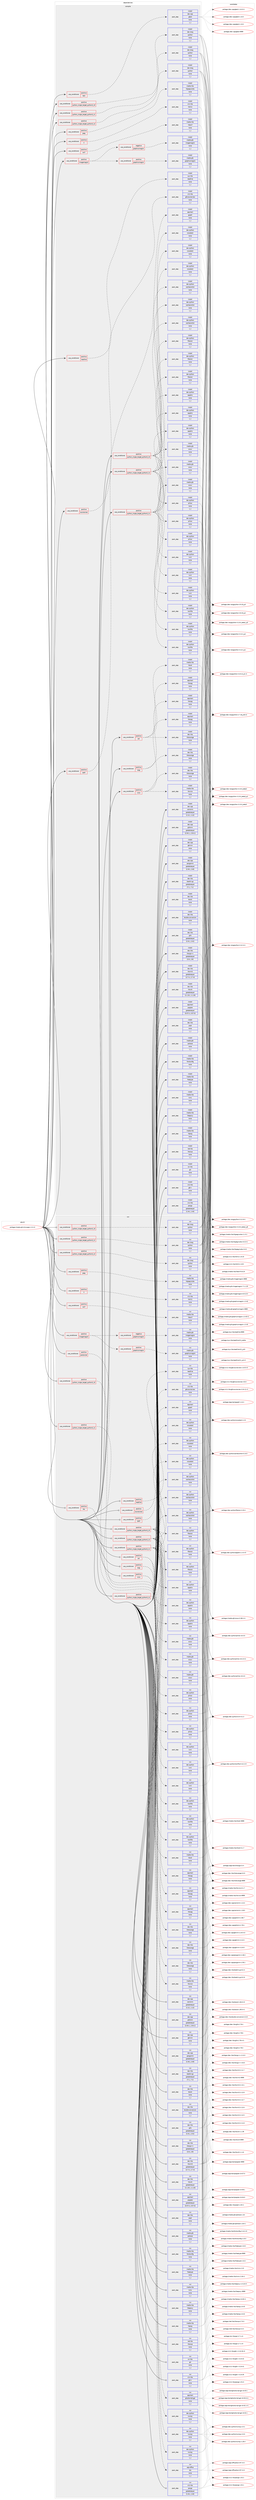 digraph prolog {

# *************
# Graph options
# *************

newrank=true;
concentrate=true;
compound=true;
graph [rankdir=LR,fontname=Helvetica,fontsize=10,ranksep=1.5];#, ranksep=2.5, nodesep=0.2];
edge  [arrowhead=vee];
node  [fontname=Helvetica,fontsize=10];

# **********
# The ebuild
# **********

subgraph cluster_leftcol {
color=gray;
label=<<i>ebuild</i>>;
id [label="portage://media-gfx/inkscape-1.3.2-r2", color=red, width=4, href="../media-gfx/inkscape-1.3.2-r2.svg"];
}

# ****************
# The dependencies
# ****************

subgraph cluster_midcol {
color=gray;
label=<<i>dependencies</i>>;
subgraph cluster_compile {
fillcolor="#eeeeee";
style=filled;
label=<<i>compile</i>>;
subgraph cond73497 {
dependency291164 [label=<<TABLE BORDER="0" CELLBORDER="1" CELLSPACING="0" CELLPADDING="4"><TR><TD ROWSPAN="3" CELLPADDING="10">use_conditional</TD></TR><TR><TD>positive</TD></TR><TR><TD>X</TD></TR></TABLE>>, shape=none, color=red];
subgraph pack215328 {
dependency291165 [label=<<TABLE BORDER="0" CELLBORDER="1" CELLSPACING="0" CELLPADDING="4" WIDTH="220"><TR><TD ROWSPAN="6" CELLPADDING="30">pack_dep</TD></TR><TR><TD WIDTH="110">install</TD></TR><TR><TD>x11-libs</TD></TR><TR><TD>libX11</TD></TR><TR><TD>none</TD></TR><TR><TD>[,,]</TD></TR></TABLE>>, shape=none, color=blue];
}
dependency291164:e -> dependency291165:w [weight=20,style="dashed",arrowhead="vee"];
}
id:e -> dependency291164:w [weight=20,style="solid",arrowhead="vee"];
subgraph cond73498 {
dependency291166 [label=<<TABLE BORDER="0" CELLBORDER="1" CELLSPACING="0" CELLPADDING="4"><TR><TD ROWSPAN="3" CELLPADDING="10">use_conditional</TD></TR><TR><TD>positive</TD></TR><TR><TD>cdr</TD></TR></TABLE>>, shape=none, color=red];
subgraph pack215329 {
dependency291167 [label=<<TABLE BORDER="0" CELLBORDER="1" CELLSPACING="0" CELLPADDING="4" WIDTH="220"><TR><TD ROWSPAN="6" CELLPADDING="30">pack_dep</TD></TR><TR><TD WIDTH="110">install</TD></TR><TR><TD>app-text</TD></TR><TR><TD>libwpg</TD></TR><TR><TD>none</TD></TR><TR><TD>[,,]</TD></TR></TABLE>>, shape=none, color=blue];
}
dependency291166:e -> dependency291167:w [weight=20,style="dashed",arrowhead="vee"];
subgraph pack215330 {
dependency291168 [label=<<TABLE BORDER="0" CELLBORDER="1" CELLSPACING="0" CELLPADDING="4" WIDTH="220"><TR><TD ROWSPAN="6" CELLPADDING="30">pack_dep</TD></TR><TR><TD WIDTH="110">install</TD></TR><TR><TD>dev-libs</TD></TR><TR><TD>librevenge</TD></TR><TR><TD>none</TD></TR><TR><TD>[,,]</TD></TR></TABLE>>, shape=none, color=blue];
}
dependency291166:e -> dependency291168:w [weight=20,style="dashed",arrowhead="vee"];
subgraph pack215331 {
dependency291169 [label=<<TABLE BORDER="0" CELLBORDER="1" CELLSPACING="0" CELLPADDING="4" WIDTH="220"><TR><TD ROWSPAN="6" CELLPADDING="30">pack_dep</TD></TR><TR><TD WIDTH="110">install</TD></TR><TR><TD>media-libs</TD></TR><TR><TD>libcdr</TD></TR><TR><TD>none</TD></TR><TR><TD>[,,]</TD></TR></TABLE>>, shape=none, color=blue];
}
dependency291166:e -> dependency291169:w [weight=20,style="dashed",arrowhead="vee"];
}
id:e -> dependency291166:w [weight=20,style="solid",arrowhead="vee"];
subgraph cond73499 {
dependency291170 [label=<<TABLE BORDER="0" CELLBORDER="1" CELLSPACING="0" CELLPADDING="4"><TR><TD ROWSPAN="3" CELLPADDING="10">use_conditional</TD></TR><TR><TD>positive</TD></TR><TR><TD>exif</TD></TR></TABLE>>, shape=none, color=red];
subgraph pack215332 {
dependency291171 [label=<<TABLE BORDER="0" CELLBORDER="1" CELLSPACING="0" CELLPADDING="4" WIDTH="220"><TR><TD ROWSPAN="6" CELLPADDING="30">pack_dep</TD></TR><TR><TD WIDTH="110">install</TD></TR><TR><TD>media-libs</TD></TR><TR><TD>libexif</TD></TR><TR><TD>none</TD></TR><TR><TD>[,,]</TD></TR></TABLE>>, shape=none, color=blue];
}
dependency291170:e -> dependency291171:w [weight=20,style="dashed",arrowhead="vee"];
}
id:e -> dependency291170:w [weight=20,style="solid",arrowhead="vee"];
subgraph cond73500 {
dependency291172 [label=<<TABLE BORDER="0" CELLBORDER="1" CELLSPACING="0" CELLPADDING="4"><TR><TD ROWSPAN="3" CELLPADDING="10">use_conditional</TD></TR><TR><TD>positive</TD></TR><TR><TD>imagemagick</TD></TR></TABLE>>, shape=none, color=red];
subgraph cond73501 {
dependency291173 [label=<<TABLE BORDER="0" CELLBORDER="1" CELLSPACING="0" CELLPADDING="4"><TR><TD ROWSPAN="3" CELLPADDING="10">use_conditional</TD></TR><TR><TD>negative</TD></TR><TR><TD>graphicsmagick</TD></TR></TABLE>>, shape=none, color=red];
subgraph pack215333 {
dependency291174 [label=<<TABLE BORDER="0" CELLBORDER="1" CELLSPACING="0" CELLPADDING="4" WIDTH="220"><TR><TD ROWSPAN="6" CELLPADDING="30">pack_dep</TD></TR><TR><TD WIDTH="110">install</TD></TR><TR><TD>media-gfx</TD></TR><TR><TD>imagemagick</TD></TR><TR><TD>none</TD></TR><TR><TD>[,,]</TD></TR></TABLE>>, shape=none, color=blue];
}
dependency291173:e -> dependency291174:w [weight=20,style="dashed",arrowhead="vee"];
}
dependency291172:e -> dependency291173:w [weight=20,style="dashed",arrowhead="vee"];
subgraph cond73502 {
dependency291175 [label=<<TABLE BORDER="0" CELLBORDER="1" CELLSPACING="0" CELLPADDING="4"><TR><TD ROWSPAN="3" CELLPADDING="10">use_conditional</TD></TR><TR><TD>positive</TD></TR><TR><TD>graphicsmagick</TD></TR></TABLE>>, shape=none, color=red];
subgraph pack215334 {
dependency291176 [label=<<TABLE BORDER="0" CELLBORDER="1" CELLSPACING="0" CELLPADDING="4" WIDTH="220"><TR><TD ROWSPAN="6" CELLPADDING="30">pack_dep</TD></TR><TR><TD WIDTH="110">install</TD></TR><TR><TD>media-gfx</TD></TR><TR><TD>graphicsmagick</TD></TR><TR><TD>none</TD></TR><TR><TD>[,,]</TD></TR></TABLE>>, shape=none, color=blue];
}
dependency291175:e -> dependency291176:w [weight=20,style="dashed",arrowhead="vee"];
}
dependency291172:e -> dependency291175:w [weight=20,style="dashed",arrowhead="vee"];
}
id:e -> dependency291172:w [weight=20,style="solid",arrowhead="vee"];
subgraph cond73503 {
dependency291177 [label=<<TABLE BORDER="0" CELLBORDER="1" CELLSPACING="0" CELLPADDING="4"><TR><TD ROWSPAN="3" CELLPADDING="10">use_conditional</TD></TR><TR><TD>positive</TD></TR><TR><TD>jpeg</TD></TR></TABLE>>, shape=none, color=red];
subgraph pack215335 {
dependency291178 [label=<<TABLE BORDER="0" CELLBORDER="1" CELLSPACING="0" CELLPADDING="4" WIDTH="220"><TR><TD ROWSPAN="6" CELLPADDING="30">pack_dep</TD></TR><TR><TD WIDTH="110">install</TD></TR><TR><TD>media-libs</TD></TR><TR><TD>libjpeg-turbo</TD></TR><TR><TD>none</TD></TR><TR><TD>[,,]</TD></TR></TABLE>>, shape=none, color=blue];
}
dependency291177:e -> dependency291178:w [weight=20,style="dashed",arrowhead="vee"];
}
id:e -> dependency291177:w [weight=20,style="solid",arrowhead="vee"];
subgraph cond73504 {
dependency291179 [label=<<TABLE BORDER="0" CELLBORDER="1" CELLSPACING="0" CELLPADDING="4"><TR><TD ROWSPAN="3" CELLPADDING="10">use_conditional</TD></TR><TR><TD>positive</TD></TR><TR><TD>python_single_target_python3_10</TD></TR></TABLE>>, shape=none, color=red];
subgraph pack215336 {
dependency291180 [label=<<TABLE BORDER="0" CELLBORDER="1" CELLSPACING="0" CELLPADDING="4" WIDTH="220"><TR><TD ROWSPAN="6" CELLPADDING="30">pack_dep</TD></TR><TR><TD WIDTH="110">install</TD></TR><TR><TD>dev-lang</TD></TR><TR><TD>python</TD></TR><TR><TD>none</TD></TR><TR><TD>[,,]</TD></TR></TABLE>>, shape=none, color=blue];
}
dependency291179:e -> dependency291180:w [weight=20,style="dashed",arrowhead="vee"];
}
id:e -> dependency291179:w [weight=20,style="solid",arrowhead="vee"];
subgraph cond73505 {
dependency291181 [label=<<TABLE BORDER="0" CELLBORDER="1" CELLSPACING="0" CELLPADDING="4"><TR><TD ROWSPAN="3" CELLPADDING="10">use_conditional</TD></TR><TR><TD>positive</TD></TR><TR><TD>python_single_target_python3_10</TD></TR></TABLE>>, shape=none, color=red];
subgraph pack215337 {
dependency291182 [label=<<TABLE BORDER="0" CELLBORDER="1" CELLSPACING="0" CELLPADDING="4" WIDTH="220"><TR><TD ROWSPAN="6" CELLPADDING="30">pack_dep</TD></TR><TR><TD WIDTH="110">install</TD></TR><TR><TD>dev-python</TD></TR><TR><TD>appdirs</TD></TR><TR><TD>none</TD></TR><TR><TD>[,,]</TD></TR></TABLE>>, shape=none, color=blue];
}
dependency291181:e -> dependency291182:w [weight=20,style="dashed",arrowhead="vee"];
subgraph pack215338 {
dependency291183 [label=<<TABLE BORDER="0" CELLBORDER="1" CELLSPACING="0" CELLPADDING="4" WIDTH="220"><TR><TD ROWSPAN="6" CELLPADDING="30">pack_dep</TD></TR><TR><TD WIDTH="110">install</TD></TR><TR><TD>dev-python</TD></TR><TR><TD>cachecontrol</TD></TR><TR><TD>none</TD></TR><TR><TD>[,,]</TD></TR></TABLE>>, shape=none, color=blue];
}
dependency291181:e -> dependency291183:w [weight=20,style="dashed",arrowhead="vee"];
subgraph pack215339 {
dependency291184 [label=<<TABLE BORDER="0" CELLBORDER="1" CELLSPACING="0" CELLPADDING="4" WIDTH="220"><TR><TD ROWSPAN="6" CELLPADDING="30">pack_dep</TD></TR><TR><TD WIDTH="110">install</TD></TR><TR><TD>dev-python</TD></TR><TR><TD>cssselect</TD></TR><TR><TD>none</TD></TR><TR><TD>[,,]</TD></TR></TABLE>>, shape=none, color=blue];
}
dependency291181:e -> dependency291184:w [weight=20,style="dashed",arrowhead="vee"];
subgraph pack215340 {
dependency291185 [label=<<TABLE BORDER="0" CELLBORDER="1" CELLSPACING="0" CELLPADDING="4" WIDTH="220"><TR><TD ROWSPAN="6" CELLPADDING="30">pack_dep</TD></TR><TR><TD WIDTH="110">install</TD></TR><TR><TD>dev-python</TD></TR><TR><TD>filelock</TD></TR><TR><TD>none</TD></TR><TR><TD>[,,]</TD></TR></TABLE>>, shape=none, color=blue];
}
dependency291181:e -> dependency291185:w [weight=20,style="dashed",arrowhead="vee"];
subgraph pack215341 {
dependency291186 [label=<<TABLE BORDER="0" CELLBORDER="1" CELLSPACING="0" CELLPADDING="4" WIDTH="220"><TR><TD ROWSPAN="6" CELLPADDING="30">pack_dep</TD></TR><TR><TD WIDTH="110">install</TD></TR><TR><TD>dev-python</TD></TR><TR><TD>lockfile</TD></TR><TR><TD>none</TD></TR><TR><TD>[,,]</TD></TR></TABLE>>, shape=none, color=blue];
}
dependency291181:e -> dependency291186:w [weight=20,style="dashed",arrowhead="vee"];
subgraph pack215342 {
dependency291187 [label=<<TABLE BORDER="0" CELLBORDER="1" CELLSPACING="0" CELLPADDING="4" WIDTH="220"><TR><TD ROWSPAN="6" CELLPADDING="30">pack_dep</TD></TR><TR><TD WIDTH="110">install</TD></TR><TR><TD>dev-python</TD></TR><TR><TD>lxml</TD></TR><TR><TD>none</TD></TR><TR><TD>[,,]</TD></TR></TABLE>>, shape=none, color=blue];
}
dependency291181:e -> dependency291187:w [weight=20,style="dashed",arrowhead="vee"];
subgraph pack215343 {
dependency291188 [label=<<TABLE BORDER="0" CELLBORDER="1" CELLSPACING="0" CELLPADDING="4" WIDTH="220"><TR><TD ROWSPAN="6" CELLPADDING="30">pack_dep</TD></TR><TR><TD WIDTH="110">install</TD></TR><TR><TD>dev-python</TD></TR><TR><TD>pillow</TD></TR><TR><TD>none</TD></TR><TR><TD>[,,]</TD></TR></TABLE>>, shape=none, color=blue];
}
dependency291181:e -> dependency291188:w [weight=20,style="dashed",arrowhead="vee"];
subgraph pack215344 {
dependency291189 [label=<<TABLE BORDER="0" CELLBORDER="1" CELLSPACING="0" CELLPADDING="4" WIDTH="220"><TR><TD ROWSPAN="6" CELLPADDING="30">pack_dep</TD></TR><TR><TD WIDTH="110">install</TD></TR><TR><TD>media-gfx</TD></TR><TR><TD>scour</TD></TR><TR><TD>none</TD></TR><TR><TD>[,,]</TD></TR></TABLE>>, shape=none, color=blue];
}
dependency291181:e -> dependency291189:w [weight=20,style="dashed",arrowhead="vee"];
}
id:e -> dependency291181:w [weight=20,style="solid",arrowhead="vee"];
subgraph cond73506 {
dependency291190 [label=<<TABLE BORDER="0" CELLBORDER="1" CELLSPACING="0" CELLPADDING="4"><TR><TD ROWSPAN="3" CELLPADDING="10">use_conditional</TD></TR><TR><TD>positive</TD></TR><TR><TD>python_single_target_python3_11</TD></TR></TABLE>>, shape=none, color=red];
subgraph pack215345 {
dependency291191 [label=<<TABLE BORDER="0" CELLBORDER="1" CELLSPACING="0" CELLPADDING="4" WIDTH="220"><TR><TD ROWSPAN="6" CELLPADDING="30">pack_dep</TD></TR><TR><TD WIDTH="110">install</TD></TR><TR><TD>dev-lang</TD></TR><TR><TD>python</TD></TR><TR><TD>none</TD></TR><TR><TD>[,,]</TD></TR></TABLE>>, shape=none, color=blue];
}
dependency291190:e -> dependency291191:w [weight=20,style="dashed",arrowhead="vee"];
}
id:e -> dependency291190:w [weight=20,style="solid",arrowhead="vee"];
subgraph cond73507 {
dependency291192 [label=<<TABLE BORDER="0" CELLBORDER="1" CELLSPACING="0" CELLPADDING="4"><TR><TD ROWSPAN="3" CELLPADDING="10">use_conditional</TD></TR><TR><TD>positive</TD></TR><TR><TD>python_single_target_python3_11</TD></TR></TABLE>>, shape=none, color=red];
subgraph pack215346 {
dependency291193 [label=<<TABLE BORDER="0" CELLBORDER="1" CELLSPACING="0" CELLPADDING="4" WIDTH="220"><TR><TD ROWSPAN="6" CELLPADDING="30">pack_dep</TD></TR><TR><TD WIDTH="110">install</TD></TR><TR><TD>dev-python</TD></TR><TR><TD>appdirs</TD></TR><TR><TD>none</TD></TR><TR><TD>[,,]</TD></TR></TABLE>>, shape=none, color=blue];
}
dependency291192:e -> dependency291193:w [weight=20,style="dashed",arrowhead="vee"];
subgraph pack215347 {
dependency291194 [label=<<TABLE BORDER="0" CELLBORDER="1" CELLSPACING="0" CELLPADDING="4" WIDTH="220"><TR><TD ROWSPAN="6" CELLPADDING="30">pack_dep</TD></TR><TR><TD WIDTH="110">install</TD></TR><TR><TD>dev-python</TD></TR><TR><TD>cachecontrol</TD></TR><TR><TD>none</TD></TR><TR><TD>[,,]</TD></TR></TABLE>>, shape=none, color=blue];
}
dependency291192:e -> dependency291194:w [weight=20,style="dashed",arrowhead="vee"];
subgraph pack215348 {
dependency291195 [label=<<TABLE BORDER="0" CELLBORDER="1" CELLSPACING="0" CELLPADDING="4" WIDTH="220"><TR><TD ROWSPAN="6" CELLPADDING="30">pack_dep</TD></TR><TR><TD WIDTH="110">install</TD></TR><TR><TD>dev-python</TD></TR><TR><TD>cssselect</TD></TR><TR><TD>none</TD></TR><TR><TD>[,,]</TD></TR></TABLE>>, shape=none, color=blue];
}
dependency291192:e -> dependency291195:w [weight=20,style="dashed",arrowhead="vee"];
subgraph pack215349 {
dependency291196 [label=<<TABLE BORDER="0" CELLBORDER="1" CELLSPACING="0" CELLPADDING="4" WIDTH="220"><TR><TD ROWSPAN="6" CELLPADDING="30">pack_dep</TD></TR><TR><TD WIDTH="110">install</TD></TR><TR><TD>dev-python</TD></TR><TR><TD>filelock</TD></TR><TR><TD>none</TD></TR><TR><TD>[,,]</TD></TR></TABLE>>, shape=none, color=blue];
}
dependency291192:e -> dependency291196:w [weight=20,style="dashed",arrowhead="vee"];
subgraph pack215350 {
dependency291197 [label=<<TABLE BORDER="0" CELLBORDER="1" CELLSPACING="0" CELLPADDING="4" WIDTH="220"><TR><TD ROWSPAN="6" CELLPADDING="30">pack_dep</TD></TR><TR><TD WIDTH="110">install</TD></TR><TR><TD>dev-python</TD></TR><TR><TD>lockfile</TD></TR><TR><TD>none</TD></TR><TR><TD>[,,]</TD></TR></TABLE>>, shape=none, color=blue];
}
dependency291192:e -> dependency291197:w [weight=20,style="dashed",arrowhead="vee"];
subgraph pack215351 {
dependency291198 [label=<<TABLE BORDER="0" CELLBORDER="1" CELLSPACING="0" CELLPADDING="4" WIDTH="220"><TR><TD ROWSPAN="6" CELLPADDING="30">pack_dep</TD></TR><TR><TD WIDTH="110">install</TD></TR><TR><TD>dev-python</TD></TR><TR><TD>lxml</TD></TR><TR><TD>none</TD></TR><TR><TD>[,,]</TD></TR></TABLE>>, shape=none, color=blue];
}
dependency291192:e -> dependency291198:w [weight=20,style="dashed",arrowhead="vee"];
subgraph pack215352 {
dependency291199 [label=<<TABLE BORDER="0" CELLBORDER="1" CELLSPACING="0" CELLPADDING="4" WIDTH="220"><TR><TD ROWSPAN="6" CELLPADDING="30">pack_dep</TD></TR><TR><TD WIDTH="110">install</TD></TR><TR><TD>dev-python</TD></TR><TR><TD>pillow</TD></TR><TR><TD>none</TD></TR><TR><TD>[,,]</TD></TR></TABLE>>, shape=none, color=blue];
}
dependency291192:e -> dependency291199:w [weight=20,style="dashed",arrowhead="vee"];
subgraph pack215353 {
dependency291200 [label=<<TABLE BORDER="0" CELLBORDER="1" CELLSPACING="0" CELLPADDING="4" WIDTH="220"><TR><TD ROWSPAN="6" CELLPADDING="30">pack_dep</TD></TR><TR><TD WIDTH="110">install</TD></TR><TR><TD>media-gfx</TD></TR><TR><TD>scour</TD></TR><TR><TD>none</TD></TR><TR><TD>[,,]</TD></TR></TABLE>>, shape=none, color=blue];
}
dependency291192:e -> dependency291200:w [weight=20,style="dashed",arrowhead="vee"];
}
id:e -> dependency291192:w [weight=20,style="solid",arrowhead="vee"];
subgraph cond73508 {
dependency291201 [label=<<TABLE BORDER="0" CELLBORDER="1" CELLSPACING="0" CELLPADDING="4"><TR><TD ROWSPAN="3" CELLPADDING="10">use_conditional</TD></TR><TR><TD>positive</TD></TR><TR><TD>python_single_target_python3_12</TD></TR></TABLE>>, shape=none, color=red];
subgraph pack215354 {
dependency291202 [label=<<TABLE BORDER="0" CELLBORDER="1" CELLSPACING="0" CELLPADDING="4" WIDTH="220"><TR><TD ROWSPAN="6" CELLPADDING="30">pack_dep</TD></TR><TR><TD WIDTH="110">install</TD></TR><TR><TD>dev-lang</TD></TR><TR><TD>python</TD></TR><TR><TD>none</TD></TR><TR><TD>[,,]</TD></TR></TABLE>>, shape=none, color=blue];
}
dependency291201:e -> dependency291202:w [weight=20,style="dashed",arrowhead="vee"];
}
id:e -> dependency291201:w [weight=20,style="solid",arrowhead="vee"];
subgraph cond73509 {
dependency291203 [label=<<TABLE BORDER="0" CELLBORDER="1" CELLSPACING="0" CELLPADDING="4"><TR><TD ROWSPAN="3" CELLPADDING="10">use_conditional</TD></TR><TR><TD>positive</TD></TR><TR><TD>python_single_target_python3_12</TD></TR></TABLE>>, shape=none, color=red];
subgraph pack215355 {
dependency291204 [label=<<TABLE BORDER="0" CELLBORDER="1" CELLSPACING="0" CELLPADDING="4" WIDTH="220"><TR><TD ROWSPAN="6" CELLPADDING="30">pack_dep</TD></TR><TR><TD WIDTH="110">install</TD></TR><TR><TD>dev-python</TD></TR><TR><TD>appdirs</TD></TR><TR><TD>none</TD></TR><TR><TD>[,,]</TD></TR></TABLE>>, shape=none, color=blue];
}
dependency291203:e -> dependency291204:w [weight=20,style="dashed",arrowhead="vee"];
subgraph pack215356 {
dependency291205 [label=<<TABLE BORDER="0" CELLBORDER="1" CELLSPACING="0" CELLPADDING="4" WIDTH="220"><TR><TD ROWSPAN="6" CELLPADDING="30">pack_dep</TD></TR><TR><TD WIDTH="110">install</TD></TR><TR><TD>dev-python</TD></TR><TR><TD>cachecontrol</TD></TR><TR><TD>none</TD></TR><TR><TD>[,,]</TD></TR></TABLE>>, shape=none, color=blue];
}
dependency291203:e -> dependency291205:w [weight=20,style="dashed",arrowhead="vee"];
subgraph pack215357 {
dependency291206 [label=<<TABLE BORDER="0" CELLBORDER="1" CELLSPACING="0" CELLPADDING="4" WIDTH="220"><TR><TD ROWSPAN="6" CELLPADDING="30">pack_dep</TD></TR><TR><TD WIDTH="110">install</TD></TR><TR><TD>dev-python</TD></TR><TR><TD>cssselect</TD></TR><TR><TD>none</TD></TR><TR><TD>[,,]</TD></TR></TABLE>>, shape=none, color=blue];
}
dependency291203:e -> dependency291206:w [weight=20,style="dashed",arrowhead="vee"];
subgraph pack215358 {
dependency291207 [label=<<TABLE BORDER="0" CELLBORDER="1" CELLSPACING="0" CELLPADDING="4" WIDTH="220"><TR><TD ROWSPAN="6" CELLPADDING="30">pack_dep</TD></TR><TR><TD WIDTH="110">install</TD></TR><TR><TD>dev-python</TD></TR><TR><TD>filelock</TD></TR><TR><TD>none</TD></TR><TR><TD>[,,]</TD></TR></TABLE>>, shape=none, color=blue];
}
dependency291203:e -> dependency291207:w [weight=20,style="dashed",arrowhead="vee"];
subgraph pack215359 {
dependency291208 [label=<<TABLE BORDER="0" CELLBORDER="1" CELLSPACING="0" CELLPADDING="4" WIDTH="220"><TR><TD ROWSPAN="6" CELLPADDING="30">pack_dep</TD></TR><TR><TD WIDTH="110">install</TD></TR><TR><TD>dev-python</TD></TR><TR><TD>lockfile</TD></TR><TR><TD>none</TD></TR><TR><TD>[,,]</TD></TR></TABLE>>, shape=none, color=blue];
}
dependency291203:e -> dependency291208:w [weight=20,style="dashed",arrowhead="vee"];
subgraph pack215360 {
dependency291209 [label=<<TABLE BORDER="0" CELLBORDER="1" CELLSPACING="0" CELLPADDING="4" WIDTH="220"><TR><TD ROWSPAN="6" CELLPADDING="30">pack_dep</TD></TR><TR><TD WIDTH="110">install</TD></TR><TR><TD>dev-python</TD></TR><TR><TD>lxml</TD></TR><TR><TD>none</TD></TR><TR><TD>[,,]</TD></TR></TABLE>>, shape=none, color=blue];
}
dependency291203:e -> dependency291209:w [weight=20,style="dashed",arrowhead="vee"];
subgraph pack215361 {
dependency291210 [label=<<TABLE BORDER="0" CELLBORDER="1" CELLSPACING="0" CELLPADDING="4" WIDTH="220"><TR><TD ROWSPAN="6" CELLPADDING="30">pack_dep</TD></TR><TR><TD WIDTH="110">install</TD></TR><TR><TD>dev-python</TD></TR><TR><TD>pillow</TD></TR><TR><TD>none</TD></TR><TR><TD>[,,]</TD></TR></TABLE>>, shape=none, color=blue];
}
dependency291203:e -> dependency291210:w [weight=20,style="dashed",arrowhead="vee"];
subgraph pack215362 {
dependency291211 [label=<<TABLE BORDER="0" CELLBORDER="1" CELLSPACING="0" CELLPADDING="4" WIDTH="220"><TR><TD ROWSPAN="6" CELLPADDING="30">pack_dep</TD></TR><TR><TD WIDTH="110">install</TD></TR><TR><TD>media-gfx</TD></TR><TR><TD>scour</TD></TR><TR><TD>none</TD></TR><TR><TD>[,,]</TD></TR></TABLE>>, shape=none, color=blue];
}
dependency291203:e -> dependency291211:w [weight=20,style="dashed",arrowhead="vee"];
}
id:e -> dependency291203:w [weight=20,style="solid",arrowhead="vee"];
subgraph cond73510 {
dependency291212 [label=<<TABLE BORDER="0" CELLBORDER="1" CELLSPACING="0" CELLPADDING="4"><TR><TD ROWSPAN="3" CELLPADDING="10">use_conditional</TD></TR><TR><TD>positive</TD></TR><TR><TD>readline</TD></TR></TABLE>>, shape=none, color=red];
subgraph pack215363 {
dependency291213 [label=<<TABLE BORDER="0" CELLBORDER="1" CELLSPACING="0" CELLPADDING="4" WIDTH="220"><TR><TD ROWSPAN="6" CELLPADDING="30">pack_dep</TD></TR><TR><TD WIDTH="110">install</TD></TR><TR><TD>sys-libs</TD></TR><TR><TD>readline</TD></TR><TR><TD>none</TD></TR><TR><TD>[,,]</TD></TR></TABLE>>, shape=none, color=blue];
}
dependency291212:e -> dependency291213:w [weight=20,style="dashed",arrowhead="vee"];
}
id:e -> dependency291212:w [weight=20,style="solid",arrowhead="vee"];
subgraph cond73511 {
dependency291214 [label=<<TABLE BORDER="0" CELLBORDER="1" CELLSPACING="0" CELLPADDING="4"><TR><TD ROWSPAN="3" CELLPADDING="10">use_conditional</TD></TR><TR><TD>positive</TD></TR><TR><TD>sourceview</TD></TR></TABLE>>, shape=none, color=red];
subgraph pack215364 {
dependency291215 [label=<<TABLE BORDER="0" CELLBORDER="1" CELLSPACING="0" CELLPADDING="4" WIDTH="220"><TR><TD ROWSPAN="6" CELLPADDING="30">pack_dep</TD></TR><TR><TD WIDTH="110">install</TD></TR><TR><TD>x11-libs</TD></TR><TR><TD>gtksourceview</TD></TR><TR><TD>none</TD></TR><TR><TD>[,,]</TD></TR></TABLE>>, shape=none, color=blue];
}
dependency291214:e -> dependency291215:w [weight=20,style="dashed",arrowhead="vee"];
}
id:e -> dependency291214:w [weight=20,style="solid",arrowhead="vee"];
subgraph cond73512 {
dependency291216 [label=<<TABLE BORDER="0" CELLBORDER="1" CELLSPACING="0" CELLPADDING="4"><TR><TD ROWSPAN="3" CELLPADDING="10">use_conditional</TD></TR><TR><TD>positive</TD></TR><TR><TD>spell</TD></TR></TABLE>>, shape=none, color=red];
subgraph pack215365 {
dependency291217 [label=<<TABLE BORDER="0" CELLBORDER="1" CELLSPACING="0" CELLPADDING="4" WIDTH="220"><TR><TD ROWSPAN="6" CELLPADDING="30">pack_dep</TD></TR><TR><TD WIDTH="110">install</TD></TR><TR><TD>app-text</TD></TR><TR><TD>gspell</TD></TR><TR><TD>none</TD></TR><TR><TD>[,,]</TD></TR></TABLE>>, shape=none, color=blue];
}
dependency291216:e -> dependency291217:w [weight=20,style="dashed",arrowhead="vee"];
}
id:e -> dependency291216:w [weight=20,style="solid",arrowhead="vee"];
subgraph cond73513 {
dependency291218 [label=<<TABLE BORDER="0" CELLBORDER="1" CELLSPACING="0" CELLPADDING="4"><TR><TD ROWSPAN="3" CELLPADDING="10">use_conditional</TD></TR><TR><TD>positive</TD></TR><TR><TD>test</TD></TR></TABLE>>, shape=none, color=red];
subgraph pack215366 {
dependency291219 [label=<<TABLE BORDER="0" CELLBORDER="1" CELLSPACING="0" CELLPADDING="4" WIDTH="220"><TR><TD ROWSPAN="6" CELLPADDING="30">pack_dep</TD></TR><TR><TD WIDTH="110">install</TD></TR><TR><TD>dev-cpp</TD></TR><TR><TD>gtest</TD></TR><TR><TD>none</TD></TR><TR><TD>[,,]</TD></TR></TABLE>>, shape=none, color=blue];
}
dependency291218:e -> dependency291219:w [weight=20,style="dashed",arrowhead="vee"];
}
id:e -> dependency291218:w [weight=20,style="solid",arrowhead="vee"];
subgraph cond73514 {
dependency291220 [label=<<TABLE BORDER="0" CELLBORDER="1" CELLSPACING="0" CELLPADDING="4"><TR><TD ROWSPAN="3" CELLPADDING="10">use_conditional</TD></TR><TR><TD>positive</TD></TR><TR><TD>visio</TD></TR></TABLE>>, shape=none, color=red];
subgraph pack215367 {
dependency291221 [label=<<TABLE BORDER="0" CELLBORDER="1" CELLSPACING="0" CELLPADDING="4" WIDTH="220"><TR><TD ROWSPAN="6" CELLPADDING="30">pack_dep</TD></TR><TR><TD WIDTH="110">install</TD></TR><TR><TD>app-text</TD></TR><TR><TD>libwpg</TD></TR><TR><TD>none</TD></TR><TR><TD>[,,]</TD></TR></TABLE>>, shape=none, color=blue];
}
dependency291220:e -> dependency291221:w [weight=20,style="dashed",arrowhead="vee"];
subgraph pack215368 {
dependency291222 [label=<<TABLE BORDER="0" CELLBORDER="1" CELLSPACING="0" CELLPADDING="4" WIDTH="220"><TR><TD ROWSPAN="6" CELLPADDING="30">pack_dep</TD></TR><TR><TD WIDTH="110">install</TD></TR><TR><TD>dev-libs</TD></TR><TR><TD>librevenge</TD></TR><TR><TD>none</TD></TR><TR><TD>[,,]</TD></TR></TABLE>>, shape=none, color=blue];
}
dependency291220:e -> dependency291222:w [weight=20,style="dashed",arrowhead="vee"];
subgraph pack215369 {
dependency291223 [label=<<TABLE BORDER="0" CELLBORDER="1" CELLSPACING="0" CELLPADDING="4" WIDTH="220"><TR><TD ROWSPAN="6" CELLPADDING="30">pack_dep</TD></TR><TR><TD WIDTH="110">install</TD></TR><TR><TD>media-libs</TD></TR><TR><TD>libvisio</TD></TR><TR><TD>none</TD></TR><TR><TD>[,,]</TD></TR></TABLE>>, shape=none, color=blue];
}
dependency291220:e -> dependency291223:w [weight=20,style="dashed",arrowhead="vee"];
}
id:e -> dependency291220:w [weight=20,style="solid",arrowhead="vee"];
subgraph cond73515 {
dependency291224 [label=<<TABLE BORDER="0" CELLBORDER="1" CELLSPACING="0" CELLPADDING="4"><TR><TD ROWSPAN="3" CELLPADDING="10">use_conditional</TD></TR><TR><TD>positive</TD></TR><TR><TD>wpg</TD></TR></TABLE>>, shape=none, color=red];
subgraph pack215370 {
dependency291225 [label=<<TABLE BORDER="0" CELLBORDER="1" CELLSPACING="0" CELLPADDING="4" WIDTH="220"><TR><TD ROWSPAN="6" CELLPADDING="30">pack_dep</TD></TR><TR><TD WIDTH="110">install</TD></TR><TR><TD>app-text</TD></TR><TR><TD>libwpg</TD></TR><TR><TD>none</TD></TR><TR><TD>[,,]</TD></TR></TABLE>>, shape=none, color=blue];
}
dependency291224:e -> dependency291225:w [weight=20,style="dashed",arrowhead="vee"];
subgraph pack215371 {
dependency291226 [label=<<TABLE BORDER="0" CELLBORDER="1" CELLSPACING="0" CELLPADDING="4" WIDTH="220"><TR><TD ROWSPAN="6" CELLPADDING="30">pack_dep</TD></TR><TR><TD WIDTH="110">install</TD></TR><TR><TD>dev-libs</TD></TR><TR><TD>librevenge</TD></TR><TR><TD>none</TD></TR><TR><TD>[,,]</TD></TR></TABLE>>, shape=none, color=blue];
}
dependency291224:e -> dependency291226:w [weight=20,style="dashed",arrowhead="vee"];
}
id:e -> dependency291224:w [weight=20,style="solid",arrowhead="vee"];
subgraph pack215372 {
dependency291227 [label=<<TABLE BORDER="0" CELLBORDER="1" CELLSPACING="0" CELLPADDING="4" WIDTH="220"><TR><TD ROWSPAN="6" CELLPADDING="30">pack_dep</TD></TR><TR><TD WIDTH="110">install</TD></TR><TR><TD>app-text</TD></TR><TR><TD>poppler</TD></TR><TR><TD>greaterequal</TD></TR><TR><TD>[0.57.0,,,0.57.0]</TD></TR></TABLE>>, shape=none, color=blue];
}
id:e -> dependency291227:w [weight=20,style="solid",arrowhead="vee"];
subgraph pack215373 {
dependency291228 [label=<<TABLE BORDER="0" CELLBORDER="1" CELLSPACING="0" CELLPADDING="4" WIDTH="220"><TR><TD ROWSPAN="6" CELLPADDING="30">pack_dep</TD></TR><TR><TD WIDTH="110">install</TD></TR><TR><TD>dev-cpp</TD></TR><TR><TD>cairomm</TD></TR><TR><TD>greaterequal</TD></TR><TR><TD>[1.12,,,1.12]</TD></TR></TABLE>>, shape=none, color=blue];
}
id:e -> dependency291228:w [weight=20,style="solid",arrowhead="vee"];
subgraph pack215374 {
dependency291229 [label=<<TABLE BORDER="0" CELLBORDER="1" CELLSPACING="0" CELLPADDING="4" WIDTH="220"><TR><TD ROWSPAN="6" CELLPADDING="30">pack_dep</TD></TR><TR><TD WIDTH="110">install</TD></TR><TR><TD>dev-cpp</TD></TR><TR><TD>glibmm</TD></TR><TR><TD>greaterequal</TD></TR><TR><TD>[2.54.1,,,2.54.1]</TD></TR></TABLE>>, shape=none, color=blue];
}
id:e -> dependency291229:w [weight=20,style="solid",arrowhead="vee"];
subgraph pack215375 {
dependency291230 [label=<<TABLE BORDER="0" CELLBORDER="1" CELLSPACING="0" CELLPADDING="4" WIDTH="220"><TR><TD ROWSPAN="6" CELLPADDING="30">pack_dep</TD></TR><TR><TD WIDTH="110">install</TD></TR><TR><TD>dev-cpp</TD></TR><TR><TD>gtkmm</TD></TR><TR><TD>none</TD></TR><TR><TD>[,,]</TD></TR></TABLE>>, shape=none, color=blue];
}
id:e -> dependency291230:w [weight=20,style="solid",arrowhead="vee"];
subgraph pack215376 {
dependency291231 [label=<<TABLE BORDER="0" CELLBORDER="1" CELLSPACING="0" CELLPADDING="4" WIDTH="220"><TR><TD ROWSPAN="6" CELLPADDING="30">pack_dep</TD></TR><TR><TD WIDTH="110">install</TD></TR><TR><TD>dev-cpp</TD></TR><TR><TD>pangomm</TD></TR><TR><TD>greaterequal</TD></TR><TR><TD>[2.40,,,2.40]</TD></TR></TABLE>>, shape=none, color=blue];
}
id:e -> dependency291231:w [weight=20,style="solid",arrowhead="vee"];
subgraph pack215377 {
dependency291232 [label=<<TABLE BORDER="0" CELLBORDER="1" CELLSPACING="0" CELLPADDING="4" WIDTH="220"><TR><TD ROWSPAN="6" CELLPADDING="30">pack_dep</TD></TR><TR><TD WIDTH="110">install</TD></TR><TR><TD>dev-libs</TD></TR><TR><TD>boehm-gc</TD></TR><TR><TD>greaterequal</TD></TR><TR><TD>[7.1,,,7.1]</TD></TR></TABLE>>, shape=none, color=blue];
}
id:e -> dependency291232:w [weight=20,style="solid",arrowhead="vee"];
subgraph pack215378 {
dependency291233 [label=<<TABLE BORDER="0" CELLBORDER="1" CELLSPACING="0" CELLPADDING="4" WIDTH="220"><TR><TD ROWSPAN="6" CELLPADDING="30">pack_dep</TD></TR><TR><TD WIDTH="110">install</TD></TR><TR><TD>dev-libs</TD></TR><TR><TD>boost</TD></TR><TR><TD>none</TD></TR><TR><TD>[,,]</TD></TR></TABLE>>, shape=none, color=blue];
}
id:e -> dependency291233:w [weight=20,style="solid",arrowhead="vee"];
subgraph pack215379 {
dependency291234 [label=<<TABLE BORDER="0" CELLBORDER="1" CELLSPACING="0" CELLPADDING="4" WIDTH="220"><TR><TD ROWSPAN="6" CELLPADDING="30">pack_dep</TD></TR><TR><TD WIDTH="110">install</TD></TR><TR><TD>dev-libs</TD></TR><TR><TD>double-conversion</TD></TR><TR><TD>none</TD></TR><TR><TD>[,,]</TD></TR></TABLE>>, shape=none, color=blue];
}
id:e -> dependency291234:w [weight=20,style="solid",arrowhead="vee"];
subgraph pack215380 {
dependency291235 [label=<<TABLE BORDER="0" CELLBORDER="1" CELLSPACING="0" CELLPADDING="4" WIDTH="220"><TR><TD ROWSPAN="6" CELLPADDING="30">pack_dep</TD></TR><TR><TD WIDTH="110">install</TD></TR><TR><TD>dev-libs</TD></TR><TR><TD>glib</TD></TR><TR><TD>greaterequal</TD></TR><TR><TD>[2.41,,,2.41]</TD></TR></TABLE>>, shape=none, color=blue];
}
id:e -> dependency291235:w [weight=20,style="solid",arrowhead="vee"];
subgraph pack215381 {
dependency291236 [label=<<TABLE BORDER="0" CELLBORDER="1" CELLSPACING="0" CELLPADDING="4" WIDTH="220"><TR><TD ROWSPAN="6" CELLPADDING="30">pack_dep</TD></TR><TR><TD WIDTH="110">install</TD></TR><TR><TD>dev-libs</TD></TR><TR><TD>libsigc++</TD></TR><TR><TD>greaterequal</TD></TR><TR><TD>[2.8,,,2.8]</TD></TR></TABLE>>, shape=none, color=blue];
}
id:e -> dependency291236:w [weight=20,style="solid",arrowhead="vee"];
subgraph pack215382 {
dependency291237 [label=<<TABLE BORDER="0" CELLBORDER="1" CELLSPACING="0" CELLPADDING="4" WIDTH="220"><TR><TD ROWSPAN="6" CELLPADDING="30">pack_dep</TD></TR><TR><TD WIDTH="110">install</TD></TR><TR><TD>dev-libs</TD></TR><TR><TD>libxml2</TD></TR><TR><TD>greaterequal</TD></TR><TR><TD>[2.7.4,,,2.7.4]</TD></TR></TABLE>>, shape=none, color=blue];
}
id:e -> dependency291237:w [weight=20,style="solid",arrowhead="vee"];
subgraph pack215383 {
dependency291238 [label=<<TABLE BORDER="0" CELLBORDER="1" CELLSPACING="0" CELLPADDING="4" WIDTH="220"><TR><TD ROWSPAN="6" CELLPADDING="30">pack_dep</TD></TR><TR><TD WIDTH="110">install</TD></TR><TR><TD>dev-libs</TD></TR><TR><TD>libxslt</TD></TR><TR><TD>greaterequal</TD></TR><TR><TD>[1.1.25,,,1.1.25]</TD></TR></TABLE>>, shape=none, color=blue];
}
id:e -> dependency291238:w [weight=20,style="solid",arrowhead="vee"];
subgraph pack215384 {
dependency291239 [label=<<TABLE BORDER="0" CELLBORDER="1" CELLSPACING="0" CELLPADDING="4" WIDTH="220"><TR><TD ROWSPAN="6" CELLPADDING="30">pack_dep</TD></TR><TR><TD WIDTH="110">install</TD></TR><TR><TD>dev-libs</TD></TR><TR><TD>popt</TD></TR><TR><TD>none</TD></TR><TR><TD>[,,]</TD></TR></TABLE>>, shape=none, color=blue];
}
id:e -> dependency291239:w [weight=20,style="solid",arrowhead="vee"];
subgraph pack215385 {
dependency291240 [label=<<TABLE BORDER="0" CELLBORDER="1" CELLSPACING="0" CELLPADDING="4" WIDTH="220"><TR><TD ROWSPAN="6" CELLPADDING="30">pack_dep</TD></TR><TR><TD WIDTH="110">install</TD></TR><TR><TD>media-gfx</TD></TR><TR><TD>potrace</TD></TR><TR><TD>none</TD></TR><TR><TD>[,,]</TD></TR></TABLE>>, shape=none, color=blue];
}
id:e -> dependency291240:w [weight=20,style="solid",arrowhead="vee"];
subgraph pack215386 {
dependency291241 [label=<<TABLE BORDER="0" CELLBORDER="1" CELLSPACING="0" CELLPADDING="4" WIDTH="220"><TR><TD ROWSPAN="6" CELLPADDING="30">pack_dep</TD></TR><TR><TD WIDTH="110">install</TD></TR><TR><TD>media-libs</TD></TR><TR><TD>fontconfig</TD></TR><TR><TD>none</TD></TR><TR><TD>[,,]</TD></TR></TABLE>>, shape=none, color=blue];
}
id:e -> dependency291241:w [weight=20,style="solid",arrowhead="vee"];
subgraph pack215387 {
dependency291242 [label=<<TABLE BORDER="0" CELLBORDER="1" CELLSPACING="0" CELLPADDING="4" WIDTH="220"><TR><TD ROWSPAN="6" CELLPADDING="30">pack_dep</TD></TR><TR><TD WIDTH="110">install</TD></TR><TR><TD>media-libs</TD></TR><TR><TD>freetype</TD></TR><TR><TD>none</TD></TR><TR><TD>[,,]</TD></TR></TABLE>>, shape=none, color=blue];
}
id:e -> dependency291242:w [weight=20,style="solid",arrowhead="vee"];
subgraph pack215388 {
dependency291243 [label=<<TABLE BORDER="0" CELLBORDER="1" CELLSPACING="0" CELLPADDING="4" WIDTH="220"><TR><TD ROWSPAN="6" CELLPADDING="30">pack_dep</TD></TR><TR><TD WIDTH="110">install</TD></TR><TR><TD>media-libs</TD></TR><TR><TD>lcms</TD></TR><TR><TD>none</TD></TR><TR><TD>[,,]</TD></TR></TABLE>>, shape=none, color=blue];
}
id:e -> dependency291243:w [weight=20,style="solid",arrowhead="vee"];
subgraph pack215389 {
dependency291244 [label=<<TABLE BORDER="0" CELLBORDER="1" CELLSPACING="0" CELLPADDING="4" WIDTH="220"><TR><TD ROWSPAN="6" CELLPADDING="30">pack_dep</TD></TR><TR><TD WIDTH="110">install</TD></TR><TR><TD>media-libs</TD></TR><TR><TD>libepoxy</TD></TR><TR><TD>none</TD></TR><TR><TD>[,,]</TD></TR></TABLE>>, shape=none, color=blue];
}
id:e -> dependency291244:w [weight=20,style="solid",arrowhead="vee"];
subgraph pack215390 {
dependency291245 [label=<<TABLE BORDER="0" CELLBORDER="1" CELLSPACING="0" CELLPADDING="4" WIDTH="220"><TR><TD ROWSPAN="6" CELLPADDING="30">pack_dep</TD></TR><TR><TD WIDTH="110">install</TD></TR><TR><TD>media-libs</TD></TR><TR><TD>libpng</TD></TR><TR><TD>none</TD></TR><TR><TD>[,,]</TD></TR></TABLE>>, shape=none, color=blue];
}
id:e -> dependency291245:w [weight=20,style="solid",arrowhead="vee"];
subgraph pack215391 {
dependency291246 [label=<<TABLE BORDER="0" CELLBORDER="1" CELLSPACING="0" CELLPADDING="4" WIDTH="220"><TR><TD ROWSPAN="6" CELLPADDING="30">pack_dep</TD></TR><TR><TD WIDTH="110">install</TD></TR><TR><TD>net-libs</TD></TR><TR><TD>libsoup</TD></TR><TR><TD>none</TD></TR><TR><TD>[,,]</TD></TR></TABLE>>, shape=none, color=blue];
}
id:e -> dependency291246:w [weight=20,style="solid",arrowhead="vee"];
subgraph pack215392 {
dependency291247 [label=<<TABLE BORDER="0" CELLBORDER="1" CELLSPACING="0" CELLPADDING="4" WIDTH="220"><TR><TD ROWSPAN="6" CELLPADDING="30">pack_dep</TD></TR><TR><TD WIDTH="110">install</TD></TR><TR><TD>sci-libs</TD></TR><TR><TD>gsl</TD></TR><TR><TD>none</TD></TR><TR><TD>[,,]</TD></TR></TABLE>>, shape=none, color=blue];
}
id:e -> dependency291247:w [weight=20,style="solid",arrowhead="vee"];
subgraph pack215393 {
dependency291248 [label=<<TABLE BORDER="0" CELLBORDER="1" CELLSPACING="0" CELLPADDING="4" WIDTH="220"><TR><TD ROWSPAN="6" CELLPADDING="30">pack_dep</TD></TR><TR><TD WIDTH="110">install</TD></TR><TR><TD>x11-libs</TD></TR><TR><TD>gtk+</TD></TR><TR><TD>none</TD></TR><TR><TD>[,,]</TD></TR></TABLE>>, shape=none, color=blue];
}
id:e -> dependency291248:w [weight=20,style="solid",arrowhead="vee"];
subgraph pack215394 {
dependency291249 [label=<<TABLE BORDER="0" CELLBORDER="1" CELLSPACING="0" CELLPADDING="4" WIDTH="220"><TR><TD ROWSPAN="6" CELLPADDING="30">pack_dep</TD></TR><TR><TD WIDTH="110">install</TD></TR><TR><TD>x11-libs</TD></TR><TR><TD>pango</TD></TR><TR><TD>greaterequal</TD></TR><TR><TD>[1.44,,,1.44]</TD></TR></TABLE>>, shape=none, color=blue];
}
id:e -> dependency291249:w [weight=20,style="solid",arrowhead="vee"];
}
subgraph cluster_compileandrun {
fillcolor="#eeeeee";
style=filled;
label=<<i>compile and run</i>>;
}
subgraph cluster_run {
fillcolor="#eeeeee";
style=filled;
label=<<i>run</i>>;
subgraph cond73516 {
dependency291250 [label=<<TABLE BORDER="0" CELLBORDER="1" CELLSPACING="0" CELLPADDING="4"><TR><TD ROWSPAN="3" CELLPADDING="10">use_conditional</TD></TR><TR><TD>positive</TD></TR><TR><TD>X</TD></TR></TABLE>>, shape=none, color=red];
subgraph pack215395 {
dependency291251 [label=<<TABLE BORDER="0" CELLBORDER="1" CELLSPACING="0" CELLPADDING="4" WIDTH="220"><TR><TD ROWSPAN="6" CELLPADDING="30">pack_dep</TD></TR><TR><TD WIDTH="110">run</TD></TR><TR><TD>x11-libs</TD></TR><TR><TD>libX11</TD></TR><TR><TD>none</TD></TR><TR><TD>[,,]</TD></TR></TABLE>>, shape=none, color=blue];
}
dependency291250:e -> dependency291251:w [weight=20,style="dashed",arrowhead="vee"];
}
id:e -> dependency291250:w [weight=20,style="solid",arrowhead="odot"];
subgraph cond73517 {
dependency291252 [label=<<TABLE BORDER="0" CELLBORDER="1" CELLSPACING="0" CELLPADDING="4"><TR><TD ROWSPAN="3" CELLPADDING="10">use_conditional</TD></TR><TR><TD>positive</TD></TR><TR><TD>cdr</TD></TR></TABLE>>, shape=none, color=red];
subgraph pack215396 {
dependency291253 [label=<<TABLE BORDER="0" CELLBORDER="1" CELLSPACING="0" CELLPADDING="4" WIDTH="220"><TR><TD ROWSPAN="6" CELLPADDING="30">pack_dep</TD></TR><TR><TD WIDTH="110">run</TD></TR><TR><TD>app-text</TD></TR><TR><TD>libwpg</TD></TR><TR><TD>none</TD></TR><TR><TD>[,,]</TD></TR></TABLE>>, shape=none, color=blue];
}
dependency291252:e -> dependency291253:w [weight=20,style="dashed",arrowhead="vee"];
subgraph pack215397 {
dependency291254 [label=<<TABLE BORDER="0" CELLBORDER="1" CELLSPACING="0" CELLPADDING="4" WIDTH="220"><TR><TD ROWSPAN="6" CELLPADDING="30">pack_dep</TD></TR><TR><TD WIDTH="110">run</TD></TR><TR><TD>dev-libs</TD></TR><TR><TD>librevenge</TD></TR><TR><TD>none</TD></TR><TR><TD>[,,]</TD></TR></TABLE>>, shape=none, color=blue];
}
dependency291252:e -> dependency291254:w [weight=20,style="dashed",arrowhead="vee"];
subgraph pack215398 {
dependency291255 [label=<<TABLE BORDER="0" CELLBORDER="1" CELLSPACING="0" CELLPADDING="4" WIDTH="220"><TR><TD ROWSPAN="6" CELLPADDING="30">pack_dep</TD></TR><TR><TD WIDTH="110">run</TD></TR><TR><TD>media-libs</TD></TR><TR><TD>libcdr</TD></TR><TR><TD>none</TD></TR><TR><TD>[,,]</TD></TR></TABLE>>, shape=none, color=blue];
}
dependency291252:e -> dependency291255:w [weight=20,style="dashed",arrowhead="vee"];
}
id:e -> dependency291252:w [weight=20,style="solid",arrowhead="odot"];
subgraph cond73518 {
dependency291256 [label=<<TABLE BORDER="0" CELLBORDER="1" CELLSPACING="0" CELLPADDING="4"><TR><TD ROWSPAN="3" CELLPADDING="10">use_conditional</TD></TR><TR><TD>positive</TD></TR><TR><TD>dia</TD></TR></TABLE>>, shape=none, color=red];
subgraph pack215399 {
dependency291257 [label=<<TABLE BORDER="0" CELLBORDER="1" CELLSPACING="0" CELLPADDING="4" WIDTH="220"><TR><TD ROWSPAN="6" CELLPADDING="30">pack_dep</TD></TR><TR><TD WIDTH="110">run</TD></TR><TR><TD>app-office</TD></TR><TR><TD>dia</TD></TR><TR><TD>none</TD></TR><TR><TD>[,,]</TD></TR></TABLE>>, shape=none, color=blue];
}
dependency291256:e -> dependency291257:w [weight=20,style="dashed",arrowhead="vee"];
}
id:e -> dependency291256:w [weight=20,style="solid",arrowhead="odot"];
subgraph cond73519 {
dependency291258 [label=<<TABLE BORDER="0" CELLBORDER="1" CELLSPACING="0" CELLPADDING="4"><TR><TD ROWSPAN="3" CELLPADDING="10">use_conditional</TD></TR><TR><TD>positive</TD></TR><TR><TD>exif</TD></TR></TABLE>>, shape=none, color=red];
subgraph pack215400 {
dependency291259 [label=<<TABLE BORDER="0" CELLBORDER="1" CELLSPACING="0" CELLPADDING="4" WIDTH="220"><TR><TD ROWSPAN="6" CELLPADDING="30">pack_dep</TD></TR><TR><TD WIDTH="110">run</TD></TR><TR><TD>media-libs</TD></TR><TR><TD>libexif</TD></TR><TR><TD>none</TD></TR><TR><TD>[,,]</TD></TR></TABLE>>, shape=none, color=blue];
}
dependency291258:e -> dependency291259:w [weight=20,style="dashed",arrowhead="vee"];
}
id:e -> dependency291258:w [weight=20,style="solid",arrowhead="odot"];
subgraph cond73520 {
dependency291260 [label=<<TABLE BORDER="0" CELLBORDER="1" CELLSPACING="0" CELLPADDING="4"><TR><TD ROWSPAN="3" CELLPADDING="10">use_conditional</TD></TR><TR><TD>positive</TD></TR><TR><TD>imagemagick</TD></TR></TABLE>>, shape=none, color=red];
subgraph cond73521 {
dependency291261 [label=<<TABLE BORDER="0" CELLBORDER="1" CELLSPACING="0" CELLPADDING="4"><TR><TD ROWSPAN="3" CELLPADDING="10">use_conditional</TD></TR><TR><TD>negative</TD></TR><TR><TD>graphicsmagick</TD></TR></TABLE>>, shape=none, color=red];
subgraph pack215401 {
dependency291262 [label=<<TABLE BORDER="0" CELLBORDER="1" CELLSPACING="0" CELLPADDING="4" WIDTH="220"><TR><TD ROWSPAN="6" CELLPADDING="30">pack_dep</TD></TR><TR><TD WIDTH="110">run</TD></TR><TR><TD>media-gfx</TD></TR><TR><TD>imagemagick</TD></TR><TR><TD>none</TD></TR><TR><TD>[,,]</TD></TR></TABLE>>, shape=none, color=blue];
}
dependency291261:e -> dependency291262:w [weight=20,style="dashed",arrowhead="vee"];
}
dependency291260:e -> dependency291261:w [weight=20,style="dashed",arrowhead="vee"];
subgraph cond73522 {
dependency291263 [label=<<TABLE BORDER="0" CELLBORDER="1" CELLSPACING="0" CELLPADDING="4"><TR><TD ROWSPAN="3" CELLPADDING="10">use_conditional</TD></TR><TR><TD>positive</TD></TR><TR><TD>graphicsmagick</TD></TR></TABLE>>, shape=none, color=red];
subgraph pack215402 {
dependency291264 [label=<<TABLE BORDER="0" CELLBORDER="1" CELLSPACING="0" CELLPADDING="4" WIDTH="220"><TR><TD ROWSPAN="6" CELLPADDING="30">pack_dep</TD></TR><TR><TD WIDTH="110">run</TD></TR><TR><TD>media-gfx</TD></TR><TR><TD>graphicsmagick</TD></TR><TR><TD>none</TD></TR><TR><TD>[,,]</TD></TR></TABLE>>, shape=none, color=blue];
}
dependency291263:e -> dependency291264:w [weight=20,style="dashed",arrowhead="vee"];
}
dependency291260:e -> dependency291263:w [weight=20,style="dashed",arrowhead="vee"];
}
id:e -> dependency291260:w [weight=20,style="solid",arrowhead="odot"];
subgraph cond73523 {
dependency291265 [label=<<TABLE BORDER="0" CELLBORDER="1" CELLSPACING="0" CELLPADDING="4"><TR><TD ROWSPAN="3" CELLPADDING="10">use_conditional</TD></TR><TR><TD>positive</TD></TR><TR><TD>jpeg</TD></TR></TABLE>>, shape=none, color=red];
subgraph pack215403 {
dependency291266 [label=<<TABLE BORDER="0" CELLBORDER="1" CELLSPACING="0" CELLPADDING="4" WIDTH="220"><TR><TD ROWSPAN="6" CELLPADDING="30">pack_dep</TD></TR><TR><TD WIDTH="110">run</TD></TR><TR><TD>media-libs</TD></TR><TR><TD>libjpeg-turbo</TD></TR><TR><TD>none</TD></TR><TR><TD>[,,]</TD></TR></TABLE>>, shape=none, color=blue];
}
dependency291265:e -> dependency291266:w [weight=20,style="dashed",arrowhead="vee"];
}
id:e -> dependency291265:w [weight=20,style="solid",arrowhead="odot"];
subgraph cond73524 {
dependency291267 [label=<<TABLE BORDER="0" CELLBORDER="1" CELLSPACING="0" CELLPADDING="4"><TR><TD ROWSPAN="3" CELLPADDING="10">use_conditional</TD></TR><TR><TD>positive</TD></TR><TR><TD>postscript</TD></TR></TABLE>>, shape=none, color=red];
subgraph pack215404 {
dependency291268 [label=<<TABLE BORDER="0" CELLBORDER="1" CELLSPACING="0" CELLPADDING="4" WIDTH="220"><TR><TD ROWSPAN="6" CELLPADDING="30">pack_dep</TD></TR><TR><TD WIDTH="110">run</TD></TR><TR><TD>app-text</TD></TR><TR><TD>ghostscript-gpl</TD></TR><TR><TD>none</TD></TR><TR><TD>[,,]</TD></TR></TABLE>>, shape=none, color=blue];
}
dependency291267:e -> dependency291268:w [weight=20,style="dashed",arrowhead="vee"];
}
id:e -> dependency291267:w [weight=20,style="solid",arrowhead="odot"];
subgraph cond73525 {
dependency291269 [label=<<TABLE BORDER="0" CELLBORDER="1" CELLSPACING="0" CELLPADDING="4"><TR><TD ROWSPAN="3" CELLPADDING="10">use_conditional</TD></TR><TR><TD>positive</TD></TR><TR><TD>python_single_target_python3_10</TD></TR></TABLE>>, shape=none, color=red];
subgraph pack215405 {
dependency291270 [label=<<TABLE BORDER="0" CELLBORDER="1" CELLSPACING="0" CELLPADDING="4" WIDTH="220"><TR><TD ROWSPAN="6" CELLPADDING="30">pack_dep</TD></TR><TR><TD WIDTH="110">run</TD></TR><TR><TD>dev-lang</TD></TR><TR><TD>python</TD></TR><TR><TD>none</TD></TR><TR><TD>[,,]</TD></TR></TABLE>>, shape=none, color=blue];
}
dependency291269:e -> dependency291270:w [weight=20,style="dashed",arrowhead="vee"];
}
id:e -> dependency291269:w [weight=20,style="solid",arrowhead="odot"];
subgraph cond73526 {
dependency291271 [label=<<TABLE BORDER="0" CELLBORDER="1" CELLSPACING="0" CELLPADDING="4"><TR><TD ROWSPAN="3" CELLPADDING="10">use_conditional</TD></TR><TR><TD>positive</TD></TR><TR><TD>python_single_target_python3_10</TD></TR></TABLE>>, shape=none, color=red];
subgraph pack215406 {
dependency291272 [label=<<TABLE BORDER="0" CELLBORDER="1" CELLSPACING="0" CELLPADDING="4" WIDTH="220"><TR><TD ROWSPAN="6" CELLPADDING="30">pack_dep</TD></TR><TR><TD WIDTH="110">run</TD></TR><TR><TD>dev-python</TD></TR><TR><TD>appdirs</TD></TR><TR><TD>none</TD></TR><TR><TD>[,,]</TD></TR></TABLE>>, shape=none, color=blue];
}
dependency291271:e -> dependency291272:w [weight=20,style="dashed",arrowhead="vee"];
subgraph pack215407 {
dependency291273 [label=<<TABLE BORDER="0" CELLBORDER="1" CELLSPACING="0" CELLPADDING="4" WIDTH="220"><TR><TD ROWSPAN="6" CELLPADDING="30">pack_dep</TD></TR><TR><TD WIDTH="110">run</TD></TR><TR><TD>dev-python</TD></TR><TR><TD>cachecontrol</TD></TR><TR><TD>none</TD></TR><TR><TD>[,,]</TD></TR></TABLE>>, shape=none, color=blue];
}
dependency291271:e -> dependency291273:w [weight=20,style="dashed",arrowhead="vee"];
subgraph pack215408 {
dependency291274 [label=<<TABLE BORDER="0" CELLBORDER="1" CELLSPACING="0" CELLPADDING="4" WIDTH="220"><TR><TD ROWSPAN="6" CELLPADDING="30">pack_dep</TD></TR><TR><TD WIDTH="110">run</TD></TR><TR><TD>dev-python</TD></TR><TR><TD>cssselect</TD></TR><TR><TD>none</TD></TR><TR><TD>[,,]</TD></TR></TABLE>>, shape=none, color=blue];
}
dependency291271:e -> dependency291274:w [weight=20,style="dashed",arrowhead="vee"];
subgraph pack215409 {
dependency291275 [label=<<TABLE BORDER="0" CELLBORDER="1" CELLSPACING="0" CELLPADDING="4" WIDTH="220"><TR><TD ROWSPAN="6" CELLPADDING="30">pack_dep</TD></TR><TR><TD WIDTH="110">run</TD></TR><TR><TD>dev-python</TD></TR><TR><TD>filelock</TD></TR><TR><TD>none</TD></TR><TR><TD>[,,]</TD></TR></TABLE>>, shape=none, color=blue];
}
dependency291271:e -> dependency291275:w [weight=20,style="dashed",arrowhead="vee"];
subgraph pack215410 {
dependency291276 [label=<<TABLE BORDER="0" CELLBORDER="1" CELLSPACING="0" CELLPADDING="4" WIDTH="220"><TR><TD ROWSPAN="6" CELLPADDING="30">pack_dep</TD></TR><TR><TD WIDTH="110">run</TD></TR><TR><TD>dev-python</TD></TR><TR><TD>lockfile</TD></TR><TR><TD>none</TD></TR><TR><TD>[,,]</TD></TR></TABLE>>, shape=none, color=blue];
}
dependency291271:e -> dependency291276:w [weight=20,style="dashed",arrowhead="vee"];
subgraph pack215411 {
dependency291277 [label=<<TABLE BORDER="0" CELLBORDER="1" CELLSPACING="0" CELLPADDING="4" WIDTH="220"><TR><TD ROWSPAN="6" CELLPADDING="30">pack_dep</TD></TR><TR><TD WIDTH="110">run</TD></TR><TR><TD>dev-python</TD></TR><TR><TD>lxml</TD></TR><TR><TD>none</TD></TR><TR><TD>[,,]</TD></TR></TABLE>>, shape=none, color=blue];
}
dependency291271:e -> dependency291277:w [weight=20,style="dashed",arrowhead="vee"];
subgraph pack215412 {
dependency291278 [label=<<TABLE BORDER="0" CELLBORDER="1" CELLSPACING="0" CELLPADDING="4" WIDTH="220"><TR><TD ROWSPAN="6" CELLPADDING="30">pack_dep</TD></TR><TR><TD WIDTH="110">run</TD></TR><TR><TD>dev-python</TD></TR><TR><TD>pillow</TD></TR><TR><TD>none</TD></TR><TR><TD>[,,]</TD></TR></TABLE>>, shape=none, color=blue];
}
dependency291271:e -> dependency291278:w [weight=20,style="dashed",arrowhead="vee"];
subgraph pack215413 {
dependency291279 [label=<<TABLE BORDER="0" CELLBORDER="1" CELLSPACING="0" CELLPADDING="4" WIDTH="220"><TR><TD ROWSPAN="6" CELLPADDING="30">pack_dep</TD></TR><TR><TD WIDTH="110">run</TD></TR><TR><TD>media-gfx</TD></TR><TR><TD>scour</TD></TR><TR><TD>none</TD></TR><TR><TD>[,,]</TD></TR></TABLE>>, shape=none, color=blue];
}
dependency291271:e -> dependency291279:w [weight=20,style="dashed",arrowhead="vee"];
}
id:e -> dependency291271:w [weight=20,style="solid",arrowhead="odot"];
subgraph cond73527 {
dependency291280 [label=<<TABLE BORDER="0" CELLBORDER="1" CELLSPACING="0" CELLPADDING="4"><TR><TD ROWSPAN="3" CELLPADDING="10">use_conditional</TD></TR><TR><TD>positive</TD></TR><TR><TD>python_single_target_python3_10</TD></TR></TABLE>>, shape=none, color=red];
subgraph pack215414 {
dependency291281 [label=<<TABLE BORDER="0" CELLBORDER="1" CELLSPACING="0" CELLPADDING="4" WIDTH="220"><TR><TD ROWSPAN="6" CELLPADDING="30">pack_dep</TD></TR><TR><TD WIDTH="110">run</TD></TR><TR><TD>dev-python</TD></TR><TR><TD>numpy</TD></TR><TR><TD>none</TD></TR><TR><TD>[,,]</TD></TR></TABLE>>, shape=none, color=blue];
}
dependency291280:e -> dependency291281:w [weight=20,style="dashed",arrowhead="vee"];
}
id:e -> dependency291280:w [weight=20,style="solid",arrowhead="odot"];
subgraph cond73528 {
dependency291282 [label=<<TABLE BORDER="0" CELLBORDER="1" CELLSPACING="0" CELLPADDING="4"><TR><TD ROWSPAN="3" CELLPADDING="10">use_conditional</TD></TR><TR><TD>positive</TD></TR><TR><TD>python_single_target_python3_11</TD></TR></TABLE>>, shape=none, color=red];
subgraph pack215415 {
dependency291283 [label=<<TABLE BORDER="0" CELLBORDER="1" CELLSPACING="0" CELLPADDING="4" WIDTH="220"><TR><TD ROWSPAN="6" CELLPADDING="30">pack_dep</TD></TR><TR><TD WIDTH="110">run</TD></TR><TR><TD>dev-lang</TD></TR><TR><TD>python</TD></TR><TR><TD>none</TD></TR><TR><TD>[,,]</TD></TR></TABLE>>, shape=none, color=blue];
}
dependency291282:e -> dependency291283:w [weight=20,style="dashed",arrowhead="vee"];
}
id:e -> dependency291282:w [weight=20,style="solid",arrowhead="odot"];
subgraph cond73529 {
dependency291284 [label=<<TABLE BORDER="0" CELLBORDER="1" CELLSPACING="0" CELLPADDING="4"><TR><TD ROWSPAN="3" CELLPADDING="10">use_conditional</TD></TR><TR><TD>positive</TD></TR><TR><TD>python_single_target_python3_11</TD></TR></TABLE>>, shape=none, color=red];
subgraph pack215416 {
dependency291285 [label=<<TABLE BORDER="0" CELLBORDER="1" CELLSPACING="0" CELLPADDING="4" WIDTH="220"><TR><TD ROWSPAN="6" CELLPADDING="30">pack_dep</TD></TR><TR><TD WIDTH="110">run</TD></TR><TR><TD>dev-python</TD></TR><TR><TD>appdirs</TD></TR><TR><TD>none</TD></TR><TR><TD>[,,]</TD></TR></TABLE>>, shape=none, color=blue];
}
dependency291284:e -> dependency291285:w [weight=20,style="dashed",arrowhead="vee"];
subgraph pack215417 {
dependency291286 [label=<<TABLE BORDER="0" CELLBORDER="1" CELLSPACING="0" CELLPADDING="4" WIDTH="220"><TR><TD ROWSPAN="6" CELLPADDING="30">pack_dep</TD></TR><TR><TD WIDTH="110">run</TD></TR><TR><TD>dev-python</TD></TR><TR><TD>cachecontrol</TD></TR><TR><TD>none</TD></TR><TR><TD>[,,]</TD></TR></TABLE>>, shape=none, color=blue];
}
dependency291284:e -> dependency291286:w [weight=20,style="dashed",arrowhead="vee"];
subgraph pack215418 {
dependency291287 [label=<<TABLE BORDER="0" CELLBORDER="1" CELLSPACING="0" CELLPADDING="4" WIDTH="220"><TR><TD ROWSPAN="6" CELLPADDING="30">pack_dep</TD></TR><TR><TD WIDTH="110">run</TD></TR><TR><TD>dev-python</TD></TR><TR><TD>cssselect</TD></TR><TR><TD>none</TD></TR><TR><TD>[,,]</TD></TR></TABLE>>, shape=none, color=blue];
}
dependency291284:e -> dependency291287:w [weight=20,style="dashed",arrowhead="vee"];
subgraph pack215419 {
dependency291288 [label=<<TABLE BORDER="0" CELLBORDER="1" CELLSPACING="0" CELLPADDING="4" WIDTH="220"><TR><TD ROWSPAN="6" CELLPADDING="30">pack_dep</TD></TR><TR><TD WIDTH="110">run</TD></TR><TR><TD>dev-python</TD></TR><TR><TD>filelock</TD></TR><TR><TD>none</TD></TR><TR><TD>[,,]</TD></TR></TABLE>>, shape=none, color=blue];
}
dependency291284:e -> dependency291288:w [weight=20,style="dashed",arrowhead="vee"];
subgraph pack215420 {
dependency291289 [label=<<TABLE BORDER="0" CELLBORDER="1" CELLSPACING="0" CELLPADDING="4" WIDTH="220"><TR><TD ROWSPAN="6" CELLPADDING="30">pack_dep</TD></TR><TR><TD WIDTH="110">run</TD></TR><TR><TD>dev-python</TD></TR><TR><TD>lockfile</TD></TR><TR><TD>none</TD></TR><TR><TD>[,,]</TD></TR></TABLE>>, shape=none, color=blue];
}
dependency291284:e -> dependency291289:w [weight=20,style="dashed",arrowhead="vee"];
subgraph pack215421 {
dependency291290 [label=<<TABLE BORDER="0" CELLBORDER="1" CELLSPACING="0" CELLPADDING="4" WIDTH="220"><TR><TD ROWSPAN="6" CELLPADDING="30">pack_dep</TD></TR><TR><TD WIDTH="110">run</TD></TR><TR><TD>dev-python</TD></TR><TR><TD>lxml</TD></TR><TR><TD>none</TD></TR><TR><TD>[,,]</TD></TR></TABLE>>, shape=none, color=blue];
}
dependency291284:e -> dependency291290:w [weight=20,style="dashed",arrowhead="vee"];
subgraph pack215422 {
dependency291291 [label=<<TABLE BORDER="0" CELLBORDER="1" CELLSPACING="0" CELLPADDING="4" WIDTH="220"><TR><TD ROWSPAN="6" CELLPADDING="30">pack_dep</TD></TR><TR><TD WIDTH="110">run</TD></TR><TR><TD>dev-python</TD></TR><TR><TD>pillow</TD></TR><TR><TD>none</TD></TR><TR><TD>[,,]</TD></TR></TABLE>>, shape=none, color=blue];
}
dependency291284:e -> dependency291291:w [weight=20,style="dashed",arrowhead="vee"];
subgraph pack215423 {
dependency291292 [label=<<TABLE BORDER="0" CELLBORDER="1" CELLSPACING="0" CELLPADDING="4" WIDTH="220"><TR><TD ROWSPAN="6" CELLPADDING="30">pack_dep</TD></TR><TR><TD WIDTH="110">run</TD></TR><TR><TD>media-gfx</TD></TR><TR><TD>scour</TD></TR><TR><TD>none</TD></TR><TR><TD>[,,]</TD></TR></TABLE>>, shape=none, color=blue];
}
dependency291284:e -> dependency291292:w [weight=20,style="dashed",arrowhead="vee"];
}
id:e -> dependency291284:w [weight=20,style="solid",arrowhead="odot"];
subgraph cond73530 {
dependency291293 [label=<<TABLE BORDER="0" CELLBORDER="1" CELLSPACING="0" CELLPADDING="4"><TR><TD ROWSPAN="3" CELLPADDING="10">use_conditional</TD></TR><TR><TD>positive</TD></TR><TR><TD>python_single_target_python3_11</TD></TR></TABLE>>, shape=none, color=red];
subgraph pack215424 {
dependency291294 [label=<<TABLE BORDER="0" CELLBORDER="1" CELLSPACING="0" CELLPADDING="4" WIDTH="220"><TR><TD ROWSPAN="6" CELLPADDING="30">pack_dep</TD></TR><TR><TD WIDTH="110">run</TD></TR><TR><TD>dev-python</TD></TR><TR><TD>numpy</TD></TR><TR><TD>none</TD></TR><TR><TD>[,,]</TD></TR></TABLE>>, shape=none, color=blue];
}
dependency291293:e -> dependency291294:w [weight=20,style="dashed",arrowhead="vee"];
}
id:e -> dependency291293:w [weight=20,style="solid",arrowhead="odot"];
subgraph cond73531 {
dependency291295 [label=<<TABLE BORDER="0" CELLBORDER="1" CELLSPACING="0" CELLPADDING="4"><TR><TD ROWSPAN="3" CELLPADDING="10">use_conditional</TD></TR><TR><TD>positive</TD></TR><TR><TD>python_single_target_python3_12</TD></TR></TABLE>>, shape=none, color=red];
subgraph pack215425 {
dependency291296 [label=<<TABLE BORDER="0" CELLBORDER="1" CELLSPACING="0" CELLPADDING="4" WIDTH="220"><TR><TD ROWSPAN="6" CELLPADDING="30">pack_dep</TD></TR><TR><TD WIDTH="110">run</TD></TR><TR><TD>dev-lang</TD></TR><TR><TD>python</TD></TR><TR><TD>none</TD></TR><TR><TD>[,,]</TD></TR></TABLE>>, shape=none, color=blue];
}
dependency291295:e -> dependency291296:w [weight=20,style="dashed",arrowhead="vee"];
}
id:e -> dependency291295:w [weight=20,style="solid",arrowhead="odot"];
subgraph cond73532 {
dependency291297 [label=<<TABLE BORDER="0" CELLBORDER="1" CELLSPACING="0" CELLPADDING="4"><TR><TD ROWSPAN="3" CELLPADDING="10">use_conditional</TD></TR><TR><TD>positive</TD></TR><TR><TD>python_single_target_python3_12</TD></TR></TABLE>>, shape=none, color=red];
subgraph pack215426 {
dependency291298 [label=<<TABLE BORDER="0" CELLBORDER="1" CELLSPACING="0" CELLPADDING="4" WIDTH="220"><TR><TD ROWSPAN="6" CELLPADDING="30">pack_dep</TD></TR><TR><TD WIDTH="110">run</TD></TR><TR><TD>dev-python</TD></TR><TR><TD>appdirs</TD></TR><TR><TD>none</TD></TR><TR><TD>[,,]</TD></TR></TABLE>>, shape=none, color=blue];
}
dependency291297:e -> dependency291298:w [weight=20,style="dashed",arrowhead="vee"];
subgraph pack215427 {
dependency291299 [label=<<TABLE BORDER="0" CELLBORDER="1" CELLSPACING="0" CELLPADDING="4" WIDTH="220"><TR><TD ROWSPAN="6" CELLPADDING="30">pack_dep</TD></TR><TR><TD WIDTH="110">run</TD></TR><TR><TD>dev-python</TD></TR><TR><TD>cachecontrol</TD></TR><TR><TD>none</TD></TR><TR><TD>[,,]</TD></TR></TABLE>>, shape=none, color=blue];
}
dependency291297:e -> dependency291299:w [weight=20,style="dashed",arrowhead="vee"];
subgraph pack215428 {
dependency291300 [label=<<TABLE BORDER="0" CELLBORDER="1" CELLSPACING="0" CELLPADDING="4" WIDTH="220"><TR><TD ROWSPAN="6" CELLPADDING="30">pack_dep</TD></TR><TR><TD WIDTH="110">run</TD></TR><TR><TD>dev-python</TD></TR><TR><TD>cssselect</TD></TR><TR><TD>none</TD></TR><TR><TD>[,,]</TD></TR></TABLE>>, shape=none, color=blue];
}
dependency291297:e -> dependency291300:w [weight=20,style="dashed",arrowhead="vee"];
subgraph pack215429 {
dependency291301 [label=<<TABLE BORDER="0" CELLBORDER="1" CELLSPACING="0" CELLPADDING="4" WIDTH="220"><TR><TD ROWSPAN="6" CELLPADDING="30">pack_dep</TD></TR><TR><TD WIDTH="110">run</TD></TR><TR><TD>dev-python</TD></TR><TR><TD>filelock</TD></TR><TR><TD>none</TD></TR><TR><TD>[,,]</TD></TR></TABLE>>, shape=none, color=blue];
}
dependency291297:e -> dependency291301:w [weight=20,style="dashed",arrowhead="vee"];
subgraph pack215430 {
dependency291302 [label=<<TABLE BORDER="0" CELLBORDER="1" CELLSPACING="0" CELLPADDING="4" WIDTH="220"><TR><TD ROWSPAN="6" CELLPADDING="30">pack_dep</TD></TR><TR><TD WIDTH="110">run</TD></TR><TR><TD>dev-python</TD></TR><TR><TD>lockfile</TD></TR><TR><TD>none</TD></TR><TR><TD>[,,]</TD></TR></TABLE>>, shape=none, color=blue];
}
dependency291297:e -> dependency291302:w [weight=20,style="dashed",arrowhead="vee"];
subgraph pack215431 {
dependency291303 [label=<<TABLE BORDER="0" CELLBORDER="1" CELLSPACING="0" CELLPADDING="4" WIDTH="220"><TR><TD ROWSPAN="6" CELLPADDING="30">pack_dep</TD></TR><TR><TD WIDTH="110">run</TD></TR><TR><TD>dev-python</TD></TR><TR><TD>lxml</TD></TR><TR><TD>none</TD></TR><TR><TD>[,,]</TD></TR></TABLE>>, shape=none, color=blue];
}
dependency291297:e -> dependency291303:w [weight=20,style="dashed",arrowhead="vee"];
subgraph pack215432 {
dependency291304 [label=<<TABLE BORDER="0" CELLBORDER="1" CELLSPACING="0" CELLPADDING="4" WIDTH="220"><TR><TD ROWSPAN="6" CELLPADDING="30">pack_dep</TD></TR><TR><TD WIDTH="110">run</TD></TR><TR><TD>dev-python</TD></TR><TR><TD>pillow</TD></TR><TR><TD>none</TD></TR><TR><TD>[,,]</TD></TR></TABLE>>, shape=none, color=blue];
}
dependency291297:e -> dependency291304:w [weight=20,style="dashed",arrowhead="vee"];
subgraph pack215433 {
dependency291305 [label=<<TABLE BORDER="0" CELLBORDER="1" CELLSPACING="0" CELLPADDING="4" WIDTH="220"><TR><TD ROWSPAN="6" CELLPADDING="30">pack_dep</TD></TR><TR><TD WIDTH="110">run</TD></TR><TR><TD>media-gfx</TD></TR><TR><TD>scour</TD></TR><TR><TD>none</TD></TR><TR><TD>[,,]</TD></TR></TABLE>>, shape=none, color=blue];
}
dependency291297:e -> dependency291305:w [weight=20,style="dashed",arrowhead="vee"];
}
id:e -> dependency291297:w [weight=20,style="solid",arrowhead="odot"];
subgraph cond73533 {
dependency291306 [label=<<TABLE BORDER="0" CELLBORDER="1" CELLSPACING="0" CELLPADDING="4"><TR><TD ROWSPAN="3" CELLPADDING="10">use_conditional</TD></TR><TR><TD>positive</TD></TR><TR><TD>python_single_target_python3_12</TD></TR></TABLE>>, shape=none, color=red];
subgraph pack215434 {
dependency291307 [label=<<TABLE BORDER="0" CELLBORDER="1" CELLSPACING="0" CELLPADDING="4" WIDTH="220"><TR><TD ROWSPAN="6" CELLPADDING="30">pack_dep</TD></TR><TR><TD WIDTH="110">run</TD></TR><TR><TD>dev-python</TD></TR><TR><TD>numpy</TD></TR><TR><TD>none</TD></TR><TR><TD>[,,]</TD></TR></TABLE>>, shape=none, color=blue];
}
dependency291306:e -> dependency291307:w [weight=20,style="dashed",arrowhead="vee"];
}
id:e -> dependency291306:w [weight=20,style="solid",arrowhead="odot"];
subgraph cond73534 {
dependency291308 [label=<<TABLE BORDER="0" CELLBORDER="1" CELLSPACING="0" CELLPADDING="4"><TR><TD ROWSPAN="3" CELLPADDING="10">use_conditional</TD></TR><TR><TD>positive</TD></TR><TR><TD>readline</TD></TR></TABLE>>, shape=none, color=red];
subgraph pack215435 {
dependency291309 [label=<<TABLE BORDER="0" CELLBORDER="1" CELLSPACING="0" CELLPADDING="4" WIDTH="220"><TR><TD ROWSPAN="6" CELLPADDING="30">pack_dep</TD></TR><TR><TD WIDTH="110">run</TD></TR><TR><TD>sys-libs</TD></TR><TR><TD>readline</TD></TR><TR><TD>none</TD></TR><TR><TD>[,,]</TD></TR></TABLE>>, shape=none, color=blue];
}
dependency291308:e -> dependency291309:w [weight=20,style="dashed",arrowhead="vee"];
}
id:e -> dependency291308:w [weight=20,style="solid",arrowhead="odot"];
subgraph cond73535 {
dependency291310 [label=<<TABLE BORDER="0" CELLBORDER="1" CELLSPACING="0" CELLPADDING="4"><TR><TD ROWSPAN="3" CELLPADDING="10">use_conditional</TD></TR><TR><TD>positive</TD></TR><TR><TD>sourceview</TD></TR></TABLE>>, shape=none, color=red];
subgraph pack215436 {
dependency291311 [label=<<TABLE BORDER="0" CELLBORDER="1" CELLSPACING="0" CELLPADDING="4" WIDTH="220"><TR><TD ROWSPAN="6" CELLPADDING="30">pack_dep</TD></TR><TR><TD WIDTH="110">run</TD></TR><TR><TD>x11-libs</TD></TR><TR><TD>gtksourceview</TD></TR><TR><TD>none</TD></TR><TR><TD>[,,]</TD></TR></TABLE>>, shape=none, color=blue];
}
dependency291310:e -> dependency291311:w [weight=20,style="dashed",arrowhead="vee"];
}
id:e -> dependency291310:w [weight=20,style="solid",arrowhead="odot"];
subgraph cond73536 {
dependency291312 [label=<<TABLE BORDER="0" CELLBORDER="1" CELLSPACING="0" CELLPADDING="4"><TR><TD ROWSPAN="3" CELLPADDING="10">use_conditional</TD></TR><TR><TD>positive</TD></TR><TR><TD>spell</TD></TR></TABLE>>, shape=none, color=red];
subgraph pack215437 {
dependency291313 [label=<<TABLE BORDER="0" CELLBORDER="1" CELLSPACING="0" CELLPADDING="4" WIDTH="220"><TR><TD ROWSPAN="6" CELLPADDING="30">pack_dep</TD></TR><TR><TD WIDTH="110">run</TD></TR><TR><TD>app-text</TD></TR><TR><TD>gspell</TD></TR><TR><TD>none</TD></TR><TR><TD>[,,]</TD></TR></TABLE>>, shape=none, color=blue];
}
dependency291312:e -> dependency291313:w [weight=20,style="dashed",arrowhead="vee"];
}
id:e -> dependency291312:w [weight=20,style="solid",arrowhead="odot"];
subgraph cond73537 {
dependency291314 [label=<<TABLE BORDER="0" CELLBORDER="1" CELLSPACING="0" CELLPADDING="4"><TR><TD ROWSPAN="3" CELLPADDING="10">use_conditional</TD></TR><TR><TD>positive</TD></TR><TR><TD>visio</TD></TR></TABLE>>, shape=none, color=red];
subgraph pack215438 {
dependency291315 [label=<<TABLE BORDER="0" CELLBORDER="1" CELLSPACING="0" CELLPADDING="4" WIDTH="220"><TR><TD ROWSPAN="6" CELLPADDING="30">pack_dep</TD></TR><TR><TD WIDTH="110">run</TD></TR><TR><TD>app-text</TD></TR><TR><TD>libwpg</TD></TR><TR><TD>none</TD></TR><TR><TD>[,,]</TD></TR></TABLE>>, shape=none, color=blue];
}
dependency291314:e -> dependency291315:w [weight=20,style="dashed",arrowhead="vee"];
subgraph pack215439 {
dependency291316 [label=<<TABLE BORDER="0" CELLBORDER="1" CELLSPACING="0" CELLPADDING="4" WIDTH="220"><TR><TD ROWSPAN="6" CELLPADDING="30">pack_dep</TD></TR><TR><TD WIDTH="110">run</TD></TR><TR><TD>dev-libs</TD></TR><TR><TD>librevenge</TD></TR><TR><TD>none</TD></TR><TR><TD>[,,]</TD></TR></TABLE>>, shape=none, color=blue];
}
dependency291314:e -> dependency291316:w [weight=20,style="dashed",arrowhead="vee"];
subgraph pack215440 {
dependency291317 [label=<<TABLE BORDER="0" CELLBORDER="1" CELLSPACING="0" CELLPADDING="4" WIDTH="220"><TR><TD ROWSPAN="6" CELLPADDING="30">pack_dep</TD></TR><TR><TD WIDTH="110">run</TD></TR><TR><TD>media-libs</TD></TR><TR><TD>libvisio</TD></TR><TR><TD>none</TD></TR><TR><TD>[,,]</TD></TR></TABLE>>, shape=none, color=blue];
}
dependency291314:e -> dependency291317:w [weight=20,style="dashed",arrowhead="vee"];
}
id:e -> dependency291314:w [weight=20,style="solid",arrowhead="odot"];
subgraph cond73538 {
dependency291318 [label=<<TABLE BORDER="0" CELLBORDER="1" CELLSPACING="0" CELLPADDING="4"><TR><TD ROWSPAN="3" CELLPADDING="10">use_conditional</TD></TR><TR><TD>positive</TD></TR><TR><TD>wpg</TD></TR></TABLE>>, shape=none, color=red];
subgraph pack215441 {
dependency291319 [label=<<TABLE BORDER="0" CELLBORDER="1" CELLSPACING="0" CELLPADDING="4" WIDTH="220"><TR><TD ROWSPAN="6" CELLPADDING="30">pack_dep</TD></TR><TR><TD WIDTH="110">run</TD></TR><TR><TD>app-text</TD></TR><TR><TD>libwpg</TD></TR><TR><TD>none</TD></TR><TR><TD>[,,]</TD></TR></TABLE>>, shape=none, color=blue];
}
dependency291318:e -> dependency291319:w [weight=20,style="dashed",arrowhead="vee"];
subgraph pack215442 {
dependency291320 [label=<<TABLE BORDER="0" CELLBORDER="1" CELLSPACING="0" CELLPADDING="4" WIDTH="220"><TR><TD ROWSPAN="6" CELLPADDING="30">pack_dep</TD></TR><TR><TD WIDTH="110">run</TD></TR><TR><TD>dev-libs</TD></TR><TR><TD>librevenge</TD></TR><TR><TD>none</TD></TR><TR><TD>[,,]</TD></TR></TABLE>>, shape=none, color=blue];
}
dependency291318:e -> dependency291320:w [weight=20,style="dashed",arrowhead="vee"];
}
id:e -> dependency291318:w [weight=20,style="solid",arrowhead="odot"];
subgraph pack215443 {
dependency291321 [label=<<TABLE BORDER="0" CELLBORDER="1" CELLSPACING="0" CELLPADDING="4" WIDTH="220"><TR><TD ROWSPAN="6" CELLPADDING="30">pack_dep</TD></TR><TR><TD WIDTH="110">run</TD></TR><TR><TD>app-text</TD></TR><TR><TD>poppler</TD></TR><TR><TD>greaterequal</TD></TR><TR><TD>[0.57.0,,,0.57.0]</TD></TR></TABLE>>, shape=none, color=blue];
}
id:e -> dependency291321:w [weight=20,style="solid",arrowhead="odot"];
subgraph pack215444 {
dependency291322 [label=<<TABLE BORDER="0" CELLBORDER="1" CELLSPACING="0" CELLPADDING="4" WIDTH="220"><TR><TD ROWSPAN="6" CELLPADDING="30">pack_dep</TD></TR><TR><TD WIDTH="110">run</TD></TR><TR><TD>dev-cpp</TD></TR><TR><TD>cairomm</TD></TR><TR><TD>greaterequal</TD></TR><TR><TD>[1.12,,,1.12]</TD></TR></TABLE>>, shape=none, color=blue];
}
id:e -> dependency291322:w [weight=20,style="solid",arrowhead="odot"];
subgraph pack215445 {
dependency291323 [label=<<TABLE BORDER="0" CELLBORDER="1" CELLSPACING="0" CELLPADDING="4" WIDTH="220"><TR><TD ROWSPAN="6" CELLPADDING="30">pack_dep</TD></TR><TR><TD WIDTH="110">run</TD></TR><TR><TD>dev-cpp</TD></TR><TR><TD>glibmm</TD></TR><TR><TD>greaterequal</TD></TR><TR><TD>[2.54.1,,,2.54.1]</TD></TR></TABLE>>, shape=none, color=blue];
}
id:e -> dependency291323:w [weight=20,style="solid",arrowhead="odot"];
subgraph pack215446 {
dependency291324 [label=<<TABLE BORDER="0" CELLBORDER="1" CELLSPACING="0" CELLPADDING="4" WIDTH="220"><TR><TD ROWSPAN="6" CELLPADDING="30">pack_dep</TD></TR><TR><TD WIDTH="110">run</TD></TR><TR><TD>dev-cpp</TD></TR><TR><TD>gtkmm</TD></TR><TR><TD>none</TD></TR><TR><TD>[,,]</TD></TR></TABLE>>, shape=none, color=blue];
}
id:e -> dependency291324:w [weight=20,style="solid",arrowhead="odot"];
subgraph pack215447 {
dependency291325 [label=<<TABLE BORDER="0" CELLBORDER="1" CELLSPACING="0" CELLPADDING="4" WIDTH="220"><TR><TD ROWSPAN="6" CELLPADDING="30">pack_dep</TD></TR><TR><TD WIDTH="110">run</TD></TR><TR><TD>dev-cpp</TD></TR><TR><TD>pangomm</TD></TR><TR><TD>greaterequal</TD></TR><TR><TD>[2.40,,,2.40]</TD></TR></TABLE>>, shape=none, color=blue];
}
id:e -> dependency291325:w [weight=20,style="solid",arrowhead="odot"];
subgraph pack215448 {
dependency291326 [label=<<TABLE BORDER="0" CELLBORDER="1" CELLSPACING="0" CELLPADDING="4" WIDTH="220"><TR><TD ROWSPAN="6" CELLPADDING="30">pack_dep</TD></TR><TR><TD WIDTH="110">run</TD></TR><TR><TD>dev-libs</TD></TR><TR><TD>boehm-gc</TD></TR><TR><TD>greaterequal</TD></TR><TR><TD>[7.1,,,7.1]</TD></TR></TABLE>>, shape=none, color=blue];
}
id:e -> dependency291326:w [weight=20,style="solid",arrowhead="odot"];
subgraph pack215449 {
dependency291327 [label=<<TABLE BORDER="0" CELLBORDER="1" CELLSPACING="0" CELLPADDING="4" WIDTH="220"><TR><TD ROWSPAN="6" CELLPADDING="30">pack_dep</TD></TR><TR><TD WIDTH="110">run</TD></TR><TR><TD>dev-libs</TD></TR><TR><TD>boost</TD></TR><TR><TD>none</TD></TR><TR><TD>[,,]</TD></TR></TABLE>>, shape=none, color=blue];
}
id:e -> dependency291327:w [weight=20,style="solid",arrowhead="odot"];
subgraph pack215450 {
dependency291328 [label=<<TABLE BORDER="0" CELLBORDER="1" CELLSPACING="0" CELLPADDING="4" WIDTH="220"><TR><TD ROWSPAN="6" CELLPADDING="30">pack_dep</TD></TR><TR><TD WIDTH="110">run</TD></TR><TR><TD>dev-libs</TD></TR><TR><TD>double-conversion</TD></TR><TR><TD>none</TD></TR><TR><TD>[,,]</TD></TR></TABLE>>, shape=none, color=blue];
}
id:e -> dependency291328:w [weight=20,style="solid",arrowhead="odot"];
subgraph pack215451 {
dependency291329 [label=<<TABLE BORDER="0" CELLBORDER="1" CELLSPACING="0" CELLPADDING="4" WIDTH="220"><TR><TD ROWSPAN="6" CELLPADDING="30">pack_dep</TD></TR><TR><TD WIDTH="110">run</TD></TR><TR><TD>dev-libs</TD></TR><TR><TD>glib</TD></TR><TR><TD>greaterequal</TD></TR><TR><TD>[2.41,,,2.41]</TD></TR></TABLE>>, shape=none, color=blue];
}
id:e -> dependency291329:w [weight=20,style="solid",arrowhead="odot"];
subgraph pack215452 {
dependency291330 [label=<<TABLE BORDER="0" CELLBORDER="1" CELLSPACING="0" CELLPADDING="4" WIDTH="220"><TR><TD ROWSPAN="6" CELLPADDING="30">pack_dep</TD></TR><TR><TD WIDTH="110">run</TD></TR><TR><TD>dev-libs</TD></TR><TR><TD>libsigc++</TD></TR><TR><TD>greaterequal</TD></TR><TR><TD>[2.8,,,2.8]</TD></TR></TABLE>>, shape=none, color=blue];
}
id:e -> dependency291330:w [weight=20,style="solid",arrowhead="odot"];
subgraph pack215453 {
dependency291331 [label=<<TABLE BORDER="0" CELLBORDER="1" CELLSPACING="0" CELLPADDING="4" WIDTH="220"><TR><TD ROWSPAN="6" CELLPADDING="30">pack_dep</TD></TR><TR><TD WIDTH="110">run</TD></TR><TR><TD>dev-libs</TD></TR><TR><TD>libxml2</TD></TR><TR><TD>greaterequal</TD></TR><TR><TD>[2.7.4,,,2.7.4]</TD></TR></TABLE>>, shape=none, color=blue];
}
id:e -> dependency291331:w [weight=20,style="solid",arrowhead="odot"];
subgraph pack215454 {
dependency291332 [label=<<TABLE BORDER="0" CELLBORDER="1" CELLSPACING="0" CELLPADDING="4" WIDTH="220"><TR><TD ROWSPAN="6" CELLPADDING="30">pack_dep</TD></TR><TR><TD WIDTH="110">run</TD></TR><TR><TD>dev-libs</TD></TR><TR><TD>libxslt</TD></TR><TR><TD>greaterequal</TD></TR><TR><TD>[1.1.25,,,1.1.25]</TD></TR></TABLE>>, shape=none, color=blue];
}
id:e -> dependency291332:w [weight=20,style="solid",arrowhead="odot"];
subgraph pack215455 {
dependency291333 [label=<<TABLE BORDER="0" CELLBORDER="1" CELLSPACING="0" CELLPADDING="4" WIDTH="220"><TR><TD ROWSPAN="6" CELLPADDING="30">pack_dep</TD></TR><TR><TD WIDTH="110">run</TD></TR><TR><TD>dev-libs</TD></TR><TR><TD>popt</TD></TR><TR><TD>none</TD></TR><TR><TD>[,,]</TD></TR></TABLE>>, shape=none, color=blue];
}
id:e -> dependency291333:w [weight=20,style="solid",arrowhead="odot"];
subgraph pack215456 {
dependency291334 [label=<<TABLE BORDER="0" CELLBORDER="1" CELLSPACING="0" CELLPADDING="4" WIDTH="220"><TR><TD ROWSPAN="6" CELLPADDING="30">pack_dep</TD></TR><TR><TD WIDTH="110">run</TD></TR><TR><TD>media-gfx</TD></TR><TR><TD>potrace</TD></TR><TR><TD>none</TD></TR><TR><TD>[,,]</TD></TR></TABLE>>, shape=none, color=blue];
}
id:e -> dependency291334:w [weight=20,style="solid",arrowhead="odot"];
subgraph pack215457 {
dependency291335 [label=<<TABLE BORDER="0" CELLBORDER="1" CELLSPACING="0" CELLPADDING="4" WIDTH="220"><TR><TD ROWSPAN="6" CELLPADDING="30">pack_dep</TD></TR><TR><TD WIDTH="110">run</TD></TR><TR><TD>media-libs</TD></TR><TR><TD>fontconfig</TD></TR><TR><TD>none</TD></TR><TR><TD>[,,]</TD></TR></TABLE>>, shape=none, color=blue];
}
id:e -> dependency291335:w [weight=20,style="solid",arrowhead="odot"];
subgraph pack215458 {
dependency291336 [label=<<TABLE BORDER="0" CELLBORDER="1" CELLSPACING="0" CELLPADDING="4" WIDTH="220"><TR><TD ROWSPAN="6" CELLPADDING="30">pack_dep</TD></TR><TR><TD WIDTH="110">run</TD></TR><TR><TD>media-libs</TD></TR><TR><TD>freetype</TD></TR><TR><TD>none</TD></TR><TR><TD>[,,]</TD></TR></TABLE>>, shape=none, color=blue];
}
id:e -> dependency291336:w [weight=20,style="solid",arrowhead="odot"];
subgraph pack215459 {
dependency291337 [label=<<TABLE BORDER="0" CELLBORDER="1" CELLSPACING="0" CELLPADDING="4" WIDTH="220"><TR><TD ROWSPAN="6" CELLPADDING="30">pack_dep</TD></TR><TR><TD WIDTH="110">run</TD></TR><TR><TD>media-libs</TD></TR><TR><TD>lcms</TD></TR><TR><TD>none</TD></TR><TR><TD>[,,]</TD></TR></TABLE>>, shape=none, color=blue];
}
id:e -> dependency291337:w [weight=20,style="solid",arrowhead="odot"];
subgraph pack215460 {
dependency291338 [label=<<TABLE BORDER="0" CELLBORDER="1" CELLSPACING="0" CELLPADDING="4" WIDTH="220"><TR><TD ROWSPAN="6" CELLPADDING="30">pack_dep</TD></TR><TR><TD WIDTH="110">run</TD></TR><TR><TD>media-libs</TD></TR><TR><TD>libepoxy</TD></TR><TR><TD>none</TD></TR><TR><TD>[,,]</TD></TR></TABLE>>, shape=none, color=blue];
}
id:e -> dependency291338:w [weight=20,style="solid",arrowhead="odot"];
subgraph pack215461 {
dependency291339 [label=<<TABLE BORDER="0" CELLBORDER="1" CELLSPACING="0" CELLPADDING="4" WIDTH="220"><TR><TD ROWSPAN="6" CELLPADDING="30">pack_dep</TD></TR><TR><TD WIDTH="110">run</TD></TR><TR><TD>media-libs</TD></TR><TR><TD>libpng</TD></TR><TR><TD>none</TD></TR><TR><TD>[,,]</TD></TR></TABLE>>, shape=none, color=blue];
}
id:e -> dependency291339:w [weight=20,style="solid",arrowhead="odot"];
subgraph pack215462 {
dependency291340 [label=<<TABLE BORDER="0" CELLBORDER="1" CELLSPACING="0" CELLPADDING="4" WIDTH="220"><TR><TD ROWSPAN="6" CELLPADDING="30">pack_dep</TD></TR><TR><TD WIDTH="110">run</TD></TR><TR><TD>net-libs</TD></TR><TR><TD>libsoup</TD></TR><TR><TD>none</TD></TR><TR><TD>[,,]</TD></TR></TABLE>>, shape=none, color=blue];
}
id:e -> dependency291340:w [weight=20,style="solid",arrowhead="odot"];
subgraph pack215463 {
dependency291341 [label=<<TABLE BORDER="0" CELLBORDER="1" CELLSPACING="0" CELLPADDING="4" WIDTH="220"><TR><TD ROWSPAN="6" CELLPADDING="30">pack_dep</TD></TR><TR><TD WIDTH="110">run</TD></TR><TR><TD>sci-libs</TD></TR><TR><TD>gsl</TD></TR><TR><TD>none</TD></TR><TR><TD>[,,]</TD></TR></TABLE>>, shape=none, color=blue];
}
id:e -> dependency291341:w [weight=20,style="solid",arrowhead="odot"];
subgraph pack215464 {
dependency291342 [label=<<TABLE BORDER="0" CELLBORDER="1" CELLSPACING="0" CELLPADDING="4" WIDTH="220"><TR><TD ROWSPAN="6" CELLPADDING="30">pack_dep</TD></TR><TR><TD WIDTH="110">run</TD></TR><TR><TD>x11-libs</TD></TR><TR><TD>gtk+</TD></TR><TR><TD>none</TD></TR><TR><TD>[,,]</TD></TR></TABLE>>, shape=none, color=blue];
}
id:e -> dependency291342:w [weight=20,style="solid",arrowhead="odot"];
subgraph pack215465 {
dependency291343 [label=<<TABLE BORDER="0" CELLBORDER="1" CELLSPACING="0" CELLPADDING="4" WIDTH="220"><TR><TD ROWSPAN="6" CELLPADDING="30">pack_dep</TD></TR><TR><TD WIDTH="110">run</TD></TR><TR><TD>x11-libs</TD></TR><TR><TD>pango</TD></TR><TR><TD>greaterequal</TD></TR><TR><TD>[1.44,,,1.44]</TD></TR></TABLE>>, shape=none, color=blue];
}
id:e -> dependency291343:w [weight=20,style="solid",arrowhead="odot"];
}
}

# **************
# The candidates
# **************

subgraph cluster_choices {
rank=same;
color=gray;
label=<<i>candidates</i>>;

subgraph choice215328 {
color=black;
nodesep=1;
choice12049494510810598115471081059888494945494656464948 [label="portage://x11-libs/libX11-1.8.10", color=red, width=4,href="../x11-libs/libX11-1.8.10.svg"];
choice120494945108105981154710810598884949454946564657 [label="portage://x11-libs/libX11-1.8.9", color=red, width=4,href="../x11-libs/libX11-1.8.9.svg"];
dependency291165:e -> choice12049494510810598115471081059888494945494656464948:w [style=dotted,weight="100"];
dependency291165:e -> choice120494945108105981154710810598884949454946564657:w [style=dotted,weight="100"];
}
subgraph choice215329 {
color=black;
nodesep=1;
choice97112112451161011201164710810598119112103454846514652 [label="portage://app-text/libwpg-0.3.4", color=red, width=4,href="../app-text/libwpg-0.3.4.svg"];
dependency291167:e -> choice97112112451161011201164710810598119112103454846514652:w [style=dotted,weight="100"];
}
subgraph choice215330 {
color=black;
nodesep=1;
choice100101118451081059811547108105981141011181011101031014557575757 [label="portage://dev-libs/librevenge-9999", color=red, width=4,href="../dev-libs/librevenge-9999.svg"];
choice10010111845108105981154710810598114101118101110103101454846484653 [label="portage://dev-libs/librevenge-0.0.5", color=red, width=4,href="../dev-libs/librevenge-0.0.5.svg"];
dependency291168:e -> choice100101118451081059811547108105981141011181011101031014557575757:w [style=dotted,weight="100"];
dependency291168:e -> choice10010111845108105981154710810598114101118101110103101454846484653:w [style=dotted,weight="100"];
}
subgraph choice215331 {
color=black;
nodesep=1;
choice1091011001059745108105981154710810598991001144557575757 [label="portage://media-libs/libcdr-9999", color=red, width=4,href="../media-libs/libcdr-9999.svg"];
choice109101100105974510810598115471081059899100114454846494655 [label="portage://media-libs/libcdr-0.1.7", color=red, width=4,href="../media-libs/libcdr-0.1.7.svg"];
dependency291169:e -> choice1091011001059745108105981154710810598991001144557575757:w [style=dotted,weight="100"];
dependency291169:e -> choice109101100105974510810598115471081059899100114454846494655:w [style=dotted,weight="100"];
}
subgraph choice215332 {
color=black;
nodesep=1;
choice109101100105974510810598115471081059810112010510245484654465052 [label="portage://media-libs/libexif-0.6.24", color=red, width=4,href="../media-libs/libexif-0.6.24.svg"];
dependency291171:e -> choice109101100105974510810598115471081059810112010510245484654465052:w [style=dotted,weight="100"];
}
subgraph choice215333 {
color=black;
nodesep=1;
choice1091011001059745103102120471051099710310110997103105991074557575757 [label="portage://media-gfx/imagemagick-9999", color=red, width=4,href="../media-gfx/imagemagick-9999.svg"];
choice109101100105974510310212047105109971031011099710310599107455546494649465053 [label="portage://media-gfx/imagemagick-7.1.1.25", color=red, width=4,href="../media-gfx/imagemagick-7.1.1.25.svg"];
choice109101100105974510310212047105109971031011099710310599107455446574649514651 [label="portage://media-gfx/imagemagick-6.9.13.3", color=red, width=4,href="../media-gfx/imagemagick-6.9.13.3.svg"];
dependency291174:e -> choice1091011001059745103102120471051099710310110997103105991074557575757:w [style=dotted,weight="100"];
dependency291174:e -> choice109101100105974510310212047105109971031011099710310599107455546494649465053:w [style=dotted,weight="100"];
dependency291174:e -> choice109101100105974510310212047105109971031011099710310599107455446574649514651:w [style=dotted,weight="100"];
}
subgraph choice215334 {
color=black;
nodesep=1;
choice109101100105974510310212047103114971121041059911510997103105991074557575757 [label="portage://media-gfx/graphicsmagick-9999", color=red, width=4,href="../media-gfx/graphicsmagick-9999.svg"];
choice10910110010597451031021204710311497112104105991151099710310599107454946514652514511449 [label="portage://media-gfx/graphicsmagick-1.3.43-r1", color=red, width=4,href="../media-gfx/graphicsmagick-1.3.43-r1.svg"];
choice1091011001059745103102120471031149711210410599115109971031059910745494651465251 [label="portage://media-gfx/graphicsmagick-1.3.43", color=red, width=4,href="../media-gfx/graphicsmagick-1.3.43.svg"];
choice1091011001059745103102120471031149711210410599115109971031059910745494651465250 [label="portage://media-gfx/graphicsmagick-1.3.42", color=red, width=4,href="../media-gfx/graphicsmagick-1.3.42.svg"];
dependency291176:e -> choice109101100105974510310212047103114971121041059911510997103105991074557575757:w [style=dotted,weight="100"];
dependency291176:e -> choice10910110010597451031021204710311497112104105991151099710310599107454946514652514511449:w [style=dotted,weight="100"];
dependency291176:e -> choice1091011001059745103102120471031149711210410599115109971031059910745494651465251:w [style=dotted,weight="100"];
dependency291176:e -> choice1091011001059745103102120471031149711210410599115109971031059910745494651465250:w [style=dotted,weight="100"];
}
subgraph choice215335 {
color=black;
nodesep=1;
choice109101100105974510810598115471081059810611210110345116117114981114551464846514511449 [label="portage://media-libs/libjpeg-turbo-3.0.3-r1", color=red, width=4,href="../media-libs/libjpeg-turbo-3.0.3-r1.svg"];
choice10910110010597451081059811547108105981061121011034511611711498111455146484648 [label="portage://media-libs/libjpeg-turbo-3.0.0", color=red, width=4,href="../media-libs/libjpeg-turbo-3.0.0.svg"];
choice109101100105974510810598115471081059810611210110345116117114981114550464946534649 [label="portage://media-libs/libjpeg-turbo-2.1.5.1", color=red, width=4,href="../media-libs/libjpeg-turbo-2.1.5.1.svg"];
dependency291178:e -> choice109101100105974510810598115471081059810611210110345116117114981114551464846514511449:w [style=dotted,weight="100"];
dependency291178:e -> choice10910110010597451081059811547108105981061121011034511611711498111455146484648:w [style=dotted,weight="100"];
dependency291178:e -> choice109101100105974510810598115471081059810611210110345116117114981114550464946534649:w [style=dotted,weight="100"];
}
subgraph choice215336 {
color=black;
nodesep=1;
choice1001011184510897110103471121211161041111104551464951464895981011169752 [label="portage://dev-lang/python-3.13.0_beta4", color=red, width=4,href="../dev-lang/python-3.13.0_beta4.svg"];
choice10010111845108971101034711212111610411111045514649514648959810111697519511249 [label="portage://dev-lang/python-3.13.0_beta3_p1", color=red, width=4,href="../dev-lang/python-3.13.0_beta3_p1.svg"];
choice1001011184510897110103471121211161041111104551464951464895981011169751 [label="portage://dev-lang/python-3.13.0_beta3", color=red, width=4,href="../dev-lang/python-3.13.0_beta3.svg"];
choice10010111845108971101034711212111610411111045514649514648959810111697509511257 [label="portage://dev-lang/python-3.13.0_beta2_p9", color=red, width=4,href="../dev-lang/python-3.13.0_beta2_p9.svg"];
choice10010111845108971101034711212111610411111045514649514648959810111697499511251 [label="portage://dev-lang/python-3.13.0_beta1_p3", color=red, width=4,href="../dev-lang/python-3.13.0_beta1_p3.svg"];
choice100101118451089711010347112121116104111110455146495046529511250 [label="portage://dev-lang/python-3.12.4_p2", color=red, width=4,href="../dev-lang/python-3.12.4_p2.svg"];
choice100101118451089711010347112121116104111110455146495046529511249 [label="portage://dev-lang/python-3.12.4_p1", color=red, width=4,href="../dev-lang/python-3.12.4_p1.svg"];
choice100101118451089711010347112121116104111110455146495046514511449 [label="portage://dev-lang/python-3.12.3-r1", color=red, width=4,href="../dev-lang/python-3.12.3-r1.svg"];
choice100101118451089711010347112121116104111110455146494946574511449 [label="portage://dev-lang/python-3.11.9-r1", color=red, width=4,href="../dev-lang/python-3.11.9-r1.svg"];
choice100101118451089711010347112121116104111110455146494846495295112494511449 [label="portage://dev-lang/python-3.10.14_p1-r1", color=red, width=4,href="../dev-lang/python-3.10.14_p1-r1.svg"];
choice100101118451089711010347112121116104111110455146574649579511251 [label="portage://dev-lang/python-3.9.19_p3", color=red, width=4,href="../dev-lang/python-3.9.19_p3.svg"];
choice100101118451089711010347112121116104111110455146564649579511250 [label="portage://dev-lang/python-3.8.19_p2", color=red, width=4,href="../dev-lang/python-3.8.19_p2.svg"];
choice100101118451089711010347112121116104111110455046554649569511249544511450 [label="portage://dev-lang/python-2.7.18_p16-r2", color=red, width=4,href="../dev-lang/python-2.7.18_p16-r2.svg"];
dependency291180:e -> choice1001011184510897110103471121211161041111104551464951464895981011169752:w [style=dotted,weight="100"];
dependency291180:e -> choice10010111845108971101034711212111610411111045514649514648959810111697519511249:w [style=dotted,weight="100"];
dependency291180:e -> choice1001011184510897110103471121211161041111104551464951464895981011169751:w [style=dotted,weight="100"];
dependency291180:e -> choice10010111845108971101034711212111610411111045514649514648959810111697509511257:w [style=dotted,weight="100"];
dependency291180:e -> choice10010111845108971101034711212111610411111045514649514648959810111697499511251:w [style=dotted,weight="100"];
dependency291180:e -> choice100101118451089711010347112121116104111110455146495046529511250:w [style=dotted,weight="100"];
dependency291180:e -> choice100101118451089711010347112121116104111110455146495046529511249:w [style=dotted,weight="100"];
dependency291180:e -> choice100101118451089711010347112121116104111110455146495046514511449:w [style=dotted,weight="100"];
dependency291180:e -> choice100101118451089711010347112121116104111110455146494946574511449:w [style=dotted,weight="100"];
dependency291180:e -> choice100101118451089711010347112121116104111110455146494846495295112494511449:w [style=dotted,weight="100"];
dependency291180:e -> choice100101118451089711010347112121116104111110455146574649579511251:w [style=dotted,weight="100"];
dependency291180:e -> choice100101118451089711010347112121116104111110455146564649579511250:w [style=dotted,weight="100"];
dependency291180:e -> choice100101118451089711010347112121116104111110455046554649569511249544511450:w [style=dotted,weight="100"];
}
subgraph choice215337 {
color=black;
nodesep=1;
choice1001011184511212111610411111047971121121001051141154549465246524511451 [label="portage://dev-python/appdirs-1.4.4-r3", color=red, width=4,href="../dev-python/appdirs-1.4.4-r3.svg"];
dependency291182:e -> choice1001011184511212111610411111047971121121001051141154549465246524511451:w [style=dotted,weight="100"];
}
subgraph choice215338 {
color=black;
nodesep=1;
choice10010111845112121116104111110479997991041019911111011611411110845484649524648 [label="portage://dev-python/cachecontrol-0.14.0", color=red, width=4,href="../dev-python/cachecontrol-0.14.0.svg"];
dependency291183:e -> choice10010111845112121116104111110479997991041019911111011611411110845484649524648:w [style=dotted,weight="100"];
}
subgraph choice215339 {
color=black;
nodesep=1;
choice10010111845112121116104111110479911511511510110810199116454946504648 [label="portage://dev-python/cssselect-1.2.0", color=red, width=4,href="../dev-python/cssselect-1.2.0.svg"];
dependency291184:e -> choice10010111845112121116104111110479911511511510110810199116454946504648:w [style=dotted,weight="100"];
}
subgraph choice215340 {
color=black;
nodesep=1;
choice10010111845112121116104111110471021051081011081119910745514649534652 [label="portage://dev-python/filelock-3.15.4", color=red, width=4,href="../dev-python/filelock-3.15.4.svg"];
dependency291185:e -> choice10010111845112121116104111110471021051081011081119910745514649534652:w [style=dotted,weight="100"];
}
subgraph choice215341 {
color=black;
nodesep=1;
choice100101118451121211161041111104710811199107102105108101454846495046504511451 [label="portage://dev-python/lockfile-0.12.2-r3", color=red, width=4,href="../dev-python/lockfile-0.12.2-r3.svg"];
dependency291186:e -> choice100101118451121211161041111104710811199107102105108101454846495046504511451:w [style=dotted,weight="100"];
}
subgraph choice215342 {
color=black;
nodesep=1;
choice1001011184511212111610411111047108120109108455346504650 [label="portage://dev-python/lxml-5.2.2", color=red, width=4,href="../dev-python/lxml-5.2.2.svg"];
dependency291187:e -> choice1001011184511212111610411111047108120109108455346504650:w [style=dotted,weight="100"];
}
subgraph choice215343 {
color=black;
nodesep=1;
choice100101118451121211161041111104711210510810811111945494846524648 [label="portage://dev-python/pillow-10.4.0", color=red, width=4,href="../dev-python/pillow-10.4.0.svg"];
choice100101118451121211161041111104711210510810811111945494846514648 [label="portage://dev-python/pillow-10.3.0", color=red, width=4,href="../dev-python/pillow-10.3.0.svg"];
choice1001011184511212111610411111047112105108108111119454948465046484511449 [label="portage://dev-python/pillow-10.2.0-r1", color=red, width=4,href="../dev-python/pillow-10.2.0-r1.svg"];
dependency291188:e -> choice100101118451121211161041111104711210510810811111945494846524648:w [style=dotted,weight="100"];
dependency291188:e -> choice100101118451121211161041111104711210510810811111945494846514648:w [style=dotted,weight="100"];
dependency291188:e -> choice1001011184511212111610411111047112105108108111119454948465046484511449:w [style=dotted,weight="100"];
}
subgraph choice215344 {
color=black;
nodesep=1;
choice10910110010597451031021204711599111117114454846515646504511449 [label="portage://media-gfx/scour-0.38.2-r1", color=red, width=4,href="../media-gfx/scour-0.38.2-r1.svg"];
dependency291189:e -> choice10910110010597451031021204711599111117114454846515646504511449:w [style=dotted,weight="100"];
}
subgraph choice215345 {
color=black;
nodesep=1;
choice1001011184510897110103471121211161041111104551464951464895981011169752 [label="portage://dev-lang/python-3.13.0_beta4", color=red, width=4,href="../dev-lang/python-3.13.0_beta4.svg"];
choice10010111845108971101034711212111610411111045514649514648959810111697519511249 [label="portage://dev-lang/python-3.13.0_beta3_p1", color=red, width=4,href="../dev-lang/python-3.13.0_beta3_p1.svg"];
choice1001011184510897110103471121211161041111104551464951464895981011169751 [label="portage://dev-lang/python-3.13.0_beta3", color=red, width=4,href="../dev-lang/python-3.13.0_beta3.svg"];
choice10010111845108971101034711212111610411111045514649514648959810111697509511257 [label="portage://dev-lang/python-3.13.0_beta2_p9", color=red, width=4,href="../dev-lang/python-3.13.0_beta2_p9.svg"];
choice10010111845108971101034711212111610411111045514649514648959810111697499511251 [label="portage://dev-lang/python-3.13.0_beta1_p3", color=red, width=4,href="../dev-lang/python-3.13.0_beta1_p3.svg"];
choice100101118451089711010347112121116104111110455146495046529511250 [label="portage://dev-lang/python-3.12.4_p2", color=red, width=4,href="../dev-lang/python-3.12.4_p2.svg"];
choice100101118451089711010347112121116104111110455146495046529511249 [label="portage://dev-lang/python-3.12.4_p1", color=red, width=4,href="../dev-lang/python-3.12.4_p1.svg"];
choice100101118451089711010347112121116104111110455146495046514511449 [label="portage://dev-lang/python-3.12.3-r1", color=red, width=4,href="../dev-lang/python-3.12.3-r1.svg"];
choice100101118451089711010347112121116104111110455146494946574511449 [label="portage://dev-lang/python-3.11.9-r1", color=red, width=4,href="../dev-lang/python-3.11.9-r1.svg"];
choice100101118451089711010347112121116104111110455146494846495295112494511449 [label="portage://dev-lang/python-3.10.14_p1-r1", color=red, width=4,href="../dev-lang/python-3.10.14_p1-r1.svg"];
choice100101118451089711010347112121116104111110455146574649579511251 [label="portage://dev-lang/python-3.9.19_p3", color=red, width=4,href="../dev-lang/python-3.9.19_p3.svg"];
choice100101118451089711010347112121116104111110455146564649579511250 [label="portage://dev-lang/python-3.8.19_p2", color=red, width=4,href="../dev-lang/python-3.8.19_p2.svg"];
choice100101118451089711010347112121116104111110455046554649569511249544511450 [label="portage://dev-lang/python-2.7.18_p16-r2", color=red, width=4,href="../dev-lang/python-2.7.18_p16-r2.svg"];
dependency291191:e -> choice1001011184510897110103471121211161041111104551464951464895981011169752:w [style=dotted,weight="100"];
dependency291191:e -> choice10010111845108971101034711212111610411111045514649514648959810111697519511249:w [style=dotted,weight="100"];
dependency291191:e -> choice1001011184510897110103471121211161041111104551464951464895981011169751:w [style=dotted,weight="100"];
dependency291191:e -> choice10010111845108971101034711212111610411111045514649514648959810111697509511257:w [style=dotted,weight="100"];
dependency291191:e -> choice10010111845108971101034711212111610411111045514649514648959810111697499511251:w [style=dotted,weight="100"];
dependency291191:e -> choice100101118451089711010347112121116104111110455146495046529511250:w [style=dotted,weight="100"];
dependency291191:e -> choice100101118451089711010347112121116104111110455146495046529511249:w [style=dotted,weight="100"];
dependency291191:e -> choice100101118451089711010347112121116104111110455146495046514511449:w [style=dotted,weight="100"];
dependency291191:e -> choice100101118451089711010347112121116104111110455146494946574511449:w [style=dotted,weight="100"];
dependency291191:e -> choice100101118451089711010347112121116104111110455146494846495295112494511449:w [style=dotted,weight="100"];
dependency291191:e -> choice100101118451089711010347112121116104111110455146574649579511251:w [style=dotted,weight="100"];
dependency291191:e -> choice100101118451089711010347112121116104111110455146564649579511250:w [style=dotted,weight="100"];
dependency291191:e -> choice100101118451089711010347112121116104111110455046554649569511249544511450:w [style=dotted,weight="100"];
}
subgraph choice215346 {
color=black;
nodesep=1;
choice1001011184511212111610411111047971121121001051141154549465246524511451 [label="portage://dev-python/appdirs-1.4.4-r3", color=red, width=4,href="../dev-python/appdirs-1.4.4-r3.svg"];
dependency291193:e -> choice1001011184511212111610411111047971121121001051141154549465246524511451:w [style=dotted,weight="100"];
}
subgraph choice215347 {
color=black;
nodesep=1;
choice10010111845112121116104111110479997991041019911111011611411110845484649524648 [label="portage://dev-python/cachecontrol-0.14.0", color=red, width=4,href="../dev-python/cachecontrol-0.14.0.svg"];
dependency291194:e -> choice10010111845112121116104111110479997991041019911111011611411110845484649524648:w [style=dotted,weight="100"];
}
subgraph choice215348 {
color=black;
nodesep=1;
choice10010111845112121116104111110479911511511510110810199116454946504648 [label="portage://dev-python/cssselect-1.2.0", color=red, width=4,href="../dev-python/cssselect-1.2.0.svg"];
dependency291195:e -> choice10010111845112121116104111110479911511511510110810199116454946504648:w [style=dotted,weight="100"];
}
subgraph choice215349 {
color=black;
nodesep=1;
choice10010111845112121116104111110471021051081011081119910745514649534652 [label="portage://dev-python/filelock-3.15.4", color=red, width=4,href="../dev-python/filelock-3.15.4.svg"];
dependency291196:e -> choice10010111845112121116104111110471021051081011081119910745514649534652:w [style=dotted,weight="100"];
}
subgraph choice215350 {
color=black;
nodesep=1;
choice100101118451121211161041111104710811199107102105108101454846495046504511451 [label="portage://dev-python/lockfile-0.12.2-r3", color=red, width=4,href="../dev-python/lockfile-0.12.2-r3.svg"];
dependency291197:e -> choice100101118451121211161041111104710811199107102105108101454846495046504511451:w [style=dotted,weight="100"];
}
subgraph choice215351 {
color=black;
nodesep=1;
choice1001011184511212111610411111047108120109108455346504650 [label="portage://dev-python/lxml-5.2.2", color=red, width=4,href="../dev-python/lxml-5.2.2.svg"];
dependency291198:e -> choice1001011184511212111610411111047108120109108455346504650:w [style=dotted,weight="100"];
}
subgraph choice215352 {
color=black;
nodesep=1;
choice100101118451121211161041111104711210510810811111945494846524648 [label="portage://dev-python/pillow-10.4.0", color=red, width=4,href="../dev-python/pillow-10.4.0.svg"];
choice100101118451121211161041111104711210510810811111945494846514648 [label="portage://dev-python/pillow-10.3.0", color=red, width=4,href="../dev-python/pillow-10.3.0.svg"];
choice1001011184511212111610411111047112105108108111119454948465046484511449 [label="portage://dev-python/pillow-10.2.0-r1", color=red, width=4,href="../dev-python/pillow-10.2.0-r1.svg"];
dependency291199:e -> choice100101118451121211161041111104711210510810811111945494846524648:w [style=dotted,weight="100"];
dependency291199:e -> choice100101118451121211161041111104711210510810811111945494846514648:w [style=dotted,weight="100"];
dependency291199:e -> choice1001011184511212111610411111047112105108108111119454948465046484511449:w [style=dotted,weight="100"];
}
subgraph choice215353 {
color=black;
nodesep=1;
choice10910110010597451031021204711599111117114454846515646504511449 [label="portage://media-gfx/scour-0.38.2-r1", color=red, width=4,href="../media-gfx/scour-0.38.2-r1.svg"];
dependency291200:e -> choice10910110010597451031021204711599111117114454846515646504511449:w [style=dotted,weight="100"];
}
subgraph choice215354 {
color=black;
nodesep=1;
choice1001011184510897110103471121211161041111104551464951464895981011169752 [label="portage://dev-lang/python-3.13.0_beta4", color=red, width=4,href="../dev-lang/python-3.13.0_beta4.svg"];
choice10010111845108971101034711212111610411111045514649514648959810111697519511249 [label="portage://dev-lang/python-3.13.0_beta3_p1", color=red, width=4,href="../dev-lang/python-3.13.0_beta3_p1.svg"];
choice1001011184510897110103471121211161041111104551464951464895981011169751 [label="portage://dev-lang/python-3.13.0_beta3", color=red, width=4,href="../dev-lang/python-3.13.0_beta3.svg"];
choice10010111845108971101034711212111610411111045514649514648959810111697509511257 [label="portage://dev-lang/python-3.13.0_beta2_p9", color=red, width=4,href="../dev-lang/python-3.13.0_beta2_p9.svg"];
choice10010111845108971101034711212111610411111045514649514648959810111697499511251 [label="portage://dev-lang/python-3.13.0_beta1_p3", color=red, width=4,href="../dev-lang/python-3.13.0_beta1_p3.svg"];
choice100101118451089711010347112121116104111110455146495046529511250 [label="portage://dev-lang/python-3.12.4_p2", color=red, width=4,href="../dev-lang/python-3.12.4_p2.svg"];
choice100101118451089711010347112121116104111110455146495046529511249 [label="portage://dev-lang/python-3.12.4_p1", color=red, width=4,href="../dev-lang/python-3.12.4_p1.svg"];
choice100101118451089711010347112121116104111110455146495046514511449 [label="portage://dev-lang/python-3.12.3-r1", color=red, width=4,href="../dev-lang/python-3.12.3-r1.svg"];
choice100101118451089711010347112121116104111110455146494946574511449 [label="portage://dev-lang/python-3.11.9-r1", color=red, width=4,href="../dev-lang/python-3.11.9-r1.svg"];
choice100101118451089711010347112121116104111110455146494846495295112494511449 [label="portage://dev-lang/python-3.10.14_p1-r1", color=red, width=4,href="../dev-lang/python-3.10.14_p1-r1.svg"];
choice100101118451089711010347112121116104111110455146574649579511251 [label="portage://dev-lang/python-3.9.19_p3", color=red, width=4,href="../dev-lang/python-3.9.19_p3.svg"];
choice100101118451089711010347112121116104111110455146564649579511250 [label="portage://dev-lang/python-3.8.19_p2", color=red, width=4,href="../dev-lang/python-3.8.19_p2.svg"];
choice100101118451089711010347112121116104111110455046554649569511249544511450 [label="portage://dev-lang/python-2.7.18_p16-r2", color=red, width=4,href="../dev-lang/python-2.7.18_p16-r2.svg"];
dependency291202:e -> choice1001011184510897110103471121211161041111104551464951464895981011169752:w [style=dotted,weight="100"];
dependency291202:e -> choice10010111845108971101034711212111610411111045514649514648959810111697519511249:w [style=dotted,weight="100"];
dependency291202:e -> choice1001011184510897110103471121211161041111104551464951464895981011169751:w [style=dotted,weight="100"];
dependency291202:e -> choice10010111845108971101034711212111610411111045514649514648959810111697509511257:w [style=dotted,weight="100"];
dependency291202:e -> choice10010111845108971101034711212111610411111045514649514648959810111697499511251:w [style=dotted,weight="100"];
dependency291202:e -> choice100101118451089711010347112121116104111110455146495046529511250:w [style=dotted,weight="100"];
dependency291202:e -> choice100101118451089711010347112121116104111110455146495046529511249:w [style=dotted,weight="100"];
dependency291202:e -> choice100101118451089711010347112121116104111110455146495046514511449:w [style=dotted,weight="100"];
dependency291202:e -> choice100101118451089711010347112121116104111110455146494946574511449:w [style=dotted,weight="100"];
dependency291202:e -> choice100101118451089711010347112121116104111110455146494846495295112494511449:w [style=dotted,weight="100"];
dependency291202:e -> choice100101118451089711010347112121116104111110455146574649579511251:w [style=dotted,weight="100"];
dependency291202:e -> choice100101118451089711010347112121116104111110455146564649579511250:w [style=dotted,weight="100"];
dependency291202:e -> choice100101118451089711010347112121116104111110455046554649569511249544511450:w [style=dotted,weight="100"];
}
subgraph choice215355 {
color=black;
nodesep=1;
choice1001011184511212111610411111047971121121001051141154549465246524511451 [label="portage://dev-python/appdirs-1.4.4-r3", color=red, width=4,href="../dev-python/appdirs-1.4.4-r3.svg"];
dependency291204:e -> choice1001011184511212111610411111047971121121001051141154549465246524511451:w [style=dotted,weight="100"];
}
subgraph choice215356 {
color=black;
nodesep=1;
choice10010111845112121116104111110479997991041019911111011611411110845484649524648 [label="portage://dev-python/cachecontrol-0.14.0", color=red, width=4,href="../dev-python/cachecontrol-0.14.0.svg"];
dependency291205:e -> choice10010111845112121116104111110479997991041019911111011611411110845484649524648:w [style=dotted,weight="100"];
}
subgraph choice215357 {
color=black;
nodesep=1;
choice10010111845112121116104111110479911511511510110810199116454946504648 [label="portage://dev-python/cssselect-1.2.0", color=red, width=4,href="../dev-python/cssselect-1.2.0.svg"];
dependency291206:e -> choice10010111845112121116104111110479911511511510110810199116454946504648:w [style=dotted,weight="100"];
}
subgraph choice215358 {
color=black;
nodesep=1;
choice10010111845112121116104111110471021051081011081119910745514649534652 [label="portage://dev-python/filelock-3.15.4", color=red, width=4,href="../dev-python/filelock-3.15.4.svg"];
dependency291207:e -> choice10010111845112121116104111110471021051081011081119910745514649534652:w [style=dotted,weight="100"];
}
subgraph choice215359 {
color=black;
nodesep=1;
choice100101118451121211161041111104710811199107102105108101454846495046504511451 [label="portage://dev-python/lockfile-0.12.2-r3", color=red, width=4,href="../dev-python/lockfile-0.12.2-r3.svg"];
dependency291208:e -> choice100101118451121211161041111104710811199107102105108101454846495046504511451:w [style=dotted,weight="100"];
}
subgraph choice215360 {
color=black;
nodesep=1;
choice1001011184511212111610411111047108120109108455346504650 [label="portage://dev-python/lxml-5.2.2", color=red, width=4,href="../dev-python/lxml-5.2.2.svg"];
dependency291209:e -> choice1001011184511212111610411111047108120109108455346504650:w [style=dotted,weight="100"];
}
subgraph choice215361 {
color=black;
nodesep=1;
choice100101118451121211161041111104711210510810811111945494846524648 [label="portage://dev-python/pillow-10.4.0", color=red, width=4,href="../dev-python/pillow-10.4.0.svg"];
choice100101118451121211161041111104711210510810811111945494846514648 [label="portage://dev-python/pillow-10.3.0", color=red, width=4,href="../dev-python/pillow-10.3.0.svg"];
choice1001011184511212111610411111047112105108108111119454948465046484511449 [label="portage://dev-python/pillow-10.2.0-r1", color=red, width=4,href="../dev-python/pillow-10.2.0-r1.svg"];
dependency291210:e -> choice100101118451121211161041111104711210510810811111945494846524648:w [style=dotted,weight="100"];
dependency291210:e -> choice100101118451121211161041111104711210510810811111945494846514648:w [style=dotted,weight="100"];
dependency291210:e -> choice1001011184511212111610411111047112105108108111119454948465046484511449:w [style=dotted,weight="100"];
}
subgraph choice215362 {
color=black;
nodesep=1;
choice10910110010597451031021204711599111117114454846515646504511449 [label="portage://media-gfx/scour-0.38.2-r1", color=red, width=4,href="../media-gfx/scour-0.38.2-r1.svg"];
dependency291211:e -> choice10910110010597451031021204711599111117114454846515646504511449:w [style=dotted,weight="100"];
}
subgraph choice215363 {
color=black;
nodesep=1;
choice115121115451081059811547114101971001081051101014557575757 [label="portage://sys-libs/readline-9999", color=red, width=4,href="../sys-libs/readline-9999.svg"];
choice1151211154510810598115471141019710010810511010145564651959710811210497 [label="portage://sys-libs/readline-8.3_alpha", color=red, width=4,href="../sys-libs/readline-8.3_alpha.svg"];
choice1151211154510810598115471141019710010810511010145564650951124948 [label="portage://sys-libs/readline-8.2_p10", color=red, width=4,href="../sys-libs/readline-8.2_p10.svg"];
choice115121115451081059811547114101971001081051101014556464995112504511450 [label="portage://sys-libs/readline-8.1_p2-r2", color=red, width=4,href="../sys-libs/readline-8.1_p2-r2.svg"];
dependency291213:e -> choice115121115451081059811547114101971001081051101014557575757:w [style=dotted,weight="100"];
dependency291213:e -> choice1151211154510810598115471141019710010810511010145564651959710811210497:w [style=dotted,weight="100"];
dependency291213:e -> choice1151211154510810598115471141019710010810511010145564650951124948:w [style=dotted,weight="100"];
dependency291213:e -> choice115121115451081059811547114101971001081051101014556464995112504511450:w [style=dotted,weight="100"];
}
subgraph choice215364 {
color=black;
nodesep=1;
choice120494945108105981154710311610711511111711499101118105101119455246564652 [label="portage://x11-libs/gtksourceview-4.8.4", color=red, width=4,href="../x11-libs/gtksourceview-4.8.4.svg"];
choice12049494510810598115471031161071151111171149910111810510111945514650524649494511449 [label="portage://x11-libs/gtksourceview-3.24.11-r1", color=red, width=4,href="../x11-libs/gtksourceview-3.24.11-r1.svg"];
choice120494945108105981154710311610711511111711499101118105101119455046494846534511451 [label="portage://x11-libs/gtksourceview-2.10.5-r3", color=red, width=4,href="../x11-libs/gtksourceview-2.10.5-r3.svg"];
dependency291215:e -> choice120494945108105981154710311610711511111711499101118105101119455246564652:w [style=dotted,weight="100"];
dependency291215:e -> choice12049494510810598115471031161071151111171149910111810510111945514650524649494511449:w [style=dotted,weight="100"];
dependency291215:e -> choice120494945108105981154710311610711511111711499101118105101119455046494846534511451:w [style=dotted,weight="100"];
}
subgraph choice215365 {
color=black;
nodesep=1;
choice97112112451161011201164710311511210110810845494649504650 [label="portage://app-text/gspell-1.12.2", color=red, width=4,href="../app-text/gspell-1.12.2.svg"];
dependency291217:e -> choice97112112451161011201164710311511210110810845494649504650:w [style=dotted,weight="100"];
}
subgraph choice215366 {
color=black;
nodesep=1;
choice1001011184599112112471031161011151164557575757 [label="portage://dev-cpp/gtest-9999", color=red, width=4,href="../dev-cpp/gtest-9999.svg"];
choice100101118459911211247103116101115116454946495246484511449 [label="portage://dev-cpp/gtest-1.14.0-r1", color=red, width=4,href="../dev-cpp/gtest-1.14.0-r1.svg"];
choice10010111845991121124710311610111511645494649524648 [label="portage://dev-cpp/gtest-1.14.0", color=red, width=4,href="../dev-cpp/gtest-1.14.0.svg"];
choice10010111845991121124710311610111511645494649514648 [label="portage://dev-cpp/gtest-1.13.0", color=red, width=4,href="../dev-cpp/gtest-1.13.0.svg"];
dependency291219:e -> choice1001011184599112112471031161011151164557575757:w [style=dotted,weight="100"];
dependency291219:e -> choice100101118459911211247103116101115116454946495246484511449:w [style=dotted,weight="100"];
dependency291219:e -> choice10010111845991121124710311610111511645494649524648:w [style=dotted,weight="100"];
dependency291219:e -> choice10010111845991121124710311610111511645494649514648:w [style=dotted,weight="100"];
}
subgraph choice215367 {
color=black;
nodesep=1;
choice97112112451161011201164710810598119112103454846514652 [label="portage://app-text/libwpg-0.3.4", color=red, width=4,href="../app-text/libwpg-0.3.4.svg"];
dependency291221:e -> choice97112112451161011201164710810598119112103454846514652:w [style=dotted,weight="100"];
}
subgraph choice215368 {
color=black;
nodesep=1;
choice100101118451081059811547108105981141011181011101031014557575757 [label="portage://dev-libs/librevenge-9999", color=red, width=4,href="../dev-libs/librevenge-9999.svg"];
choice10010111845108105981154710810598114101118101110103101454846484653 [label="portage://dev-libs/librevenge-0.0.5", color=red, width=4,href="../dev-libs/librevenge-0.0.5.svg"];
dependency291222:e -> choice100101118451081059811547108105981141011181011101031014557575757:w [style=dotted,weight="100"];
dependency291222:e -> choice10010111845108105981154710810598114101118101110103101454846484653:w [style=dotted,weight="100"];
}
subgraph choice215369 {
color=black;
nodesep=1;
choice10910110010597451081059811547108105981181051151051114557575757 [label="portage://media-libs/libvisio-9999", color=red, width=4,href="../media-libs/libvisio-9999.svg"];
choice1091011001059745108105981154710810598118105115105111454846494655 [label="portage://media-libs/libvisio-0.1.7", color=red, width=4,href="../media-libs/libvisio-0.1.7.svg"];
dependency291223:e -> choice10910110010597451081059811547108105981181051151051114557575757:w [style=dotted,weight="100"];
dependency291223:e -> choice1091011001059745108105981154710810598118105115105111454846494655:w [style=dotted,weight="100"];
}
subgraph choice215370 {
color=black;
nodesep=1;
choice97112112451161011201164710810598119112103454846514652 [label="portage://app-text/libwpg-0.3.4", color=red, width=4,href="../app-text/libwpg-0.3.4.svg"];
dependency291225:e -> choice97112112451161011201164710810598119112103454846514652:w [style=dotted,weight="100"];
}
subgraph choice215371 {
color=black;
nodesep=1;
choice100101118451081059811547108105981141011181011101031014557575757 [label="portage://dev-libs/librevenge-9999", color=red, width=4,href="../dev-libs/librevenge-9999.svg"];
choice10010111845108105981154710810598114101118101110103101454846484653 [label="portage://dev-libs/librevenge-0.0.5", color=red, width=4,href="../dev-libs/librevenge-0.0.5.svg"];
dependency291226:e -> choice100101118451081059811547108105981141011181011101031014557575757:w [style=dotted,weight="100"];
dependency291226:e -> choice10010111845108105981154710810598114101118101110103101454846484653:w [style=dotted,weight="100"];
}
subgraph choice215372 {
color=black;
nodesep=1;
choice9711211245116101120116471121111121121081011144557575757 [label="portage://app-text/poppler-9999", color=red, width=4,href="../app-text/poppler-9999.svg"];
choice9711211245116101120116471121111121121081011144550524648554648 [label="portage://app-text/poppler-24.07.0", color=red, width=4,href="../app-text/poppler-24.07.0.svg"];
choice9711211245116101120116471121111121121081011144550524648544649 [label="portage://app-text/poppler-24.06.1", color=red, width=4,href="../app-text/poppler-24.06.1.svg"];
choice9711211245116101120116471121111121121081011144550524648524648 [label="portage://app-text/poppler-24.04.0", color=red, width=4,href="../app-text/poppler-24.04.0.svg"];
dependency291227:e -> choice9711211245116101120116471121111121121081011144557575757:w [style=dotted,weight="100"];
dependency291227:e -> choice9711211245116101120116471121111121121081011144550524648554648:w [style=dotted,weight="100"];
dependency291227:e -> choice9711211245116101120116471121111121121081011144550524648544649:w [style=dotted,weight="100"];
dependency291227:e -> choice9711211245116101120116471121111121121081011144550524648524648:w [style=dotted,weight="100"];
}
subgraph choice215373 {
color=black;
nodesep=1;
choice100101118459911211247999710511411110910945494649564648 [label="portage://dev-cpp/cairomm-1.18.0", color=red, width=4,href="../dev-cpp/cairomm-1.18.0.svg"];
choice100101118459911211247999710511411110910945494649524652 [label="portage://dev-cpp/cairomm-1.14.4", color=red, width=4,href="../dev-cpp/cairomm-1.14.4.svg"];
dependency291228:e -> choice100101118459911211247999710511411110910945494649564648:w [style=dotted,weight="100"];
dependency291228:e -> choice100101118459911211247999710511411110910945494649524652:w [style=dotted,weight="100"];
}
subgraph choice215374 {
color=black;
nodesep=1;
choice1001011184599112112471031081059810910945504655564649 [label="portage://dev-cpp/glibmm-2.78.1", color=red, width=4,href="../dev-cpp/glibmm-2.78.1.svg"];
choice1001011184599112112471031081059810910945504654544655 [label="portage://dev-cpp/glibmm-2.66.7", color=red, width=4,href="../dev-cpp/glibmm-2.66.7.svg"];
dependency291229:e -> choice1001011184599112112471031081059810910945504655564649:w [style=dotted,weight="100"];
dependency291229:e -> choice1001011184599112112471031081059810910945504654544655:w [style=dotted,weight="100"];
}
subgraph choice215375 {
color=black;
nodesep=1;
choice10010111845991121124710311610710910945524649504648 [label="portage://dev-cpp/gtkmm-4.12.0", color=red, width=4,href="../dev-cpp/gtkmm-4.12.0.svg"];
choice10010111845991121124710311610710910945514650524657 [label="portage://dev-cpp/gtkmm-3.24.9", color=red, width=4,href="../dev-cpp/gtkmm-3.24.9.svg"];
choice100101118459911211247103116107109109455046505246534511450 [label="portage://dev-cpp/gtkmm-2.24.5-r2", color=red, width=4,href="../dev-cpp/gtkmm-2.24.5-r2.svg"];
dependency291230:e -> choice10010111845991121124710311610710910945524649504648:w [style=dotted,weight="100"];
dependency291230:e -> choice10010111845991121124710311610710910945514650524657:w [style=dotted,weight="100"];
dependency291230:e -> choice100101118459911211247103116107109109455046505246534511450:w [style=dotted,weight="100"];
}
subgraph choice215376 {
color=black;
nodesep=1;
choice1001011184599112112471129711010311110910945504653484649 [label="portage://dev-cpp/pangomm-2.50.1", color=red, width=4,href="../dev-cpp/pangomm-2.50.1.svg"];
choice1001011184599112112471129711010311110910945504652544651 [label="portage://dev-cpp/pangomm-2.46.3", color=red, width=4,href="../dev-cpp/pangomm-2.46.3.svg"];
dependency291231:e -> choice1001011184599112112471129711010311110910945504653484649:w [style=dotted,weight="100"];
dependency291231:e -> choice1001011184599112112471129711010311110910945504652544651:w [style=dotted,weight="100"];
}
subgraph choice215377 {
color=black;
nodesep=1;
choice100101118451081059811547981111011041094510399455646504654 [label="portage://dev-libs/boehm-gc-8.2.6", color=red, width=4,href="../dev-libs/boehm-gc-8.2.6.svg"];
choice100101118451081059811547981111011041094510399455646504652 [label="portage://dev-libs/boehm-gc-8.2.4", color=red, width=4,href="../dev-libs/boehm-gc-8.2.4.svg"];
dependency291232:e -> choice100101118451081059811547981111011041094510399455646504654:w [style=dotted,weight="100"];
dependency291232:e -> choice100101118451081059811547981111011041094510399455646504652:w [style=dotted,weight="100"];
}
subgraph choice215378 {
color=black;
nodesep=1;
choice10010111845108105981154798111111115116454946565346484511449 [label="portage://dev-libs/boost-1.85.0-r1", color=red, width=4,href="../dev-libs/boost-1.85.0-r1.svg"];
choice10010111845108105981154798111111115116454946565246484511451 [label="portage://dev-libs/boost-1.84.0-r3", color=red, width=4,href="../dev-libs/boost-1.84.0-r3.svg"];
dependency291233:e -> choice10010111845108105981154798111111115116454946565346484511449:w [style=dotted,weight="100"];
dependency291233:e -> choice10010111845108105981154798111111115116454946565246484511451:w [style=dotted,weight="100"];
}
subgraph choice215379 {
color=black;
nodesep=1;
choice100101118451081059811547100111117981081014599111110118101114115105111110455146514648 [label="portage://dev-libs/double-conversion-3.3.0", color=red, width=4,href="../dev-libs/double-conversion-3.3.0.svg"];
dependency291234:e -> choice100101118451081059811547100111117981081014599111110118101114115105111110455146514648:w [style=dotted,weight="100"];
}
subgraph choice215380 {
color=black;
nodesep=1;
choice1001011184510810598115471031081059845504655564654 [label="portage://dev-libs/glib-2.78.6", color=red, width=4,href="../dev-libs/glib-2.78.6.svg"];
choice10010111845108105981154710310810598455046555646524511449 [label="portage://dev-libs/glib-2.78.4-r1", color=red, width=4,href="../dev-libs/glib-2.78.4-r1.svg"];
choice1001011184510810598115471031081059845504655564651 [label="portage://dev-libs/glib-2.78.3", color=red, width=4,href="../dev-libs/glib-2.78.3.svg"];
choice1001011184510810598115471031081059845504655544652 [label="portage://dev-libs/glib-2.76.4", color=red, width=4,href="../dev-libs/glib-2.76.4.svg"];
dependency291235:e -> choice1001011184510810598115471031081059845504655564654:w [style=dotted,weight="100"];
dependency291235:e -> choice10010111845108105981154710310810598455046555646524511449:w [style=dotted,weight="100"];
dependency291235:e -> choice1001011184510810598115471031081059845504655564651:w [style=dotted,weight="100"];
dependency291235:e -> choice1001011184510810598115471031081059845504655544652:w [style=dotted,weight="100"];
}
subgraph choice215381 {
color=black;
nodesep=1;
choice10010111845108105981154710810598115105103994343455146544648 [label="portage://dev-libs/libsigc++-3.6.0", color=red, width=4,href="../dev-libs/libsigc++-3.6.0.svg"];
choice1001011184510810598115471081059811510510399434345504649504648 [label="portage://dev-libs/libsigc++-2.12.0", color=red, width=4,href="../dev-libs/libsigc++-2.12.0.svg"];
dependency291236:e -> choice10010111845108105981154710810598115105103994343455146544648:w [style=dotted,weight="100"];
dependency291236:e -> choice1001011184510810598115471081059811510510399434345504649504648:w [style=dotted,weight="100"];
}
subgraph choice215382 {
color=black;
nodesep=1;
choice10010111845108105981154710810598120109108504557575757 [label="portage://dev-libs/libxml2-9999", color=red, width=4,href="../dev-libs/libxml2-9999.svg"];
choice100101118451081059811547108105981201091085045504649514649 [label="portage://dev-libs/libxml2-2.13.1", color=red, width=4,href="../dev-libs/libxml2-2.13.1.svg"];
choice100101118451081059811547108105981201091085045504649504656 [label="portage://dev-libs/libxml2-2.12.8", color=red, width=4,href="../dev-libs/libxml2-2.12.8.svg"];
choice100101118451081059811547108105981201091085045504649504655 [label="portage://dev-libs/libxml2-2.12.7", color=red, width=4,href="../dev-libs/libxml2-2.12.7.svg"];
choice100101118451081059811547108105981201091085045504649504654 [label="portage://dev-libs/libxml2-2.12.6", color=red, width=4,href="../dev-libs/libxml2-2.12.6.svg"];
choice100101118451081059811547108105981201091085045504649504653 [label="portage://dev-libs/libxml2-2.12.5", color=red, width=4,href="../dev-libs/libxml2-2.12.5.svg"];
choice100101118451081059811547108105981201091085045504649494656 [label="portage://dev-libs/libxml2-2.11.8", color=red, width=4,href="../dev-libs/libxml2-2.11.8.svg"];
choice100101118451081059811547108105981201091085045504649494655 [label="portage://dev-libs/libxml2-2.11.7", color=red, width=4,href="../dev-libs/libxml2-2.11.7.svg"];
dependency291237:e -> choice10010111845108105981154710810598120109108504557575757:w [style=dotted,weight="100"];
dependency291237:e -> choice100101118451081059811547108105981201091085045504649514649:w [style=dotted,weight="100"];
dependency291237:e -> choice100101118451081059811547108105981201091085045504649504656:w [style=dotted,weight="100"];
dependency291237:e -> choice100101118451081059811547108105981201091085045504649504655:w [style=dotted,weight="100"];
dependency291237:e -> choice100101118451081059811547108105981201091085045504649504654:w [style=dotted,weight="100"];
dependency291237:e -> choice100101118451081059811547108105981201091085045504649504653:w [style=dotted,weight="100"];
dependency291237:e -> choice100101118451081059811547108105981201091085045504649494656:w [style=dotted,weight="100"];
dependency291237:e -> choice100101118451081059811547108105981201091085045504649494655:w [style=dotted,weight="100"];
}
subgraph choice215383 {
color=black;
nodesep=1;
choice100101118451081059811547108105981201151081164557575757 [label="portage://dev-libs/libxslt-9999", color=red, width=4,href="../dev-libs/libxslt-9999.svg"];
choice1001011184510810598115471081059812011510811645494649465249 [label="portage://dev-libs/libxslt-1.1.41", color=red, width=4,href="../dev-libs/libxslt-1.1.41.svg"];
choice1001011184510810598115471081059812011510811645494649465157 [label="portage://dev-libs/libxslt-1.1.39", color=red, width=4,href="../dev-libs/libxslt-1.1.39.svg"];
dependency291238:e -> choice100101118451081059811547108105981201151081164557575757:w [style=dotted,weight="100"];
dependency291238:e -> choice1001011184510810598115471081059812011510811645494649465249:w [style=dotted,weight="100"];
dependency291238:e -> choice1001011184510810598115471081059812011510811645494649465157:w [style=dotted,weight="100"];
}
subgraph choice215384 {
color=black;
nodesep=1;
choice10010111845108105981154711211111211645494649574511449 [label="portage://dev-libs/popt-1.19-r1", color=red, width=4,href="../dev-libs/popt-1.19-r1.svg"];
dependency291239:e -> choice10010111845108105981154711211111211645494649574511449:w [style=dotted,weight="100"];
}
subgraph choice215385 {
color=black;
nodesep=1;
choice109101100105974510310212047112111116114979910145494649544511449 [label="portage://media-gfx/potrace-1.16-r1", color=red, width=4,href="../media-gfx/potrace-1.16-r1.svg"];
choice10910110010597451031021204711211111611497991014549464954 [label="portage://media-gfx/potrace-1.16", color=red, width=4,href="../media-gfx/potrace-1.16.svg"];
dependency291240:e -> choice109101100105974510310212047112111116114979910145494649544511449:w [style=dotted,weight="100"];
dependency291240:e -> choice10910110010597451031021204711211111611497991014549464954:w [style=dotted,weight="100"];
}
subgraph choice215386 {
color=black;
nodesep=1;
choice109101100105974510810598115471021111101169911111010210510345504649534648 [label="portage://media-libs/fontconfig-2.15.0", color=red, width=4,href="../media-libs/fontconfig-2.15.0.svg"];
choice1091011001059745108105981154710211111011699111110102105103455046495246504511451 [label="portage://media-libs/fontconfig-2.14.2-r3", color=red, width=4,href="../media-libs/fontconfig-2.14.2-r3.svg"];
dependency291241:e -> choice109101100105974510810598115471021111101169911111010210510345504649534648:w [style=dotted,weight="100"];
dependency291241:e -> choice1091011001059745108105981154710211111011699111110102105103455046495246504511451:w [style=dotted,weight="100"];
}
subgraph choice215387 {
color=black;
nodesep=1;
choice109101100105974510810598115471021141011011161211121014557575757 [label="portage://media-libs/freetype-9999", color=red, width=4,href="../media-libs/freetype-9999.svg"];
choice1091011001059745108105981154710211410110111612111210145504649514650 [label="portage://media-libs/freetype-2.13.2", color=red, width=4,href="../media-libs/freetype-2.13.2.svg"];
choice1091011001059745108105981154710211410110111612111210145504649514648 [label="portage://media-libs/freetype-2.13.0", color=red, width=4,href="../media-libs/freetype-2.13.0.svg"];
dependency291242:e -> choice109101100105974510810598115471021141011011161211121014557575757:w [style=dotted,weight="100"];
dependency291242:e -> choice1091011001059745108105981154710211410110111612111210145504649514650:w [style=dotted,weight="100"];
dependency291242:e -> choice1091011001059745108105981154710211410110111612111210145504649514648:w [style=dotted,weight="100"];
}
subgraph choice215388 {
color=black;
nodesep=1;
choice109101100105974510810598115471089910911545504649544511449 [label="portage://media-libs/lcms-2.16-r1", color=red, width=4,href="../media-libs/lcms-2.16-r1.svg"];
choice10910110010597451081059811547108991091154550464953 [label="portage://media-libs/lcms-2.15", color=red, width=4,href="../media-libs/lcms-2.15.svg"];
dependency291243:e -> choice109101100105974510810598115471089910911545504649544511449:w [style=dotted,weight="100"];
dependency291243:e -> choice10910110010597451081059811547108991091154550464953:w [style=dotted,weight="100"];
}
subgraph choice215389 {
color=black;
nodesep=1;
choice10910110010597451081059811547108105981011121111201214557575757 [label="portage://media-libs/libepoxy-9999", color=red, width=4,href="../media-libs/libepoxy-9999.svg"];
choice1091011001059745108105981154710810598101112111120121454946534649484511451 [label="portage://media-libs/libepoxy-1.5.10-r3", color=red, width=4,href="../media-libs/libepoxy-1.5.10-r3.svg"];
dependency291244:e -> choice10910110010597451081059811547108105981011121111201214557575757:w [style=dotted,weight="100"];
dependency291244:e -> choice1091011001059745108105981154710810598101112111120121454946534649484511451:w [style=dotted,weight="100"];
}
subgraph choice215390 {
color=black;
nodesep=1;
choice109101100105974510810598115471081059811211010345494654465251 [label="portage://media-libs/libpng-1.6.43", color=red, width=4,href="../media-libs/libpng-1.6.43.svg"];
choice109101100105974510810598115471081059811211010345494654465250 [label="portage://media-libs/libpng-1.6.42", color=red, width=4,href="../media-libs/libpng-1.6.42.svg"];
choice1091011001059745108105981154710810598112110103454946544652484511449 [label="portage://media-libs/libpng-1.6.40-r1", color=red, width=4,href="../media-libs/libpng-1.6.40-r1.svg"];
dependency291245:e -> choice109101100105974510810598115471081059811211010345494654465251:w [style=dotted,weight="100"];
dependency291245:e -> choice109101100105974510810598115471081059811211010345494654465250:w [style=dotted,weight="100"];
dependency291245:e -> choice1091011001059745108105981154710810598112110103454946544652484511449:w [style=dotted,weight="100"];
}
subgraph choice215391 {
color=black;
nodesep=1;
choice11010111645108105981154710810598115111117112455146524652 [label="portage://net-libs/libsoup-3.4.4", color=red, width=4,href="../net-libs/libsoup-3.4.4.svg"];
choice1101011164510810598115471081059811511111711245504655524651 [label="portage://net-libs/libsoup-2.74.3", color=red, width=4,href="../net-libs/libsoup-2.74.3.svg"];
dependency291246:e -> choice11010111645108105981154710810598115111117112455146524652:w [style=dotted,weight="100"];
dependency291246:e -> choice1101011164510810598115471081059811511111711245504655524651:w [style=dotted,weight="100"];
}
subgraph choice215392 {
color=black;
nodesep=1;
choice115991054510810598115471031151084550465546494511451 [label="portage://sci-libs/gsl-2.7.1-r3", color=red, width=4,href="../sci-libs/gsl-2.7.1-r3.svg"];
choice115991054510810598115471031151084550465546494511450 [label="portage://sci-libs/gsl-2.7.1-r2", color=red, width=4,href="../sci-libs/gsl-2.7.1-r2.svg"];
dependency291247:e -> choice115991054510810598115471031151084550465546494511451:w [style=dotted,weight="100"];
dependency291247:e -> choice115991054510810598115471031151084550465546494511450:w [style=dotted,weight="100"];
}
subgraph choice215393 {
color=black;
nodesep=1;
choice1204949451081059811547103116107434551465052465250 [label="portage://x11-libs/gtk+-3.24.42", color=red, width=4,href="../x11-libs/gtk+-3.24.42.svg"];
choice1204949451081059811547103116107434551465052465249 [label="portage://x11-libs/gtk+-3.24.41", color=red, width=4,href="../x11-libs/gtk+-3.24.41.svg"];
choice1204949451081059811547103116107434551465052465153 [label="portage://x11-libs/gtk+-3.24.35", color=red, width=4,href="../x11-libs/gtk+-3.24.35.svg"];
choice12049494510810598115471031161074345504650524651514511451 [label="portage://x11-libs/gtk+-2.24.33-r3", color=red, width=4,href="../x11-libs/gtk+-2.24.33-r3.svg"];
dependency291248:e -> choice1204949451081059811547103116107434551465052465250:w [style=dotted,weight="100"];
dependency291248:e -> choice1204949451081059811547103116107434551465052465249:w [style=dotted,weight="100"];
dependency291248:e -> choice1204949451081059811547103116107434551465052465153:w [style=dotted,weight="100"];
dependency291248:e -> choice12049494510810598115471031161074345504650524651514511451:w [style=dotted,weight="100"];
}
subgraph choice215394 {
color=black;
nodesep=1;
choice12049494510810598115471129711010311145494653504650 [label="portage://x11-libs/pango-1.52.2", color=red, width=4,href="../x11-libs/pango-1.52.2.svg"];
choice12049494510810598115471129711010311145494653504649 [label="portage://x11-libs/pango-1.52.1", color=red, width=4,href="../x11-libs/pango-1.52.1.svg"];
choice12049494510810598115471129711010311145494653494648 [label="portage://x11-libs/pango-1.51.0", color=red, width=4,href="../x11-libs/pango-1.51.0.svg"];
dependency291249:e -> choice12049494510810598115471129711010311145494653504650:w [style=dotted,weight="100"];
dependency291249:e -> choice12049494510810598115471129711010311145494653504649:w [style=dotted,weight="100"];
dependency291249:e -> choice12049494510810598115471129711010311145494653494648:w [style=dotted,weight="100"];
}
subgraph choice215395 {
color=black;
nodesep=1;
choice12049494510810598115471081059888494945494656464948 [label="portage://x11-libs/libX11-1.8.10", color=red, width=4,href="../x11-libs/libX11-1.8.10.svg"];
choice120494945108105981154710810598884949454946564657 [label="portage://x11-libs/libX11-1.8.9", color=red, width=4,href="../x11-libs/libX11-1.8.9.svg"];
dependency291251:e -> choice12049494510810598115471081059888494945494656464948:w [style=dotted,weight="100"];
dependency291251:e -> choice120494945108105981154710810598884949454946564657:w [style=dotted,weight="100"];
}
subgraph choice215396 {
color=black;
nodesep=1;
choice97112112451161011201164710810598119112103454846514652 [label="portage://app-text/libwpg-0.3.4", color=red, width=4,href="../app-text/libwpg-0.3.4.svg"];
dependency291253:e -> choice97112112451161011201164710810598119112103454846514652:w [style=dotted,weight="100"];
}
subgraph choice215397 {
color=black;
nodesep=1;
choice100101118451081059811547108105981141011181011101031014557575757 [label="portage://dev-libs/librevenge-9999", color=red, width=4,href="../dev-libs/librevenge-9999.svg"];
choice10010111845108105981154710810598114101118101110103101454846484653 [label="portage://dev-libs/librevenge-0.0.5", color=red, width=4,href="../dev-libs/librevenge-0.0.5.svg"];
dependency291254:e -> choice100101118451081059811547108105981141011181011101031014557575757:w [style=dotted,weight="100"];
dependency291254:e -> choice10010111845108105981154710810598114101118101110103101454846484653:w [style=dotted,weight="100"];
}
subgraph choice215398 {
color=black;
nodesep=1;
choice1091011001059745108105981154710810598991001144557575757 [label="portage://media-libs/libcdr-9999", color=red, width=4,href="../media-libs/libcdr-9999.svg"];
choice109101100105974510810598115471081059899100114454846494655 [label="portage://media-libs/libcdr-0.1.7", color=red, width=4,href="../media-libs/libcdr-0.1.7.svg"];
dependency291255:e -> choice1091011001059745108105981154710810598991001144557575757:w [style=dotted,weight="100"];
dependency291255:e -> choice109101100105974510810598115471081059899100114454846494655:w [style=dotted,weight="100"];
}
subgraph choice215399 {
color=black;
nodesep=1;
choice9711211245111102102105991014710010597454846575546514511451 [label="portage://app-office/dia-0.97.3-r3", color=red, width=4,href="../app-office/dia-0.97.3-r3.svg"];
choice9711211245111102102105991014710010597454846575546514511450 [label="portage://app-office/dia-0.97.3-r2", color=red, width=4,href="../app-office/dia-0.97.3-r2.svg"];
dependency291257:e -> choice9711211245111102102105991014710010597454846575546514511451:w [style=dotted,weight="100"];
dependency291257:e -> choice9711211245111102102105991014710010597454846575546514511450:w [style=dotted,weight="100"];
}
subgraph choice215400 {
color=black;
nodesep=1;
choice109101100105974510810598115471081059810112010510245484654465052 [label="portage://media-libs/libexif-0.6.24", color=red, width=4,href="../media-libs/libexif-0.6.24.svg"];
dependency291259:e -> choice109101100105974510810598115471081059810112010510245484654465052:w [style=dotted,weight="100"];
}
subgraph choice215401 {
color=black;
nodesep=1;
choice1091011001059745103102120471051099710310110997103105991074557575757 [label="portage://media-gfx/imagemagick-9999", color=red, width=4,href="../media-gfx/imagemagick-9999.svg"];
choice109101100105974510310212047105109971031011099710310599107455546494649465053 [label="portage://media-gfx/imagemagick-7.1.1.25", color=red, width=4,href="../media-gfx/imagemagick-7.1.1.25.svg"];
choice109101100105974510310212047105109971031011099710310599107455446574649514651 [label="portage://media-gfx/imagemagick-6.9.13.3", color=red, width=4,href="../media-gfx/imagemagick-6.9.13.3.svg"];
dependency291262:e -> choice1091011001059745103102120471051099710310110997103105991074557575757:w [style=dotted,weight="100"];
dependency291262:e -> choice109101100105974510310212047105109971031011099710310599107455546494649465053:w [style=dotted,weight="100"];
dependency291262:e -> choice109101100105974510310212047105109971031011099710310599107455446574649514651:w [style=dotted,weight="100"];
}
subgraph choice215402 {
color=black;
nodesep=1;
choice109101100105974510310212047103114971121041059911510997103105991074557575757 [label="portage://media-gfx/graphicsmagick-9999", color=red, width=4,href="../media-gfx/graphicsmagick-9999.svg"];
choice10910110010597451031021204710311497112104105991151099710310599107454946514652514511449 [label="portage://media-gfx/graphicsmagick-1.3.43-r1", color=red, width=4,href="../media-gfx/graphicsmagick-1.3.43-r1.svg"];
choice1091011001059745103102120471031149711210410599115109971031059910745494651465251 [label="portage://media-gfx/graphicsmagick-1.3.43", color=red, width=4,href="../media-gfx/graphicsmagick-1.3.43.svg"];
choice1091011001059745103102120471031149711210410599115109971031059910745494651465250 [label="portage://media-gfx/graphicsmagick-1.3.42", color=red, width=4,href="../media-gfx/graphicsmagick-1.3.42.svg"];
dependency291264:e -> choice109101100105974510310212047103114971121041059911510997103105991074557575757:w [style=dotted,weight="100"];
dependency291264:e -> choice10910110010597451031021204710311497112104105991151099710310599107454946514652514511449:w [style=dotted,weight="100"];
dependency291264:e -> choice1091011001059745103102120471031149711210410599115109971031059910745494651465251:w [style=dotted,weight="100"];
dependency291264:e -> choice1091011001059745103102120471031149711210410599115109971031059910745494651465250:w [style=dotted,weight="100"];
}
subgraph choice215403 {
color=black;
nodesep=1;
choice109101100105974510810598115471081059810611210110345116117114981114551464846514511449 [label="portage://media-libs/libjpeg-turbo-3.0.3-r1", color=red, width=4,href="../media-libs/libjpeg-turbo-3.0.3-r1.svg"];
choice10910110010597451081059811547108105981061121011034511611711498111455146484648 [label="portage://media-libs/libjpeg-turbo-3.0.0", color=red, width=4,href="../media-libs/libjpeg-turbo-3.0.0.svg"];
choice109101100105974510810598115471081059810611210110345116117114981114550464946534649 [label="portage://media-libs/libjpeg-turbo-2.1.5.1", color=red, width=4,href="../media-libs/libjpeg-turbo-2.1.5.1.svg"];
dependency291266:e -> choice109101100105974510810598115471081059810611210110345116117114981114551464846514511449:w [style=dotted,weight="100"];
dependency291266:e -> choice10910110010597451081059811547108105981061121011034511611711498111455146484648:w [style=dotted,weight="100"];
dependency291266:e -> choice109101100105974510810598115471081059810611210110345116117114981114550464946534649:w [style=dotted,weight="100"];
}
subgraph choice215404 {
color=black;
nodesep=1;
choice97112112451161011201164710310411111511611599114105112116451031121084549484648514649 [label="portage://app-text/ghostscript-gpl-10.03.1", color=red, width=4,href="../app-text/ghostscript-gpl-10.03.1.svg"];
choice971121124511610112011647103104111115116115991141051121164510311210845494846485146484511449 [label="portage://app-text/ghostscript-gpl-10.03.0-r1", color=red, width=4,href="../app-text/ghostscript-gpl-10.03.0-r1.svg"];
choice971121124511610112011647103104111115116115991141051121164510311210845494846485046494511449 [label="portage://app-text/ghostscript-gpl-10.02.1-r1", color=red, width=4,href="../app-text/ghostscript-gpl-10.02.1-r1.svg"];
choice97112112451161011201164710310411111511611599114105112116451031121084549484648504649 [label="portage://app-text/ghostscript-gpl-10.02.1", color=red, width=4,href="../app-text/ghostscript-gpl-10.02.1.svg"];
dependency291268:e -> choice97112112451161011201164710310411111511611599114105112116451031121084549484648514649:w [style=dotted,weight="100"];
dependency291268:e -> choice971121124511610112011647103104111115116115991141051121164510311210845494846485146484511449:w [style=dotted,weight="100"];
dependency291268:e -> choice971121124511610112011647103104111115116115991141051121164510311210845494846485046494511449:w [style=dotted,weight="100"];
dependency291268:e -> choice97112112451161011201164710310411111511611599114105112116451031121084549484648504649:w [style=dotted,weight="100"];
}
subgraph choice215405 {
color=black;
nodesep=1;
choice1001011184510897110103471121211161041111104551464951464895981011169752 [label="portage://dev-lang/python-3.13.0_beta4", color=red, width=4,href="../dev-lang/python-3.13.0_beta4.svg"];
choice10010111845108971101034711212111610411111045514649514648959810111697519511249 [label="portage://dev-lang/python-3.13.0_beta3_p1", color=red, width=4,href="../dev-lang/python-3.13.0_beta3_p1.svg"];
choice1001011184510897110103471121211161041111104551464951464895981011169751 [label="portage://dev-lang/python-3.13.0_beta3", color=red, width=4,href="../dev-lang/python-3.13.0_beta3.svg"];
choice10010111845108971101034711212111610411111045514649514648959810111697509511257 [label="portage://dev-lang/python-3.13.0_beta2_p9", color=red, width=4,href="../dev-lang/python-3.13.0_beta2_p9.svg"];
choice10010111845108971101034711212111610411111045514649514648959810111697499511251 [label="portage://dev-lang/python-3.13.0_beta1_p3", color=red, width=4,href="../dev-lang/python-3.13.0_beta1_p3.svg"];
choice100101118451089711010347112121116104111110455146495046529511250 [label="portage://dev-lang/python-3.12.4_p2", color=red, width=4,href="../dev-lang/python-3.12.4_p2.svg"];
choice100101118451089711010347112121116104111110455146495046529511249 [label="portage://dev-lang/python-3.12.4_p1", color=red, width=4,href="../dev-lang/python-3.12.4_p1.svg"];
choice100101118451089711010347112121116104111110455146495046514511449 [label="portage://dev-lang/python-3.12.3-r1", color=red, width=4,href="../dev-lang/python-3.12.3-r1.svg"];
choice100101118451089711010347112121116104111110455146494946574511449 [label="portage://dev-lang/python-3.11.9-r1", color=red, width=4,href="../dev-lang/python-3.11.9-r1.svg"];
choice100101118451089711010347112121116104111110455146494846495295112494511449 [label="portage://dev-lang/python-3.10.14_p1-r1", color=red, width=4,href="../dev-lang/python-3.10.14_p1-r1.svg"];
choice100101118451089711010347112121116104111110455146574649579511251 [label="portage://dev-lang/python-3.9.19_p3", color=red, width=4,href="../dev-lang/python-3.9.19_p3.svg"];
choice100101118451089711010347112121116104111110455146564649579511250 [label="portage://dev-lang/python-3.8.19_p2", color=red, width=4,href="../dev-lang/python-3.8.19_p2.svg"];
choice100101118451089711010347112121116104111110455046554649569511249544511450 [label="portage://dev-lang/python-2.7.18_p16-r2", color=red, width=4,href="../dev-lang/python-2.7.18_p16-r2.svg"];
dependency291270:e -> choice1001011184510897110103471121211161041111104551464951464895981011169752:w [style=dotted,weight="100"];
dependency291270:e -> choice10010111845108971101034711212111610411111045514649514648959810111697519511249:w [style=dotted,weight="100"];
dependency291270:e -> choice1001011184510897110103471121211161041111104551464951464895981011169751:w [style=dotted,weight="100"];
dependency291270:e -> choice10010111845108971101034711212111610411111045514649514648959810111697509511257:w [style=dotted,weight="100"];
dependency291270:e -> choice10010111845108971101034711212111610411111045514649514648959810111697499511251:w [style=dotted,weight="100"];
dependency291270:e -> choice100101118451089711010347112121116104111110455146495046529511250:w [style=dotted,weight="100"];
dependency291270:e -> choice100101118451089711010347112121116104111110455146495046529511249:w [style=dotted,weight="100"];
dependency291270:e -> choice100101118451089711010347112121116104111110455146495046514511449:w [style=dotted,weight="100"];
dependency291270:e -> choice100101118451089711010347112121116104111110455146494946574511449:w [style=dotted,weight="100"];
dependency291270:e -> choice100101118451089711010347112121116104111110455146494846495295112494511449:w [style=dotted,weight="100"];
dependency291270:e -> choice100101118451089711010347112121116104111110455146574649579511251:w [style=dotted,weight="100"];
dependency291270:e -> choice100101118451089711010347112121116104111110455146564649579511250:w [style=dotted,weight="100"];
dependency291270:e -> choice100101118451089711010347112121116104111110455046554649569511249544511450:w [style=dotted,weight="100"];
}
subgraph choice215406 {
color=black;
nodesep=1;
choice1001011184511212111610411111047971121121001051141154549465246524511451 [label="portage://dev-python/appdirs-1.4.4-r3", color=red, width=4,href="../dev-python/appdirs-1.4.4-r3.svg"];
dependency291272:e -> choice1001011184511212111610411111047971121121001051141154549465246524511451:w [style=dotted,weight="100"];
}
subgraph choice215407 {
color=black;
nodesep=1;
choice10010111845112121116104111110479997991041019911111011611411110845484649524648 [label="portage://dev-python/cachecontrol-0.14.0", color=red, width=4,href="../dev-python/cachecontrol-0.14.0.svg"];
dependency291273:e -> choice10010111845112121116104111110479997991041019911111011611411110845484649524648:w [style=dotted,weight="100"];
}
subgraph choice215408 {
color=black;
nodesep=1;
choice10010111845112121116104111110479911511511510110810199116454946504648 [label="portage://dev-python/cssselect-1.2.0", color=red, width=4,href="../dev-python/cssselect-1.2.0.svg"];
dependency291274:e -> choice10010111845112121116104111110479911511511510110810199116454946504648:w [style=dotted,weight="100"];
}
subgraph choice215409 {
color=black;
nodesep=1;
choice10010111845112121116104111110471021051081011081119910745514649534652 [label="portage://dev-python/filelock-3.15.4", color=red, width=4,href="../dev-python/filelock-3.15.4.svg"];
dependency291275:e -> choice10010111845112121116104111110471021051081011081119910745514649534652:w [style=dotted,weight="100"];
}
subgraph choice215410 {
color=black;
nodesep=1;
choice100101118451121211161041111104710811199107102105108101454846495046504511451 [label="portage://dev-python/lockfile-0.12.2-r3", color=red, width=4,href="../dev-python/lockfile-0.12.2-r3.svg"];
dependency291276:e -> choice100101118451121211161041111104710811199107102105108101454846495046504511451:w [style=dotted,weight="100"];
}
subgraph choice215411 {
color=black;
nodesep=1;
choice1001011184511212111610411111047108120109108455346504650 [label="portage://dev-python/lxml-5.2.2", color=red, width=4,href="../dev-python/lxml-5.2.2.svg"];
dependency291277:e -> choice1001011184511212111610411111047108120109108455346504650:w [style=dotted,weight="100"];
}
subgraph choice215412 {
color=black;
nodesep=1;
choice100101118451121211161041111104711210510810811111945494846524648 [label="portage://dev-python/pillow-10.4.0", color=red, width=4,href="../dev-python/pillow-10.4.0.svg"];
choice100101118451121211161041111104711210510810811111945494846514648 [label="portage://dev-python/pillow-10.3.0", color=red, width=4,href="../dev-python/pillow-10.3.0.svg"];
choice1001011184511212111610411111047112105108108111119454948465046484511449 [label="portage://dev-python/pillow-10.2.0-r1", color=red, width=4,href="../dev-python/pillow-10.2.0-r1.svg"];
dependency291278:e -> choice100101118451121211161041111104711210510810811111945494846524648:w [style=dotted,weight="100"];
dependency291278:e -> choice100101118451121211161041111104711210510810811111945494846514648:w [style=dotted,weight="100"];
dependency291278:e -> choice1001011184511212111610411111047112105108108111119454948465046484511449:w [style=dotted,weight="100"];
}
subgraph choice215413 {
color=black;
nodesep=1;
choice10910110010597451031021204711599111117114454846515646504511449 [label="portage://media-gfx/scour-0.38.2-r1", color=red, width=4,href="../media-gfx/scour-0.38.2-r1.svg"];
dependency291279:e -> choice10910110010597451031021204711599111117114454846515646504511449:w [style=dotted,weight="100"];
}
subgraph choice215414 {
color=black;
nodesep=1;
choice1001011184511212111610411111047110117109112121455046484649 [label="portage://dev-python/numpy-2.0.1", color=red, width=4,href="../dev-python/numpy-2.0.1.svg"];
choice1001011184511212111610411111047110117109112121455046484648 [label="portage://dev-python/numpy-2.0.0", color=red, width=4,href="../dev-python/numpy-2.0.0.svg"];
choice100101118451121211161041111104711011710911212145494650544652 [label="portage://dev-python/numpy-1.26.4", color=red, width=4,href="../dev-python/numpy-1.26.4.svg"];
dependency291281:e -> choice1001011184511212111610411111047110117109112121455046484649:w [style=dotted,weight="100"];
dependency291281:e -> choice1001011184511212111610411111047110117109112121455046484648:w [style=dotted,weight="100"];
dependency291281:e -> choice100101118451121211161041111104711011710911212145494650544652:w [style=dotted,weight="100"];
}
subgraph choice215415 {
color=black;
nodesep=1;
choice1001011184510897110103471121211161041111104551464951464895981011169752 [label="portage://dev-lang/python-3.13.0_beta4", color=red, width=4,href="../dev-lang/python-3.13.0_beta4.svg"];
choice10010111845108971101034711212111610411111045514649514648959810111697519511249 [label="portage://dev-lang/python-3.13.0_beta3_p1", color=red, width=4,href="../dev-lang/python-3.13.0_beta3_p1.svg"];
choice1001011184510897110103471121211161041111104551464951464895981011169751 [label="portage://dev-lang/python-3.13.0_beta3", color=red, width=4,href="../dev-lang/python-3.13.0_beta3.svg"];
choice10010111845108971101034711212111610411111045514649514648959810111697509511257 [label="portage://dev-lang/python-3.13.0_beta2_p9", color=red, width=4,href="../dev-lang/python-3.13.0_beta2_p9.svg"];
choice10010111845108971101034711212111610411111045514649514648959810111697499511251 [label="portage://dev-lang/python-3.13.0_beta1_p3", color=red, width=4,href="../dev-lang/python-3.13.0_beta1_p3.svg"];
choice100101118451089711010347112121116104111110455146495046529511250 [label="portage://dev-lang/python-3.12.4_p2", color=red, width=4,href="../dev-lang/python-3.12.4_p2.svg"];
choice100101118451089711010347112121116104111110455146495046529511249 [label="portage://dev-lang/python-3.12.4_p1", color=red, width=4,href="../dev-lang/python-3.12.4_p1.svg"];
choice100101118451089711010347112121116104111110455146495046514511449 [label="portage://dev-lang/python-3.12.3-r1", color=red, width=4,href="../dev-lang/python-3.12.3-r1.svg"];
choice100101118451089711010347112121116104111110455146494946574511449 [label="portage://dev-lang/python-3.11.9-r1", color=red, width=4,href="../dev-lang/python-3.11.9-r1.svg"];
choice100101118451089711010347112121116104111110455146494846495295112494511449 [label="portage://dev-lang/python-3.10.14_p1-r1", color=red, width=4,href="../dev-lang/python-3.10.14_p1-r1.svg"];
choice100101118451089711010347112121116104111110455146574649579511251 [label="portage://dev-lang/python-3.9.19_p3", color=red, width=4,href="../dev-lang/python-3.9.19_p3.svg"];
choice100101118451089711010347112121116104111110455146564649579511250 [label="portage://dev-lang/python-3.8.19_p2", color=red, width=4,href="../dev-lang/python-3.8.19_p2.svg"];
choice100101118451089711010347112121116104111110455046554649569511249544511450 [label="portage://dev-lang/python-2.7.18_p16-r2", color=red, width=4,href="../dev-lang/python-2.7.18_p16-r2.svg"];
dependency291283:e -> choice1001011184510897110103471121211161041111104551464951464895981011169752:w [style=dotted,weight="100"];
dependency291283:e -> choice10010111845108971101034711212111610411111045514649514648959810111697519511249:w [style=dotted,weight="100"];
dependency291283:e -> choice1001011184510897110103471121211161041111104551464951464895981011169751:w [style=dotted,weight="100"];
dependency291283:e -> choice10010111845108971101034711212111610411111045514649514648959810111697509511257:w [style=dotted,weight="100"];
dependency291283:e -> choice10010111845108971101034711212111610411111045514649514648959810111697499511251:w [style=dotted,weight="100"];
dependency291283:e -> choice100101118451089711010347112121116104111110455146495046529511250:w [style=dotted,weight="100"];
dependency291283:e -> choice100101118451089711010347112121116104111110455146495046529511249:w [style=dotted,weight="100"];
dependency291283:e -> choice100101118451089711010347112121116104111110455146495046514511449:w [style=dotted,weight="100"];
dependency291283:e -> choice100101118451089711010347112121116104111110455146494946574511449:w [style=dotted,weight="100"];
dependency291283:e -> choice100101118451089711010347112121116104111110455146494846495295112494511449:w [style=dotted,weight="100"];
dependency291283:e -> choice100101118451089711010347112121116104111110455146574649579511251:w [style=dotted,weight="100"];
dependency291283:e -> choice100101118451089711010347112121116104111110455146564649579511250:w [style=dotted,weight="100"];
dependency291283:e -> choice100101118451089711010347112121116104111110455046554649569511249544511450:w [style=dotted,weight="100"];
}
subgraph choice215416 {
color=black;
nodesep=1;
choice1001011184511212111610411111047971121121001051141154549465246524511451 [label="portage://dev-python/appdirs-1.4.4-r3", color=red, width=4,href="../dev-python/appdirs-1.4.4-r3.svg"];
dependency291285:e -> choice1001011184511212111610411111047971121121001051141154549465246524511451:w [style=dotted,weight="100"];
}
subgraph choice215417 {
color=black;
nodesep=1;
choice10010111845112121116104111110479997991041019911111011611411110845484649524648 [label="portage://dev-python/cachecontrol-0.14.0", color=red, width=4,href="../dev-python/cachecontrol-0.14.0.svg"];
dependency291286:e -> choice10010111845112121116104111110479997991041019911111011611411110845484649524648:w [style=dotted,weight="100"];
}
subgraph choice215418 {
color=black;
nodesep=1;
choice10010111845112121116104111110479911511511510110810199116454946504648 [label="portage://dev-python/cssselect-1.2.0", color=red, width=4,href="../dev-python/cssselect-1.2.0.svg"];
dependency291287:e -> choice10010111845112121116104111110479911511511510110810199116454946504648:w [style=dotted,weight="100"];
}
subgraph choice215419 {
color=black;
nodesep=1;
choice10010111845112121116104111110471021051081011081119910745514649534652 [label="portage://dev-python/filelock-3.15.4", color=red, width=4,href="../dev-python/filelock-3.15.4.svg"];
dependency291288:e -> choice10010111845112121116104111110471021051081011081119910745514649534652:w [style=dotted,weight="100"];
}
subgraph choice215420 {
color=black;
nodesep=1;
choice100101118451121211161041111104710811199107102105108101454846495046504511451 [label="portage://dev-python/lockfile-0.12.2-r3", color=red, width=4,href="../dev-python/lockfile-0.12.2-r3.svg"];
dependency291289:e -> choice100101118451121211161041111104710811199107102105108101454846495046504511451:w [style=dotted,weight="100"];
}
subgraph choice215421 {
color=black;
nodesep=1;
choice1001011184511212111610411111047108120109108455346504650 [label="portage://dev-python/lxml-5.2.2", color=red, width=4,href="../dev-python/lxml-5.2.2.svg"];
dependency291290:e -> choice1001011184511212111610411111047108120109108455346504650:w [style=dotted,weight="100"];
}
subgraph choice215422 {
color=black;
nodesep=1;
choice100101118451121211161041111104711210510810811111945494846524648 [label="portage://dev-python/pillow-10.4.0", color=red, width=4,href="../dev-python/pillow-10.4.0.svg"];
choice100101118451121211161041111104711210510810811111945494846514648 [label="portage://dev-python/pillow-10.3.0", color=red, width=4,href="../dev-python/pillow-10.3.0.svg"];
choice1001011184511212111610411111047112105108108111119454948465046484511449 [label="portage://dev-python/pillow-10.2.0-r1", color=red, width=4,href="../dev-python/pillow-10.2.0-r1.svg"];
dependency291291:e -> choice100101118451121211161041111104711210510810811111945494846524648:w [style=dotted,weight="100"];
dependency291291:e -> choice100101118451121211161041111104711210510810811111945494846514648:w [style=dotted,weight="100"];
dependency291291:e -> choice1001011184511212111610411111047112105108108111119454948465046484511449:w [style=dotted,weight="100"];
}
subgraph choice215423 {
color=black;
nodesep=1;
choice10910110010597451031021204711599111117114454846515646504511449 [label="portage://media-gfx/scour-0.38.2-r1", color=red, width=4,href="../media-gfx/scour-0.38.2-r1.svg"];
dependency291292:e -> choice10910110010597451031021204711599111117114454846515646504511449:w [style=dotted,weight="100"];
}
subgraph choice215424 {
color=black;
nodesep=1;
choice1001011184511212111610411111047110117109112121455046484649 [label="portage://dev-python/numpy-2.0.1", color=red, width=4,href="../dev-python/numpy-2.0.1.svg"];
choice1001011184511212111610411111047110117109112121455046484648 [label="portage://dev-python/numpy-2.0.0", color=red, width=4,href="../dev-python/numpy-2.0.0.svg"];
choice100101118451121211161041111104711011710911212145494650544652 [label="portage://dev-python/numpy-1.26.4", color=red, width=4,href="../dev-python/numpy-1.26.4.svg"];
dependency291294:e -> choice1001011184511212111610411111047110117109112121455046484649:w [style=dotted,weight="100"];
dependency291294:e -> choice1001011184511212111610411111047110117109112121455046484648:w [style=dotted,weight="100"];
dependency291294:e -> choice100101118451121211161041111104711011710911212145494650544652:w [style=dotted,weight="100"];
}
subgraph choice215425 {
color=black;
nodesep=1;
choice1001011184510897110103471121211161041111104551464951464895981011169752 [label="portage://dev-lang/python-3.13.0_beta4", color=red, width=4,href="../dev-lang/python-3.13.0_beta4.svg"];
choice10010111845108971101034711212111610411111045514649514648959810111697519511249 [label="portage://dev-lang/python-3.13.0_beta3_p1", color=red, width=4,href="../dev-lang/python-3.13.0_beta3_p1.svg"];
choice1001011184510897110103471121211161041111104551464951464895981011169751 [label="portage://dev-lang/python-3.13.0_beta3", color=red, width=4,href="../dev-lang/python-3.13.0_beta3.svg"];
choice10010111845108971101034711212111610411111045514649514648959810111697509511257 [label="portage://dev-lang/python-3.13.0_beta2_p9", color=red, width=4,href="../dev-lang/python-3.13.0_beta2_p9.svg"];
choice10010111845108971101034711212111610411111045514649514648959810111697499511251 [label="portage://dev-lang/python-3.13.0_beta1_p3", color=red, width=4,href="../dev-lang/python-3.13.0_beta1_p3.svg"];
choice100101118451089711010347112121116104111110455146495046529511250 [label="portage://dev-lang/python-3.12.4_p2", color=red, width=4,href="../dev-lang/python-3.12.4_p2.svg"];
choice100101118451089711010347112121116104111110455146495046529511249 [label="portage://dev-lang/python-3.12.4_p1", color=red, width=4,href="../dev-lang/python-3.12.4_p1.svg"];
choice100101118451089711010347112121116104111110455146495046514511449 [label="portage://dev-lang/python-3.12.3-r1", color=red, width=4,href="../dev-lang/python-3.12.3-r1.svg"];
choice100101118451089711010347112121116104111110455146494946574511449 [label="portage://dev-lang/python-3.11.9-r1", color=red, width=4,href="../dev-lang/python-3.11.9-r1.svg"];
choice100101118451089711010347112121116104111110455146494846495295112494511449 [label="portage://dev-lang/python-3.10.14_p1-r1", color=red, width=4,href="../dev-lang/python-3.10.14_p1-r1.svg"];
choice100101118451089711010347112121116104111110455146574649579511251 [label="portage://dev-lang/python-3.9.19_p3", color=red, width=4,href="../dev-lang/python-3.9.19_p3.svg"];
choice100101118451089711010347112121116104111110455146564649579511250 [label="portage://dev-lang/python-3.8.19_p2", color=red, width=4,href="../dev-lang/python-3.8.19_p2.svg"];
choice100101118451089711010347112121116104111110455046554649569511249544511450 [label="portage://dev-lang/python-2.7.18_p16-r2", color=red, width=4,href="../dev-lang/python-2.7.18_p16-r2.svg"];
dependency291296:e -> choice1001011184510897110103471121211161041111104551464951464895981011169752:w [style=dotted,weight="100"];
dependency291296:e -> choice10010111845108971101034711212111610411111045514649514648959810111697519511249:w [style=dotted,weight="100"];
dependency291296:e -> choice1001011184510897110103471121211161041111104551464951464895981011169751:w [style=dotted,weight="100"];
dependency291296:e -> choice10010111845108971101034711212111610411111045514649514648959810111697509511257:w [style=dotted,weight="100"];
dependency291296:e -> choice10010111845108971101034711212111610411111045514649514648959810111697499511251:w [style=dotted,weight="100"];
dependency291296:e -> choice100101118451089711010347112121116104111110455146495046529511250:w [style=dotted,weight="100"];
dependency291296:e -> choice100101118451089711010347112121116104111110455146495046529511249:w [style=dotted,weight="100"];
dependency291296:e -> choice100101118451089711010347112121116104111110455146495046514511449:w [style=dotted,weight="100"];
dependency291296:e -> choice100101118451089711010347112121116104111110455146494946574511449:w [style=dotted,weight="100"];
dependency291296:e -> choice100101118451089711010347112121116104111110455146494846495295112494511449:w [style=dotted,weight="100"];
dependency291296:e -> choice100101118451089711010347112121116104111110455146574649579511251:w [style=dotted,weight="100"];
dependency291296:e -> choice100101118451089711010347112121116104111110455146564649579511250:w [style=dotted,weight="100"];
dependency291296:e -> choice100101118451089711010347112121116104111110455046554649569511249544511450:w [style=dotted,weight="100"];
}
subgraph choice215426 {
color=black;
nodesep=1;
choice1001011184511212111610411111047971121121001051141154549465246524511451 [label="portage://dev-python/appdirs-1.4.4-r3", color=red, width=4,href="../dev-python/appdirs-1.4.4-r3.svg"];
dependency291298:e -> choice1001011184511212111610411111047971121121001051141154549465246524511451:w [style=dotted,weight="100"];
}
subgraph choice215427 {
color=black;
nodesep=1;
choice10010111845112121116104111110479997991041019911111011611411110845484649524648 [label="portage://dev-python/cachecontrol-0.14.0", color=red, width=4,href="../dev-python/cachecontrol-0.14.0.svg"];
dependency291299:e -> choice10010111845112121116104111110479997991041019911111011611411110845484649524648:w [style=dotted,weight="100"];
}
subgraph choice215428 {
color=black;
nodesep=1;
choice10010111845112121116104111110479911511511510110810199116454946504648 [label="portage://dev-python/cssselect-1.2.0", color=red, width=4,href="../dev-python/cssselect-1.2.0.svg"];
dependency291300:e -> choice10010111845112121116104111110479911511511510110810199116454946504648:w [style=dotted,weight="100"];
}
subgraph choice215429 {
color=black;
nodesep=1;
choice10010111845112121116104111110471021051081011081119910745514649534652 [label="portage://dev-python/filelock-3.15.4", color=red, width=4,href="../dev-python/filelock-3.15.4.svg"];
dependency291301:e -> choice10010111845112121116104111110471021051081011081119910745514649534652:w [style=dotted,weight="100"];
}
subgraph choice215430 {
color=black;
nodesep=1;
choice100101118451121211161041111104710811199107102105108101454846495046504511451 [label="portage://dev-python/lockfile-0.12.2-r3", color=red, width=4,href="../dev-python/lockfile-0.12.2-r3.svg"];
dependency291302:e -> choice100101118451121211161041111104710811199107102105108101454846495046504511451:w [style=dotted,weight="100"];
}
subgraph choice215431 {
color=black;
nodesep=1;
choice1001011184511212111610411111047108120109108455346504650 [label="portage://dev-python/lxml-5.2.2", color=red, width=4,href="../dev-python/lxml-5.2.2.svg"];
dependency291303:e -> choice1001011184511212111610411111047108120109108455346504650:w [style=dotted,weight="100"];
}
subgraph choice215432 {
color=black;
nodesep=1;
choice100101118451121211161041111104711210510810811111945494846524648 [label="portage://dev-python/pillow-10.4.0", color=red, width=4,href="../dev-python/pillow-10.4.0.svg"];
choice100101118451121211161041111104711210510810811111945494846514648 [label="portage://dev-python/pillow-10.3.0", color=red, width=4,href="../dev-python/pillow-10.3.0.svg"];
choice1001011184511212111610411111047112105108108111119454948465046484511449 [label="portage://dev-python/pillow-10.2.0-r1", color=red, width=4,href="../dev-python/pillow-10.2.0-r1.svg"];
dependency291304:e -> choice100101118451121211161041111104711210510810811111945494846524648:w [style=dotted,weight="100"];
dependency291304:e -> choice100101118451121211161041111104711210510810811111945494846514648:w [style=dotted,weight="100"];
dependency291304:e -> choice1001011184511212111610411111047112105108108111119454948465046484511449:w [style=dotted,weight="100"];
}
subgraph choice215433 {
color=black;
nodesep=1;
choice10910110010597451031021204711599111117114454846515646504511449 [label="portage://media-gfx/scour-0.38.2-r1", color=red, width=4,href="../media-gfx/scour-0.38.2-r1.svg"];
dependency291305:e -> choice10910110010597451031021204711599111117114454846515646504511449:w [style=dotted,weight="100"];
}
subgraph choice215434 {
color=black;
nodesep=1;
choice1001011184511212111610411111047110117109112121455046484649 [label="portage://dev-python/numpy-2.0.1", color=red, width=4,href="../dev-python/numpy-2.0.1.svg"];
choice1001011184511212111610411111047110117109112121455046484648 [label="portage://dev-python/numpy-2.0.0", color=red, width=4,href="../dev-python/numpy-2.0.0.svg"];
choice100101118451121211161041111104711011710911212145494650544652 [label="portage://dev-python/numpy-1.26.4", color=red, width=4,href="../dev-python/numpy-1.26.4.svg"];
dependency291307:e -> choice1001011184511212111610411111047110117109112121455046484649:w [style=dotted,weight="100"];
dependency291307:e -> choice1001011184511212111610411111047110117109112121455046484648:w [style=dotted,weight="100"];
dependency291307:e -> choice100101118451121211161041111104711011710911212145494650544652:w [style=dotted,weight="100"];
}
subgraph choice215435 {
color=black;
nodesep=1;
choice115121115451081059811547114101971001081051101014557575757 [label="portage://sys-libs/readline-9999", color=red, width=4,href="../sys-libs/readline-9999.svg"];
choice1151211154510810598115471141019710010810511010145564651959710811210497 [label="portage://sys-libs/readline-8.3_alpha", color=red, width=4,href="../sys-libs/readline-8.3_alpha.svg"];
choice1151211154510810598115471141019710010810511010145564650951124948 [label="portage://sys-libs/readline-8.2_p10", color=red, width=4,href="../sys-libs/readline-8.2_p10.svg"];
choice115121115451081059811547114101971001081051101014556464995112504511450 [label="portage://sys-libs/readline-8.1_p2-r2", color=red, width=4,href="../sys-libs/readline-8.1_p2-r2.svg"];
dependency291309:e -> choice115121115451081059811547114101971001081051101014557575757:w [style=dotted,weight="100"];
dependency291309:e -> choice1151211154510810598115471141019710010810511010145564651959710811210497:w [style=dotted,weight="100"];
dependency291309:e -> choice1151211154510810598115471141019710010810511010145564650951124948:w [style=dotted,weight="100"];
dependency291309:e -> choice115121115451081059811547114101971001081051101014556464995112504511450:w [style=dotted,weight="100"];
}
subgraph choice215436 {
color=black;
nodesep=1;
choice120494945108105981154710311610711511111711499101118105101119455246564652 [label="portage://x11-libs/gtksourceview-4.8.4", color=red, width=4,href="../x11-libs/gtksourceview-4.8.4.svg"];
choice12049494510810598115471031161071151111171149910111810510111945514650524649494511449 [label="portage://x11-libs/gtksourceview-3.24.11-r1", color=red, width=4,href="../x11-libs/gtksourceview-3.24.11-r1.svg"];
choice120494945108105981154710311610711511111711499101118105101119455046494846534511451 [label="portage://x11-libs/gtksourceview-2.10.5-r3", color=red, width=4,href="../x11-libs/gtksourceview-2.10.5-r3.svg"];
dependency291311:e -> choice120494945108105981154710311610711511111711499101118105101119455246564652:w [style=dotted,weight="100"];
dependency291311:e -> choice12049494510810598115471031161071151111171149910111810510111945514650524649494511449:w [style=dotted,weight="100"];
dependency291311:e -> choice120494945108105981154710311610711511111711499101118105101119455046494846534511451:w [style=dotted,weight="100"];
}
subgraph choice215437 {
color=black;
nodesep=1;
choice97112112451161011201164710311511210110810845494649504650 [label="portage://app-text/gspell-1.12.2", color=red, width=4,href="../app-text/gspell-1.12.2.svg"];
dependency291313:e -> choice97112112451161011201164710311511210110810845494649504650:w [style=dotted,weight="100"];
}
subgraph choice215438 {
color=black;
nodesep=1;
choice97112112451161011201164710810598119112103454846514652 [label="portage://app-text/libwpg-0.3.4", color=red, width=4,href="../app-text/libwpg-0.3.4.svg"];
dependency291315:e -> choice97112112451161011201164710810598119112103454846514652:w [style=dotted,weight="100"];
}
subgraph choice215439 {
color=black;
nodesep=1;
choice100101118451081059811547108105981141011181011101031014557575757 [label="portage://dev-libs/librevenge-9999", color=red, width=4,href="../dev-libs/librevenge-9999.svg"];
choice10010111845108105981154710810598114101118101110103101454846484653 [label="portage://dev-libs/librevenge-0.0.5", color=red, width=4,href="../dev-libs/librevenge-0.0.5.svg"];
dependency291316:e -> choice100101118451081059811547108105981141011181011101031014557575757:w [style=dotted,weight="100"];
dependency291316:e -> choice10010111845108105981154710810598114101118101110103101454846484653:w [style=dotted,weight="100"];
}
subgraph choice215440 {
color=black;
nodesep=1;
choice10910110010597451081059811547108105981181051151051114557575757 [label="portage://media-libs/libvisio-9999", color=red, width=4,href="../media-libs/libvisio-9999.svg"];
choice1091011001059745108105981154710810598118105115105111454846494655 [label="portage://media-libs/libvisio-0.1.7", color=red, width=4,href="../media-libs/libvisio-0.1.7.svg"];
dependency291317:e -> choice10910110010597451081059811547108105981181051151051114557575757:w [style=dotted,weight="100"];
dependency291317:e -> choice1091011001059745108105981154710810598118105115105111454846494655:w [style=dotted,weight="100"];
}
subgraph choice215441 {
color=black;
nodesep=1;
choice97112112451161011201164710810598119112103454846514652 [label="portage://app-text/libwpg-0.3.4", color=red, width=4,href="../app-text/libwpg-0.3.4.svg"];
dependency291319:e -> choice97112112451161011201164710810598119112103454846514652:w [style=dotted,weight="100"];
}
subgraph choice215442 {
color=black;
nodesep=1;
choice100101118451081059811547108105981141011181011101031014557575757 [label="portage://dev-libs/librevenge-9999", color=red, width=4,href="../dev-libs/librevenge-9999.svg"];
choice10010111845108105981154710810598114101118101110103101454846484653 [label="portage://dev-libs/librevenge-0.0.5", color=red, width=4,href="../dev-libs/librevenge-0.0.5.svg"];
dependency291320:e -> choice100101118451081059811547108105981141011181011101031014557575757:w [style=dotted,weight="100"];
dependency291320:e -> choice10010111845108105981154710810598114101118101110103101454846484653:w [style=dotted,weight="100"];
}
subgraph choice215443 {
color=black;
nodesep=1;
choice9711211245116101120116471121111121121081011144557575757 [label="portage://app-text/poppler-9999", color=red, width=4,href="../app-text/poppler-9999.svg"];
choice9711211245116101120116471121111121121081011144550524648554648 [label="portage://app-text/poppler-24.07.0", color=red, width=4,href="../app-text/poppler-24.07.0.svg"];
choice9711211245116101120116471121111121121081011144550524648544649 [label="portage://app-text/poppler-24.06.1", color=red, width=4,href="../app-text/poppler-24.06.1.svg"];
choice9711211245116101120116471121111121121081011144550524648524648 [label="portage://app-text/poppler-24.04.0", color=red, width=4,href="../app-text/poppler-24.04.0.svg"];
dependency291321:e -> choice9711211245116101120116471121111121121081011144557575757:w [style=dotted,weight="100"];
dependency291321:e -> choice9711211245116101120116471121111121121081011144550524648554648:w [style=dotted,weight="100"];
dependency291321:e -> choice9711211245116101120116471121111121121081011144550524648544649:w [style=dotted,weight="100"];
dependency291321:e -> choice9711211245116101120116471121111121121081011144550524648524648:w [style=dotted,weight="100"];
}
subgraph choice215444 {
color=black;
nodesep=1;
choice100101118459911211247999710511411110910945494649564648 [label="portage://dev-cpp/cairomm-1.18.0", color=red, width=4,href="../dev-cpp/cairomm-1.18.0.svg"];
choice100101118459911211247999710511411110910945494649524652 [label="portage://dev-cpp/cairomm-1.14.4", color=red, width=4,href="../dev-cpp/cairomm-1.14.4.svg"];
dependency291322:e -> choice100101118459911211247999710511411110910945494649564648:w [style=dotted,weight="100"];
dependency291322:e -> choice100101118459911211247999710511411110910945494649524652:w [style=dotted,weight="100"];
}
subgraph choice215445 {
color=black;
nodesep=1;
choice1001011184599112112471031081059810910945504655564649 [label="portage://dev-cpp/glibmm-2.78.1", color=red, width=4,href="../dev-cpp/glibmm-2.78.1.svg"];
choice1001011184599112112471031081059810910945504654544655 [label="portage://dev-cpp/glibmm-2.66.7", color=red, width=4,href="../dev-cpp/glibmm-2.66.7.svg"];
dependency291323:e -> choice1001011184599112112471031081059810910945504655564649:w [style=dotted,weight="100"];
dependency291323:e -> choice1001011184599112112471031081059810910945504654544655:w [style=dotted,weight="100"];
}
subgraph choice215446 {
color=black;
nodesep=1;
choice10010111845991121124710311610710910945524649504648 [label="portage://dev-cpp/gtkmm-4.12.0", color=red, width=4,href="../dev-cpp/gtkmm-4.12.0.svg"];
choice10010111845991121124710311610710910945514650524657 [label="portage://dev-cpp/gtkmm-3.24.9", color=red, width=4,href="../dev-cpp/gtkmm-3.24.9.svg"];
choice100101118459911211247103116107109109455046505246534511450 [label="portage://dev-cpp/gtkmm-2.24.5-r2", color=red, width=4,href="../dev-cpp/gtkmm-2.24.5-r2.svg"];
dependency291324:e -> choice10010111845991121124710311610710910945524649504648:w [style=dotted,weight="100"];
dependency291324:e -> choice10010111845991121124710311610710910945514650524657:w [style=dotted,weight="100"];
dependency291324:e -> choice100101118459911211247103116107109109455046505246534511450:w [style=dotted,weight="100"];
}
subgraph choice215447 {
color=black;
nodesep=1;
choice1001011184599112112471129711010311110910945504653484649 [label="portage://dev-cpp/pangomm-2.50.1", color=red, width=4,href="../dev-cpp/pangomm-2.50.1.svg"];
choice1001011184599112112471129711010311110910945504652544651 [label="portage://dev-cpp/pangomm-2.46.3", color=red, width=4,href="../dev-cpp/pangomm-2.46.3.svg"];
dependency291325:e -> choice1001011184599112112471129711010311110910945504653484649:w [style=dotted,weight="100"];
dependency291325:e -> choice1001011184599112112471129711010311110910945504652544651:w [style=dotted,weight="100"];
}
subgraph choice215448 {
color=black;
nodesep=1;
choice100101118451081059811547981111011041094510399455646504654 [label="portage://dev-libs/boehm-gc-8.2.6", color=red, width=4,href="../dev-libs/boehm-gc-8.2.6.svg"];
choice100101118451081059811547981111011041094510399455646504652 [label="portage://dev-libs/boehm-gc-8.2.4", color=red, width=4,href="../dev-libs/boehm-gc-8.2.4.svg"];
dependency291326:e -> choice100101118451081059811547981111011041094510399455646504654:w [style=dotted,weight="100"];
dependency291326:e -> choice100101118451081059811547981111011041094510399455646504652:w [style=dotted,weight="100"];
}
subgraph choice215449 {
color=black;
nodesep=1;
choice10010111845108105981154798111111115116454946565346484511449 [label="portage://dev-libs/boost-1.85.0-r1", color=red, width=4,href="../dev-libs/boost-1.85.0-r1.svg"];
choice10010111845108105981154798111111115116454946565246484511451 [label="portage://dev-libs/boost-1.84.0-r3", color=red, width=4,href="../dev-libs/boost-1.84.0-r3.svg"];
dependency291327:e -> choice10010111845108105981154798111111115116454946565346484511449:w [style=dotted,weight="100"];
dependency291327:e -> choice10010111845108105981154798111111115116454946565246484511451:w [style=dotted,weight="100"];
}
subgraph choice215450 {
color=black;
nodesep=1;
choice100101118451081059811547100111117981081014599111110118101114115105111110455146514648 [label="portage://dev-libs/double-conversion-3.3.0", color=red, width=4,href="../dev-libs/double-conversion-3.3.0.svg"];
dependency291328:e -> choice100101118451081059811547100111117981081014599111110118101114115105111110455146514648:w [style=dotted,weight="100"];
}
subgraph choice215451 {
color=black;
nodesep=1;
choice1001011184510810598115471031081059845504655564654 [label="portage://dev-libs/glib-2.78.6", color=red, width=4,href="../dev-libs/glib-2.78.6.svg"];
choice10010111845108105981154710310810598455046555646524511449 [label="portage://dev-libs/glib-2.78.4-r1", color=red, width=4,href="../dev-libs/glib-2.78.4-r1.svg"];
choice1001011184510810598115471031081059845504655564651 [label="portage://dev-libs/glib-2.78.3", color=red, width=4,href="../dev-libs/glib-2.78.3.svg"];
choice1001011184510810598115471031081059845504655544652 [label="portage://dev-libs/glib-2.76.4", color=red, width=4,href="../dev-libs/glib-2.76.4.svg"];
dependency291329:e -> choice1001011184510810598115471031081059845504655564654:w [style=dotted,weight="100"];
dependency291329:e -> choice10010111845108105981154710310810598455046555646524511449:w [style=dotted,weight="100"];
dependency291329:e -> choice1001011184510810598115471031081059845504655564651:w [style=dotted,weight="100"];
dependency291329:e -> choice1001011184510810598115471031081059845504655544652:w [style=dotted,weight="100"];
}
subgraph choice215452 {
color=black;
nodesep=1;
choice10010111845108105981154710810598115105103994343455146544648 [label="portage://dev-libs/libsigc++-3.6.0", color=red, width=4,href="../dev-libs/libsigc++-3.6.0.svg"];
choice1001011184510810598115471081059811510510399434345504649504648 [label="portage://dev-libs/libsigc++-2.12.0", color=red, width=4,href="../dev-libs/libsigc++-2.12.0.svg"];
dependency291330:e -> choice10010111845108105981154710810598115105103994343455146544648:w [style=dotted,weight="100"];
dependency291330:e -> choice1001011184510810598115471081059811510510399434345504649504648:w [style=dotted,weight="100"];
}
subgraph choice215453 {
color=black;
nodesep=1;
choice10010111845108105981154710810598120109108504557575757 [label="portage://dev-libs/libxml2-9999", color=red, width=4,href="../dev-libs/libxml2-9999.svg"];
choice100101118451081059811547108105981201091085045504649514649 [label="portage://dev-libs/libxml2-2.13.1", color=red, width=4,href="../dev-libs/libxml2-2.13.1.svg"];
choice100101118451081059811547108105981201091085045504649504656 [label="portage://dev-libs/libxml2-2.12.8", color=red, width=4,href="../dev-libs/libxml2-2.12.8.svg"];
choice100101118451081059811547108105981201091085045504649504655 [label="portage://dev-libs/libxml2-2.12.7", color=red, width=4,href="../dev-libs/libxml2-2.12.7.svg"];
choice100101118451081059811547108105981201091085045504649504654 [label="portage://dev-libs/libxml2-2.12.6", color=red, width=4,href="../dev-libs/libxml2-2.12.6.svg"];
choice100101118451081059811547108105981201091085045504649504653 [label="portage://dev-libs/libxml2-2.12.5", color=red, width=4,href="../dev-libs/libxml2-2.12.5.svg"];
choice100101118451081059811547108105981201091085045504649494656 [label="portage://dev-libs/libxml2-2.11.8", color=red, width=4,href="../dev-libs/libxml2-2.11.8.svg"];
choice100101118451081059811547108105981201091085045504649494655 [label="portage://dev-libs/libxml2-2.11.7", color=red, width=4,href="../dev-libs/libxml2-2.11.7.svg"];
dependency291331:e -> choice10010111845108105981154710810598120109108504557575757:w [style=dotted,weight="100"];
dependency291331:e -> choice100101118451081059811547108105981201091085045504649514649:w [style=dotted,weight="100"];
dependency291331:e -> choice100101118451081059811547108105981201091085045504649504656:w [style=dotted,weight="100"];
dependency291331:e -> choice100101118451081059811547108105981201091085045504649504655:w [style=dotted,weight="100"];
dependency291331:e -> choice100101118451081059811547108105981201091085045504649504654:w [style=dotted,weight="100"];
dependency291331:e -> choice100101118451081059811547108105981201091085045504649504653:w [style=dotted,weight="100"];
dependency291331:e -> choice100101118451081059811547108105981201091085045504649494656:w [style=dotted,weight="100"];
dependency291331:e -> choice100101118451081059811547108105981201091085045504649494655:w [style=dotted,weight="100"];
}
subgraph choice215454 {
color=black;
nodesep=1;
choice100101118451081059811547108105981201151081164557575757 [label="portage://dev-libs/libxslt-9999", color=red, width=4,href="../dev-libs/libxslt-9999.svg"];
choice1001011184510810598115471081059812011510811645494649465249 [label="portage://dev-libs/libxslt-1.1.41", color=red, width=4,href="../dev-libs/libxslt-1.1.41.svg"];
choice1001011184510810598115471081059812011510811645494649465157 [label="portage://dev-libs/libxslt-1.1.39", color=red, width=4,href="../dev-libs/libxslt-1.1.39.svg"];
dependency291332:e -> choice100101118451081059811547108105981201151081164557575757:w [style=dotted,weight="100"];
dependency291332:e -> choice1001011184510810598115471081059812011510811645494649465249:w [style=dotted,weight="100"];
dependency291332:e -> choice1001011184510810598115471081059812011510811645494649465157:w [style=dotted,weight="100"];
}
subgraph choice215455 {
color=black;
nodesep=1;
choice10010111845108105981154711211111211645494649574511449 [label="portage://dev-libs/popt-1.19-r1", color=red, width=4,href="../dev-libs/popt-1.19-r1.svg"];
dependency291333:e -> choice10010111845108105981154711211111211645494649574511449:w [style=dotted,weight="100"];
}
subgraph choice215456 {
color=black;
nodesep=1;
choice109101100105974510310212047112111116114979910145494649544511449 [label="portage://media-gfx/potrace-1.16-r1", color=red, width=4,href="../media-gfx/potrace-1.16-r1.svg"];
choice10910110010597451031021204711211111611497991014549464954 [label="portage://media-gfx/potrace-1.16", color=red, width=4,href="../media-gfx/potrace-1.16.svg"];
dependency291334:e -> choice109101100105974510310212047112111116114979910145494649544511449:w [style=dotted,weight="100"];
dependency291334:e -> choice10910110010597451031021204711211111611497991014549464954:w [style=dotted,weight="100"];
}
subgraph choice215457 {
color=black;
nodesep=1;
choice109101100105974510810598115471021111101169911111010210510345504649534648 [label="portage://media-libs/fontconfig-2.15.0", color=red, width=4,href="../media-libs/fontconfig-2.15.0.svg"];
choice1091011001059745108105981154710211111011699111110102105103455046495246504511451 [label="portage://media-libs/fontconfig-2.14.2-r3", color=red, width=4,href="../media-libs/fontconfig-2.14.2-r3.svg"];
dependency291335:e -> choice109101100105974510810598115471021111101169911111010210510345504649534648:w [style=dotted,weight="100"];
dependency291335:e -> choice1091011001059745108105981154710211111011699111110102105103455046495246504511451:w [style=dotted,weight="100"];
}
subgraph choice215458 {
color=black;
nodesep=1;
choice109101100105974510810598115471021141011011161211121014557575757 [label="portage://media-libs/freetype-9999", color=red, width=4,href="../media-libs/freetype-9999.svg"];
choice1091011001059745108105981154710211410110111612111210145504649514650 [label="portage://media-libs/freetype-2.13.2", color=red, width=4,href="../media-libs/freetype-2.13.2.svg"];
choice1091011001059745108105981154710211410110111612111210145504649514648 [label="portage://media-libs/freetype-2.13.0", color=red, width=4,href="../media-libs/freetype-2.13.0.svg"];
dependency291336:e -> choice109101100105974510810598115471021141011011161211121014557575757:w [style=dotted,weight="100"];
dependency291336:e -> choice1091011001059745108105981154710211410110111612111210145504649514650:w [style=dotted,weight="100"];
dependency291336:e -> choice1091011001059745108105981154710211410110111612111210145504649514648:w [style=dotted,weight="100"];
}
subgraph choice215459 {
color=black;
nodesep=1;
choice109101100105974510810598115471089910911545504649544511449 [label="portage://media-libs/lcms-2.16-r1", color=red, width=4,href="../media-libs/lcms-2.16-r1.svg"];
choice10910110010597451081059811547108991091154550464953 [label="portage://media-libs/lcms-2.15", color=red, width=4,href="../media-libs/lcms-2.15.svg"];
dependency291337:e -> choice109101100105974510810598115471089910911545504649544511449:w [style=dotted,weight="100"];
dependency291337:e -> choice10910110010597451081059811547108991091154550464953:w [style=dotted,weight="100"];
}
subgraph choice215460 {
color=black;
nodesep=1;
choice10910110010597451081059811547108105981011121111201214557575757 [label="portage://media-libs/libepoxy-9999", color=red, width=4,href="../media-libs/libepoxy-9999.svg"];
choice1091011001059745108105981154710810598101112111120121454946534649484511451 [label="portage://media-libs/libepoxy-1.5.10-r3", color=red, width=4,href="../media-libs/libepoxy-1.5.10-r3.svg"];
dependency291338:e -> choice10910110010597451081059811547108105981011121111201214557575757:w [style=dotted,weight="100"];
dependency291338:e -> choice1091011001059745108105981154710810598101112111120121454946534649484511451:w [style=dotted,weight="100"];
}
subgraph choice215461 {
color=black;
nodesep=1;
choice109101100105974510810598115471081059811211010345494654465251 [label="portage://media-libs/libpng-1.6.43", color=red, width=4,href="../media-libs/libpng-1.6.43.svg"];
choice109101100105974510810598115471081059811211010345494654465250 [label="portage://media-libs/libpng-1.6.42", color=red, width=4,href="../media-libs/libpng-1.6.42.svg"];
choice1091011001059745108105981154710810598112110103454946544652484511449 [label="portage://media-libs/libpng-1.6.40-r1", color=red, width=4,href="../media-libs/libpng-1.6.40-r1.svg"];
dependency291339:e -> choice109101100105974510810598115471081059811211010345494654465251:w [style=dotted,weight="100"];
dependency291339:e -> choice109101100105974510810598115471081059811211010345494654465250:w [style=dotted,weight="100"];
dependency291339:e -> choice1091011001059745108105981154710810598112110103454946544652484511449:w [style=dotted,weight="100"];
}
subgraph choice215462 {
color=black;
nodesep=1;
choice11010111645108105981154710810598115111117112455146524652 [label="portage://net-libs/libsoup-3.4.4", color=red, width=4,href="../net-libs/libsoup-3.4.4.svg"];
choice1101011164510810598115471081059811511111711245504655524651 [label="portage://net-libs/libsoup-2.74.3", color=red, width=4,href="../net-libs/libsoup-2.74.3.svg"];
dependency291340:e -> choice11010111645108105981154710810598115111117112455146524652:w [style=dotted,weight="100"];
dependency291340:e -> choice1101011164510810598115471081059811511111711245504655524651:w [style=dotted,weight="100"];
}
subgraph choice215463 {
color=black;
nodesep=1;
choice115991054510810598115471031151084550465546494511451 [label="portage://sci-libs/gsl-2.7.1-r3", color=red, width=4,href="../sci-libs/gsl-2.7.1-r3.svg"];
choice115991054510810598115471031151084550465546494511450 [label="portage://sci-libs/gsl-2.7.1-r2", color=red, width=4,href="../sci-libs/gsl-2.7.1-r2.svg"];
dependency291341:e -> choice115991054510810598115471031151084550465546494511451:w [style=dotted,weight="100"];
dependency291341:e -> choice115991054510810598115471031151084550465546494511450:w [style=dotted,weight="100"];
}
subgraph choice215464 {
color=black;
nodesep=1;
choice1204949451081059811547103116107434551465052465250 [label="portage://x11-libs/gtk+-3.24.42", color=red, width=4,href="../x11-libs/gtk+-3.24.42.svg"];
choice1204949451081059811547103116107434551465052465249 [label="portage://x11-libs/gtk+-3.24.41", color=red, width=4,href="../x11-libs/gtk+-3.24.41.svg"];
choice1204949451081059811547103116107434551465052465153 [label="portage://x11-libs/gtk+-3.24.35", color=red, width=4,href="../x11-libs/gtk+-3.24.35.svg"];
choice12049494510810598115471031161074345504650524651514511451 [label="portage://x11-libs/gtk+-2.24.33-r3", color=red, width=4,href="../x11-libs/gtk+-2.24.33-r3.svg"];
dependency291342:e -> choice1204949451081059811547103116107434551465052465250:w [style=dotted,weight="100"];
dependency291342:e -> choice1204949451081059811547103116107434551465052465249:w [style=dotted,weight="100"];
dependency291342:e -> choice1204949451081059811547103116107434551465052465153:w [style=dotted,weight="100"];
dependency291342:e -> choice12049494510810598115471031161074345504650524651514511451:w [style=dotted,weight="100"];
}
subgraph choice215465 {
color=black;
nodesep=1;
choice12049494510810598115471129711010311145494653504650 [label="portage://x11-libs/pango-1.52.2", color=red, width=4,href="../x11-libs/pango-1.52.2.svg"];
choice12049494510810598115471129711010311145494653504649 [label="portage://x11-libs/pango-1.52.1", color=red, width=4,href="../x11-libs/pango-1.52.1.svg"];
choice12049494510810598115471129711010311145494653494648 [label="portage://x11-libs/pango-1.51.0", color=red, width=4,href="../x11-libs/pango-1.51.0.svg"];
dependency291343:e -> choice12049494510810598115471129711010311145494653504650:w [style=dotted,weight="100"];
dependency291343:e -> choice12049494510810598115471129711010311145494653504649:w [style=dotted,weight="100"];
dependency291343:e -> choice12049494510810598115471129711010311145494653494648:w [style=dotted,weight="100"];
}
}

}
